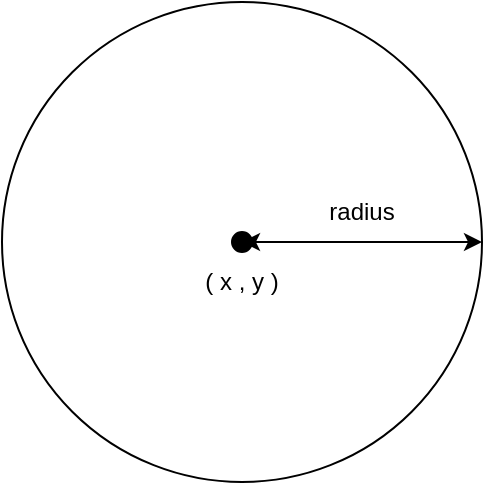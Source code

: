 <mxfile pages="22">
    <diagram id="iikF2n06xEYuy7UZ76R8" name="ball">
        <mxGraphModel dx="507" dy="491" grid="1" gridSize="10" guides="1" tooltips="1" connect="1" arrows="1" fold="1" page="1" pageScale="1" pageWidth="1169" pageHeight="827" math="0" shadow="0">
            <root>
                <mxCell id="0"/>
                <mxCell id="1" parent="0"/>
                <mxCell id="psQdzZ67LetNvnRyaGC1-1" value="" style="ellipse;whiteSpace=wrap;html=1;aspect=fixed;" parent="1" vertex="1">
                    <mxGeometry x="320" y="160" width="240" height="240" as="geometry"/>
                </mxCell>
                <mxCell id="psQdzZ67LetNvnRyaGC1-3" value="" style="endArrow=classic;startArrow=classic;html=1;rounded=0;exitX=0.5;exitY=0.5;exitDx=0;exitDy=0;exitPerimeter=0;entryX=1;entryY=0.5;entryDx=0;entryDy=0;" parent="1" source="psQdzZ67LetNvnRyaGC1-1" target="psQdzZ67LetNvnRyaGC1-1" edge="1">
                    <mxGeometry width="50" height="50" relative="1" as="geometry">
                        <mxPoint x="590" y="530" as="sourcePoint"/>
                        <mxPoint x="640" y="480" as="targetPoint"/>
                    </mxGeometry>
                </mxCell>
                <mxCell id="psQdzZ67LetNvnRyaGC1-4" value="radius" style="text;html=1;strokeColor=none;fillColor=none;align=center;verticalAlign=middle;whiteSpace=wrap;rounded=0;" parent="1" vertex="1">
                    <mxGeometry x="470" y="250" width="60" height="30" as="geometry"/>
                </mxCell>
                <mxCell id="psQdzZ67LetNvnRyaGC1-5" value="( x , y )" style="text;html=1;strokeColor=none;fillColor=none;align=center;verticalAlign=middle;whiteSpace=wrap;rounded=0;" parent="1" vertex="1">
                    <mxGeometry x="410" y="285" width="60" height="30" as="geometry"/>
                </mxCell>
                <mxCell id="psQdzZ67LetNvnRyaGC1-6" value="" style="ellipse;whiteSpace=wrap;html=1;aspect=fixed;fillColor=#000000;" parent="1" vertex="1">
                    <mxGeometry x="435" y="275" width="10" height="10" as="geometry"/>
                </mxCell>
            </root>
        </mxGraphModel>
    </diagram>
    <diagram id="aDv1FftZh0d_fLud0h18" name="AWT oval">
        <mxGraphModel dx="2060" dy="1100" grid="1" gridSize="10" guides="1" tooltips="1" connect="1" arrows="1" fold="1" page="1" pageScale="1" pageWidth="827" pageHeight="1169" math="0" shadow="0">
            <root>
                <mxCell id="0"/>
                <mxCell id="1" parent="0"/>
                <mxCell id="ISz5jWIoCCn7hFL_i_Dy-28" value="" style="rounded=0;whiteSpace=wrap;html=1;strokeColor=none;" parent="1" vertex="1">
                    <mxGeometry x="80" y="240" width="680" height="280" as="geometry"/>
                </mxCell>
                <mxCell id="ISz5jWIoCCn7hFL_i_Dy-3" value="" style="rounded=0;whiteSpace=wrap;html=1;fillColor=none;dashed=1;" parent="1" vertex="1">
                    <mxGeometry x="160" y="320" width="200" height="160" as="geometry"/>
                </mxCell>
                <mxCell id="ISz5jWIoCCn7hFL_i_Dy-1" value="" style="ellipse;whiteSpace=wrap;html=1;" parent="1" vertex="1">
                    <mxGeometry x="160" y="320" width="200" height="160" as="geometry"/>
                </mxCell>
                <mxCell id="ISz5jWIoCCn7hFL_i_Dy-2" value="" style="endArrow=none;html=1;rounded=0;exitX=0;exitY=0;exitDx=0;exitDy=0;" parent="1" source="ISz5jWIoCCn7hFL_i_Dy-3" edge="1">
                    <mxGeometry width="50" height="50" relative="1" as="geometry">
                        <mxPoint x="170" y="270" as="sourcePoint"/>
                        <mxPoint x="160" y="280" as="targetPoint"/>
                    </mxGeometry>
                </mxCell>
                <mxCell id="ISz5jWIoCCn7hFL_i_Dy-4" value="" style="endArrow=none;html=1;rounded=0;exitX=1;exitY=0;exitDx=0;exitDy=0;" parent="1" source="ISz5jWIoCCn7hFL_i_Dy-3" edge="1">
                    <mxGeometry width="50" height="50" relative="1" as="geometry">
                        <mxPoint x="170" y="330" as="sourcePoint"/>
                        <mxPoint x="360" y="280" as="targetPoint"/>
                    </mxGeometry>
                </mxCell>
                <mxCell id="ISz5jWIoCCn7hFL_i_Dy-5" value="" style="endArrow=none;html=1;rounded=0;" parent="1" edge="1">
                    <mxGeometry width="50" height="50" relative="1" as="geometry">
                        <mxPoint x="360" y="320" as="sourcePoint"/>
                        <mxPoint x="400" y="320" as="targetPoint"/>
                    </mxGeometry>
                </mxCell>
                <mxCell id="ISz5jWIoCCn7hFL_i_Dy-6" value="" style="endArrow=none;html=1;rounded=0;exitX=1;exitY=1;exitDx=0;exitDy=0;" parent="1" source="ISz5jWIoCCn7hFL_i_Dy-3" edge="1">
                    <mxGeometry width="50" height="50" relative="1" as="geometry">
                        <mxPoint x="370" y="330" as="sourcePoint"/>
                        <mxPoint x="400" y="480" as="targetPoint"/>
                    </mxGeometry>
                </mxCell>
                <mxCell id="ISz5jWIoCCn7hFL_i_Dy-7" value="" style="endArrow=classic;startArrow=classic;html=1;rounded=0;" parent="1" edge="1">
                    <mxGeometry width="50" height="50" relative="1" as="geometry">
                        <mxPoint x="160" y="300" as="sourcePoint"/>
                        <mxPoint x="360" y="300" as="targetPoint"/>
                    </mxGeometry>
                </mxCell>
                <mxCell id="ISz5jWIoCCn7hFL_i_Dy-8" value="" style="endArrow=classic;startArrow=classic;html=1;rounded=0;" parent="1" edge="1">
                    <mxGeometry width="50" height="50" relative="1" as="geometry">
                        <mxPoint x="380" y="320" as="sourcePoint"/>
                        <mxPoint x="380" y="480" as="targetPoint"/>
                    </mxGeometry>
                </mxCell>
                <mxCell id="ISz5jWIoCCn7hFL_i_Dy-9" value="width" style="text;html=1;strokeColor=none;fillColor=none;align=center;verticalAlign=middle;whiteSpace=wrap;rounded=0;" parent="1" vertex="1">
                    <mxGeometry x="230" y="270" width="60" height="30" as="geometry"/>
                </mxCell>
                <mxCell id="ISz5jWIoCCn7hFL_i_Dy-11" value="height" style="text;html=1;strokeColor=none;fillColor=none;align=center;verticalAlign=middle;whiteSpace=wrap;rounded=0;rotation=90;" parent="1" vertex="1">
                    <mxGeometry x="370" y="385" width="60" height="30" as="geometry"/>
                </mxCell>
                <mxCell id="ISz5jWIoCCn7hFL_i_Dy-12" value="( x, y )" style="text;html=1;strokeColor=none;fillColor=none;align=center;verticalAlign=middle;whiteSpace=wrap;rounded=0;" parent="1" vertex="1">
                    <mxGeometry x="100" y="290" width="40" height="30" as="geometry"/>
                </mxCell>
                <mxCell id="ISz5jWIoCCn7hFL_i_Dy-13" value="" style="endArrow=classic;html=1;rounded=0;entryX=0;entryY=0;entryDx=0;entryDy=0;exitX=1;exitY=0.5;exitDx=0;exitDy=0;" parent="1" source="ISz5jWIoCCn7hFL_i_Dy-12" target="ISz5jWIoCCn7hFL_i_Dy-3" edge="1">
                    <mxGeometry width="50" height="50" relative="1" as="geometry">
                        <mxPoint x="110" y="330" as="sourcePoint"/>
                        <mxPoint x="160" y="280" as="targetPoint"/>
                    </mxGeometry>
                </mxCell>
                <mxCell id="ISz5jWIoCCn7hFL_i_Dy-14" value="width != height" style="text;html=1;strokeColor=none;fillColor=none;align=center;verticalAlign=middle;whiteSpace=wrap;rounded=0;" parent="1" vertex="1">
                    <mxGeometry x="160" y="480" width="200" height="40" as="geometry"/>
                </mxCell>
                <mxCell id="ISz5jWIoCCn7hFL_i_Dy-15" value="" style="rounded=0;whiteSpace=wrap;html=1;fillColor=none;dashed=1;" parent="1" vertex="1">
                    <mxGeometry x="480" y="280" width="200" height="200" as="geometry"/>
                </mxCell>
                <mxCell id="ISz5jWIoCCn7hFL_i_Dy-16" value="" style="ellipse;whiteSpace=wrap;html=1;" parent="1" vertex="1">
                    <mxGeometry x="480" y="280" width="200" height="200" as="geometry"/>
                </mxCell>
                <mxCell id="ISz5jWIoCCn7hFL_i_Dy-17" value="" style="endArrow=none;html=1;rounded=0;exitX=0;exitY=0;exitDx=0;exitDy=0;" parent="1" edge="1">
                    <mxGeometry width="50" height="50" relative="1" as="geometry">
                        <mxPoint x="480" y="300" as="sourcePoint"/>
                        <mxPoint x="480" y="260" as="targetPoint"/>
                    </mxGeometry>
                </mxCell>
                <mxCell id="ISz5jWIoCCn7hFL_i_Dy-18" value="" style="endArrow=none;html=1;rounded=0;exitX=1;exitY=0;exitDx=0;exitDy=0;" parent="1" edge="1">
                    <mxGeometry width="50" height="50" relative="1" as="geometry">
                        <mxPoint x="680" y="300" as="sourcePoint"/>
                        <mxPoint x="680" y="260" as="targetPoint"/>
                    </mxGeometry>
                </mxCell>
                <mxCell id="ISz5jWIoCCn7hFL_i_Dy-19" value="" style="endArrow=none;html=1;rounded=0;exitX=1;exitY=0;exitDx=0;exitDy=0;" parent="1" source="ISz5jWIoCCn7hFL_i_Dy-15" edge="1">
                    <mxGeometry width="50" height="50" relative="1" as="geometry">
                        <mxPoint x="680" y="320" as="sourcePoint"/>
                        <mxPoint x="720" y="280" as="targetPoint"/>
                    </mxGeometry>
                </mxCell>
                <mxCell id="ISz5jWIoCCn7hFL_i_Dy-20" value="" style="endArrow=none;html=1;rounded=0;exitX=1;exitY=1;exitDx=0;exitDy=0;" parent="1" source="ISz5jWIoCCn7hFL_i_Dy-15" edge="1">
                    <mxGeometry width="50" height="50" relative="1" as="geometry">
                        <mxPoint x="690" y="330" as="sourcePoint"/>
                        <mxPoint x="720" y="480" as="targetPoint"/>
                    </mxGeometry>
                </mxCell>
                <mxCell id="ISz5jWIoCCn7hFL_i_Dy-21" value="" style="endArrow=classic;startArrow=classic;html=1;rounded=0;" parent="1" edge="1">
                    <mxGeometry width="50" height="50" relative="1" as="geometry">
                        <mxPoint x="480" y="280" as="sourcePoint"/>
                        <mxPoint x="680" y="280" as="targetPoint"/>
                    </mxGeometry>
                </mxCell>
                <mxCell id="ISz5jWIoCCn7hFL_i_Dy-22" value="" style="endArrow=classic;startArrow=classic;html=1;rounded=0;" parent="1" edge="1">
                    <mxGeometry width="50" height="50" relative="1" as="geometry">
                        <mxPoint x="700" y="280" as="sourcePoint"/>
                        <mxPoint x="700" y="480" as="targetPoint"/>
                    </mxGeometry>
                </mxCell>
                <mxCell id="ISz5jWIoCCn7hFL_i_Dy-23" value="width" style="text;html=1;strokeColor=none;fillColor=none;align=center;verticalAlign=middle;whiteSpace=wrap;rounded=0;" parent="1" vertex="1">
                    <mxGeometry x="550" y="250" width="60" height="30" as="geometry"/>
                </mxCell>
                <mxCell id="ISz5jWIoCCn7hFL_i_Dy-24" value="height" style="text;html=1;strokeColor=none;fillColor=none;align=center;verticalAlign=middle;whiteSpace=wrap;rounded=0;rotation=90;" parent="1" vertex="1">
                    <mxGeometry x="690" y="385" width="60" height="30" as="geometry"/>
                </mxCell>
                <mxCell id="ISz5jWIoCCn7hFL_i_Dy-25" value="( x, y )" style="text;html=1;strokeColor=none;fillColor=none;align=center;verticalAlign=middle;whiteSpace=wrap;rounded=0;" parent="1" vertex="1">
                    <mxGeometry x="420" y="270" width="40" height="30" as="geometry"/>
                </mxCell>
                <mxCell id="ISz5jWIoCCn7hFL_i_Dy-26" value="" style="endArrow=classic;html=1;rounded=0;entryX=0;entryY=0;entryDx=0;entryDy=0;exitX=1;exitY=0.5;exitDx=0;exitDy=0;" parent="1" edge="1">
                    <mxGeometry width="50" height="50" relative="1" as="geometry">
                        <mxPoint x="460" y="285" as="sourcePoint"/>
                        <mxPoint x="480" y="300" as="targetPoint"/>
                    </mxGeometry>
                </mxCell>
                <mxCell id="ISz5jWIoCCn7hFL_i_Dy-27" value="width == height" style="text;html=1;strokeColor=none;fillColor=none;align=center;verticalAlign=middle;whiteSpace=wrap;rounded=0;" parent="1" vertex="1">
                    <mxGeometry x="480" y="480" width="200" height="40" as="geometry"/>
                </mxCell>
            </root>
        </mxGraphModel>
    </diagram>
    <diagram name="페이지-1" id="TdmbBxDfMPplwS0jLexo">
        <mxGraphModel dx="2060" dy="1043" grid="1" gridSize="10" guides="1" tooltips="1" connect="1" arrows="1" fold="1" page="1" pageScale="1" pageWidth="1169" pageHeight="827" math="0" shadow="0">
            <root>
                <mxCell id="0"/>
                <mxCell id="1" parent="0"/>
                <mxCell id="S2LrbZRJiRRayesBYUHg-1" value="" style="ellipse;whiteSpace=wrap;html=1;aspect=fixed;" parent="1" vertex="1">
                    <mxGeometry x="200" y="80" width="160" height="160" as="geometry"/>
                </mxCell>
                <mxCell id="S2LrbZRJiRRayesBYUHg-2" value="" style="ellipse;whiteSpace=wrap;html=1;aspect=fixed;" parent="1" vertex="1">
                    <mxGeometry x="400" y="80" width="160" height="160" as="geometry"/>
                </mxCell>
                <mxCell id="S2LrbZRJiRRayesBYUHg-3" value="" style="endArrow=none;html=1;rounded=0;" parent="1" edge="1">
                    <mxGeometry width="50" height="50" relative="1" as="geometry">
                        <mxPoint x="279.71" y="160" as="sourcePoint"/>
                        <mxPoint x="280" y="30" as="targetPoint"/>
                    </mxGeometry>
                </mxCell>
                <mxCell id="S2LrbZRJiRRayesBYUHg-4" value="" style="endArrow=none;html=1;rounded=0;" parent="1" edge="1">
                    <mxGeometry width="50" height="50" relative="1" as="geometry">
                        <mxPoint x="479.71" y="160" as="sourcePoint"/>
                        <mxPoint x="480" y="30" as="targetPoint"/>
                    </mxGeometry>
                </mxCell>
                <mxCell id="S2LrbZRJiRRayesBYUHg-5" value="" style="endArrow=classic;startArrow=classic;html=1;rounded=0;" parent="1" edge="1">
                    <mxGeometry width="50" height="50" relative="1" as="geometry">
                        <mxPoint x="280" y="40" as="sourcePoint"/>
                        <mxPoint x="480" y="40" as="targetPoint"/>
                    </mxGeometry>
                </mxCell>
                <mxCell id="S2LrbZRJiRRayesBYUHg-6" value="" style="endArrow=classic;startArrow=classic;html=1;rounded=0;entryX=1;entryY=1;entryDx=0;entryDy=0;" parent="1" target="S2LrbZRJiRRayesBYUHg-1" edge="1">
                    <mxGeometry width="50" height="50" relative="1" as="geometry">
                        <mxPoint x="280" y="160" as="sourcePoint"/>
                        <mxPoint x="410" y="200" as="targetPoint"/>
                    </mxGeometry>
                </mxCell>
                <mxCell id="S2LrbZRJiRRayesBYUHg-7" value="" style="endArrow=classic;startArrow=classic;html=1;rounded=0;exitX=0;exitY=1;exitDx=0;exitDy=0;" parent="1" source="S2LrbZRJiRRayesBYUHg-2" edge="1">
                    <mxGeometry width="50" height="50" relative="1" as="geometry">
                        <mxPoint x="310" y="190" as="sourcePoint"/>
                        <mxPoint x="480" y="160" as="targetPoint"/>
                    </mxGeometry>
                </mxCell>
                <mxCell id="S2LrbZRJiRRayesBYUHg-9" value="" style="endArrow=classic;startArrow=classic;html=1;rounded=0;exitX=1;exitY=0.5;exitDx=0;exitDy=0;entryX=0;entryY=0.5;entryDx=0;entryDy=0;" parent="1" source="S2LrbZRJiRRayesBYUHg-1" target="S2LrbZRJiRRayesBYUHg-2" edge="1">
                    <mxGeometry width="50" height="50" relative="1" as="geometry">
                        <mxPoint x="360" y="250" as="sourcePoint"/>
                        <mxPoint x="410" y="200" as="targetPoint"/>
                    </mxGeometry>
                </mxCell>
                <mxCell id="S2LrbZRJiRRayesBYUHg-12" value="(x1, y1)" style="text;html=1;strokeColor=none;fillColor=none;align=center;verticalAlign=middle;whiteSpace=wrap;rounded=0;" parent="1" vertex="1">
                    <mxGeometry x="220" y="150" width="60" height="30" as="geometry"/>
                </mxCell>
                <mxCell id="S2LrbZRJiRRayesBYUHg-13" value="(x2, y2)" style="text;html=1;strokeColor=none;fillColor=none;align=center;verticalAlign=middle;whiteSpace=wrap;rounded=0;" parent="1" vertex="1">
                    <mxGeometry x="480" y="150" width="60" height="30" as="geometry"/>
                </mxCell>
                <mxCell id="S2LrbZRJiRRayesBYUHg-14" value="r1" style="text;html=1;strokeColor=none;fillColor=none;align=center;verticalAlign=middle;whiteSpace=wrap;rounded=0;" parent="1" vertex="1">
                    <mxGeometry x="280" y="180" width="30" height="30" as="geometry"/>
                </mxCell>
                <mxCell id="S2LrbZRJiRRayesBYUHg-15" value="r2" style="text;html=1;strokeColor=none;fillColor=none;align=center;verticalAlign=middle;whiteSpace=wrap;rounded=0;" parent="1" vertex="1">
                    <mxGeometry x="450" y="180" width="30" height="30" as="geometry"/>
                </mxCell>
                <mxCell id="S2LrbZRJiRRayesBYUHg-16" value="d" style="text;html=1;strokeColor=none;fillColor=none;align=center;verticalAlign=middle;whiteSpace=wrap;rounded=0;" parent="1" vertex="1">
                    <mxGeometry x="360" y="120" width="40" height="30" as="geometry"/>
                </mxCell>
                <mxCell id="S2LrbZRJiRRayesBYUHg-17" value="D = r1 + r2 + d" style="text;html=1;strokeColor=none;fillColor=none;align=center;verticalAlign=middle;whiteSpace=wrap;rounded=0;" parent="1" vertex="1">
                    <mxGeometry x="320" y="40" width="120" height="30" as="geometry"/>
                </mxCell>
            </root>
        </mxGraphModel>
    </diagram>
    <diagram id="3Q_kUh-eQxJZ7b8T1A1t" name="페이지-2">
        <mxGraphModel dx="2060" dy="1043" grid="1" gridSize="10" guides="1" tooltips="1" connect="1" arrows="1" fold="1" page="1" pageScale="1" pageWidth="1169" pageHeight="827" math="0" shadow="0">
            <root>
                <mxCell id="0"/>
                <mxCell id="1" parent="0"/>
                <mxCell id="nmKOit8NNkbR2Vf_7WqR-118" value="" style="rounded=0;whiteSpace=wrap;html=1;" parent="1" vertex="1">
                    <mxGeometry x="600" y="1119.05" width="240" height="360" as="geometry"/>
                </mxCell>
                <mxCell id="nmKOit8NNkbR2Vf_7WqR-141" value="" style="ellipse;whiteSpace=wrap;html=1;aspect=fixed;fillColor=#dae8fc;strokeColor=#6c8ebf;" parent="1" vertex="1">
                    <mxGeometry x="600" y="1300" width="120" height="120" as="geometry"/>
                </mxCell>
                <mxCell id="nmKOit8NNkbR2Vf_7WqR-34" value="" style="rounded=0;whiteSpace=wrap;html=1;" parent="1" vertex="1">
                    <mxGeometry x="600" y="599.05" width="240" height="360" as="geometry"/>
                </mxCell>
                <mxCell id="nmKOit8NNkbR2Vf_7WqR-40" value="" style="ellipse;whiteSpace=wrap;html=1;aspect=fixed;fillColor=#dae8fc;strokeColor=#6c8ebf;" parent="1" vertex="1">
                    <mxGeometry x="720" y="770" width="120" height="120" as="geometry"/>
                </mxCell>
                <mxCell id="nmKOit8NNkbR2Vf_7WqR-2" value="" style="rounded=0;whiteSpace=wrap;html=1;" parent="1" vertex="1">
                    <mxGeometry x="120" y="80" width="240" height="360" as="geometry"/>
                </mxCell>
                <mxCell id="nmKOit8NNkbR2Vf_7WqR-1" value="" style="ellipse;whiteSpace=wrap;html=1;aspect=fixed;fillColor=#dae8fc;strokeColor=#6c8ebf;" parent="1" vertex="1">
                    <mxGeometry x="200" y="280" width="120" height="120" as="geometry"/>
                </mxCell>
                <mxCell id="nmKOit8NNkbR2Vf_7WqR-23" value="" style="group" parent="1" vertex="1" connectable="0">
                    <mxGeometry x="600" y="40" width="320" height="420" as="geometry"/>
                </mxCell>
                <mxCell id="nmKOit8NNkbR2Vf_7WqR-3" value="" style="rounded=0;whiteSpace=wrap;html=1;" parent="nmKOit8NNkbR2Vf_7WqR-23" vertex="1">
                    <mxGeometry y="40" width="240" height="360" as="geometry"/>
                </mxCell>
                <mxCell id="nmKOit8NNkbR2Vf_7WqR-4" value="" style="ellipse;whiteSpace=wrap;html=1;aspect=fixed;fillColor=#dae8fc;strokeColor=#6c8ebf;" parent="nmKOit8NNkbR2Vf_7WqR-23" vertex="1">
                    <mxGeometry x="200" y="160" width="120" height="120" as="geometry"/>
                </mxCell>
                <mxCell id="nmKOit8NNkbR2Vf_7WqR-21" value="" style="endArrow=none;dashed=1;html=1;dashPattern=1 3;strokeWidth=2;rounded=0;" parent="nmKOit8NNkbR2Vf_7WqR-23" edge="1">
                    <mxGeometry width="50" height="50" relative="1" as="geometry">
                        <mxPoint x="180" y="420" as="sourcePoint"/>
                        <mxPoint x="180" as="targetPoint"/>
                    </mxGeometry>
                </mxCell>
                <mxCell id="nmKOit8NNkbR2Vf_7WqR-24" value="" style="shape=flexArrow;endArrow=classic;html=1;rounded=0;" parent="1" edge="1">
                    <mxGeometry width="50" height="50" relative="1" as="geometry">
                        <mxPoint x="310" y="300" as="sourcePoint"/>
                        <mxPoint x="350" y="270" as="targetPoint"/>
                    </mxGeometry>
                </mxCell>
                <mxCell id="nmKOit8NNkbR2Vf_7WqR-26" value="" style="group" parent="1" vertex="1" connectable="0">
                    <mxGeometry x="1080" y="580.002" width="320" height="419.048" as="geometry"/>
                </mxCell>
                <mxCell id="nmKOit8NNkbR2Vf_7WqR-27" value="" style="rounded=0;whiteSpace=wrap;html=1;" parent="nmKOit8NNkbR2Vf_7WqR-26" vertex="1">
                    <mxGeometry y="19.048" width="240" height="360" as="geometry"/>
                </mxCell>
                <mxCell id="nmKOit8NNkbR2Vf_7WqR-28" value="" style="ellipse;whiteSpace=wrap;html=1;aspect=fixed;fillColor=#dae8fc;strokeColor=#6c8ebf;fontSize=16;fontStyle=1" parent="nmKOit8NNkbR2Vf_7WqR-26" vertex="1">
                    <mxGeometry x="40" y="129.048" width="120" height="120" as="geometry"/>
                </mxCell>
                <mxCell id="nmKOit8NNkbR2Vf_7WqR-30" value="" style="ellipse;whiteSpace=wrap;html=1;aspect=fixed;fillColor=none;dashed=1;fontSize=16;fontStyle=1" parent="nmKOit8NNkbR2Vf_7WqR-26" vertex="1">
                    <mxGeometry x="80" y="219.048" width="120" height="120" as="geometry"/>
                </mxCell>
                <mxCell id="nmKOit8NNkbR2Vf_7WqR-31" value="" style="ellipse;whiteSpace=wrap;html=1;aspect=fixed;fillColor=none;dashed=1;fontSize=16;fontStyle=1" parent="nmKOit8NNkbR2Vf_7WqR-26" vertex="1">
                    <mxGeometry x="200" y="129.048" width="120" height="120" as="geometry"/>
                </mxCell>
                <mxCell id="nmKOit8NNkbR2Vf_7WqR-32" value="" style="endArrow=classic;html=1;rounded=0;fontSize=16;fontStyle=1" parent="nmKOit8NNkbR2Vf_7WqR-26" edge="1">
                    <mxGeometry width="50" height="50" relative="1" as="geometry">
                        <mxPoint x="140" y="279.998" as="sourcePoint"/>
                        <mxPoint x="100" y="189.048" as="targetPoint"/>
                        <Array as="points">
                            <mxPoint x="180" y="249.998"/>
                        </Array>
                    </mxGeometry>
                </mxCell>
                <mxCell id="nmKOit8NNkbR2Vf_7WqR-53" value="(x1, y1)" style="text;html=1;strokeColor=none;fillColor=none;align=center;verticalAlign=middle;whiteSpace=wrap;rounded=0;fontSize=16;fontStyle=1" parent="nmKOit8NNkbR2Vf_7WqR-26" vertex="1">
                    <mxGeometry x="110" y="279.998" width="60" height="30" as="geometry"/>
                </mxCell>
                <mxCell id="nmKOit8NNkbR2Vf_7WqR-54" value="(x2, y2)" style="text;html=1;strokeColor=none;fillColor=none;align=center;verticalAlign=middle;whiteSpace=wrap;rounded=0;fontSize=16;fontStyle=1" parent="nmKOit8NNkbR2Vf_7WqR-26" vertex="1">
                    <mxGeometry x="250" y="199.998" width="60" height="30" as="geometry"/>
                </mxCell>
                <mxCell id="nmKOit8NNkbR2Vf_7WqR-55" value="" style="endArrow=classic;html=1;rounded=0;entryX=0.5;entryY=0.5;entryDx=0;entryDy=0;entryPerimeter=0;dashed=1;fontSize=16;fontStyle=1" parent="nmKOit8NNkbR2Vf_7WqR-26" edge="1">
                    <mxGeometry width="50" height="50" relative="1" as="geometry">
                        <mxPoint x="140" y="279.998" as="sourcePoint"/>
                        <mxPoint x="260" y="189.948" as="targetPoint"/>
                        <Array as="points">
                            <mxPoint x="180" y="249.998"/>
                        </Array>
                    </mxGeometry>
                </mxCell>
                <mxCell id="nmKOit8NNkbR2Vf_7WqR-56" value="(x3, y3)" style="text;html=1;strokeColor=none;fillColor=none;align=center;verticalAlign=middle;whiteSpace=wrap;rounded=0;fontSize=16;fontStyle=1" parent="nmKOit8NNkbR2Vf_7WqR-26" vertex="1">
                    <mxGeometry x="50" y="194.528" width="60" height="30" as="geometry"/>
                </mxCell>
                <mxCell id="nmKOit8NNkbR2Vf_7WqR-251" value="" style="group" parent="nmKOit8NNkbR2Vf_7WqR-26" vertex="1" connectable="0">
                    <mxGeometry x="140" y="-1.776e-14" width="130.24" height="409.048" as="geometry"/>
                </mxCell>
                <mxCell id="nmKOit8NNkbR2Vf_7WqR-252" value="" style="endArrow=none;dashed=1;html=1;dashPattern=1 3;strokeWidth=2;rounded=0;" parent="nmKOit8NNkbR2Vf_7WqR-251" source="nmKOit8NNkbR2Vf_7WqR-258" edge="1">
                    <mxGeometry width="50" height="50" relative="1" as="geometry">
                        <mxPoint x="39.74" y="419.048" as="sourcePoint"/>
                        <mxPoint x="40.24" as="targetPoint"/>
                    </mxGeometry>
                </mxCell>
                <mxCell id="nmKOit8NNkbR2Vf_7WqR-253" value="" style="endArrow=classic;startArrow=classic;html=1;rounded=0;" parent="nmKOit8NNkbR2Vf_7WqR-251" edge="1">
                    <mxGeometry width="50" height="50" relative="1" as="geometry">
                        <mxPoint x="0.24" y="79.998" as="sourcePoint"/>
                        <mxPoint x="120.24" y="79.998" as="targetPoint"/>
                    </mxGeometry>
                </mxCell>
                <mxCell id="nmKOit8NNkbR2Vf_7WqR-254" value="" style="endArrow=none;dashed=1;html=1;dashPattern=1 3;strokeWidth=2;rounded=0;" parent="nmKOit8NNkbR2Vf_7WqR-251" edge="1">
                    <mxGeometry width="50" height="50" relative="1" as="geometry">
                        <mxPoint y="279.528" as="sourcePoint"/>
                        <mxPoint y="59.998" as="targetPoint"/>
                    </mxGeometry>
                </mxCell>
                <mxCell id="nmKOit8NNkbR2Vf_7WqR-255" value="" style="endArrow=none;dashed=1;html=1;dashPattern=1 3;strokeWidth=2;rounded=0;" parent="nmKOit8NNkbR2Vf_7WqR-251" edge="1">
                    <mxGeometry width="50" height="50" relative="1" as="geometry">
                        <mxPoint x="120.24" y="59.998" as="sourcePoint"/>
                        <mxPoint x="120.06" y="189.998" as="targetPoint"/>
                    </mxGeometry>
                </mxCell>
                <mxCell id="nmKOit8NNkbR2Vf_7WqR-256" value="|dx|" style="text;html=1;strokeColor=none;fillColor=none;align=center;verticalAlign=middle;whiteSpace=wrap;rounded=0;fontStyle=1;fontSize=16;" parent="nmKOit8NNkbR2Vf_7WqR-251" vertex="1">
                    <mxGeometry x="30.24" y="49.998" width="60" height="30" as="geometry"/>
                </mxCell>
                <mxCell id="nmKOit8NNkbR2Vf_7WqR-257" value="X2" style="text;html=1;strokeColor=none;fillColor=none;align=center;verticalAlign=middle;whiteSpace=wrap;rounded=0;fontSize=16;fontStyle=1" parent="nmKOit8NNkbR2Vf_7WqR-251" vertex="1">
                    <mxGeometry x="70.24" y="379.048" width="60" height="30" as="geometry"/>
                </mxCell>
                <mxCell id="nmKOit8NNkbR2Vf_7WqR-258" value="XR" style="text;html=1;strokeColor=none;fillColor=none;align=center;verticalAlign=middle;whiteSpace=wrap;rounded=0;fontSize=16;fontStyle=1" parent="nmKOit8NNkbR2Vf_7WqR-251" vertex="1">
                    <mxGeometry x="10.24" y="379.048" width="60" height="30" as="geometry"/>
                </mxCell>
                <mxCell id="nmKOit8NNkbR2Vf_7WqR-37" value="" style="ellipse;whiteSpace=wrap;html=1;aspect=fixed;fillColor=none;dashed=1;" parent="1" vertex="1">
                    <mxGeometry x="680" y="799.05" width="120" height="120" as="geometry"/>
                </mxCell>
                <mxCell id="nmKOit8NNkbR2Vf_7WqR-38" value="" style="ellipse;whiteSpace=wrap;html=1;aspect=fixed;fillColor=none;dashed=1;" parent="1" vertex="1">
                    <mxGeometry x="800" y="709.05" width="120" height="120" as="geometry"/>
                </mxCell>
                <mxCell id="nmKOit8NNkbR2Vf_7WqR-39" value="" style="endArrow=classic;html=1;rounded=0;entryX=0.5;entryY=0.5;entryDx=0;entryDy=0;entryPerimeter=0;" parent="1" target="nmKOit8NNkbR2Vf_7WqR-38" edge="1">
                    <mxGeometry width="50" height="50" relative="1" as="geometry">
                        <mxPoint x="740" y="859.05" as="sourcePoint"/>
                        <mxPoint x="700" y="769.05" as="targetPoint"/>
                        <Array as="points">
                            <mxPoint x="780" y="829.05"/>
                        </Array>
                    </mxGeometry>
                </mxCell>
                <mxCell id="nmKOit8NNkbR2Vf_7WqR-41" value="" style="rounded=0;whiteSpace=wrap;html=1;" parent="1" vertex="1">
                    <mxGeometry x="120" y="599.05" width="240" height="360" as="geometry"/>
                </mxCell>
                <mxCell id="nmKOit8NNkbR2Vf_7WqR-42" value="" style="ellipse;whiteSpace=wrap;html=1;aspect=fixed;fillColor=#dae8fc;strokeColor=#6c8ebf;" parent="1" vertex="1">
                    <mxGeometry x="200" y="799.05" width="120" height="120" as="geometry"/>
                </mxCell>
                <mxCell id="nmKOit8NNkbR2Vf_7WqR-44" value="" style="ellipse;whiteSpace=wrap;html=1;aspect=fixed;fillColor=none;dashed=1;" parent="1" vertex="1">
                    <mxGeometry x="200" y="799.05" width="120" height="120" as="geometry"/>
                </mxCell>
                <mxCell id="nmKOit8NNkbR2Vf_7WqR-45" value="" style="ellipse;whiteSpace=wrap;html=1;aspect=fixed;fillColor=none;dashed=1;" parent="1" vertex="1">
                    <mxGeometry x="320" y="709.05" width="120" height="120" as="geometry"/>
                </mxCell>
                <mxCell id="nmKOit8NNkbR2Vf_7WqR-46" value="" style="endArrow=classic;html=1;rounded=0;entryX=0.5;entryY=0.5;entryDx=0;entryDy=0;entryPerimeter=0;" parent="1" target="nmKOit8NNkbR2Vf_7WqR-45" edge="1">
                    <mxGeometry width="50" height="50" relative="1" as="geometry">
                        <mxPoint x="260" y="859.05" as="sourcePoint"/>
                        <mxPoint x="220" y="769.05" as="targetPoint"/>
                        <Array as="points">
                            <mxPoint x="300" y="829.05"/>
                        </Array>
                    </mxGeometry>
                </mxCell>
                <mxCell id="nmKOit8NNkbR2Vf_7WqR-49" value="" style="endArrow=classic;html=1;rounded=0;dashed=1;" parent="1" edge="1">
                    <mxGeometry width="50" height="50" relative="1" as="geometry">
                        <mxPoint x="820" y="860" as="sourcePoint"/>
                        <mxPoint x="700" y="770" as="targetPoint"/>
                        <Array as="points"/>
                    </mxGeometry>
                </mxCell>
                <mxCell id="nmKOit8NNkbR2Vf_7WqR-50" value="" style="shape=flexArrow;endArrow=classic;html=1;rounded=0;endWidth=69.333;endSize=13.667;width=77.333;fillColor=#d5e8d4;strokeColor=#82b366;" parent="1" edge="1">
                    <mxGeometry width="50" height="50" relative="1" as="geometry">
                        <mxPoint x="480" y="240" as="sourcePoint"/>
                        <mxPoint x="560" y="240" as="targetPoint"/>
                    </mxGeometry>
                </mxCell>
                <mxCell id="nmKOit8NNkbR2Vf_7WqR-51" value="" style="shape=flexArrow;endArrow=classic;html=1;rounded=0;endWidth=69.333;endSize=13.667;width=77.333;fillColor=#d5e8d4;strokeColor=#82b366;" parent="1" edge="1">
                    <mxGeometry width="50" height="50" relative="1" as="geometry">
                        <mxPoint x="480" y="760" as="sourcePoint"/>
                        <mxPoint x="560" y="760" as="targetPoint"/>
                    </mxGeometry>
                </mxCell>
                <mxCell id="nmKOit8NNkbR2Vf_7WqR-52" value="" style="shape=flexArrow;endArrow=classic;html=1;rounded=0;endWidth=69.333;endSize=13.667;width=77.333;fillColor=#d5e8d4;strokeColor=#82b366;" parent="1" edge="1">
                    <mxGeometry width="50" height="50" relative="1" as="geometry">
                        <mxPoint x="960" y="760" as="sourcePoint"/>
                        <mxPoint x="1040" y="760" as="targetPoint"/>
                    </mxGeometry>
                </mxCell>
                <mxCell id="nmKOit8NNkbR2Vf_7WqR-58" value="Bounce 보정 전&amp;nbsp;" style="text;html=1;strokeColor=none;fillColor=none;align=left;verticalAlign=middle;whiteSpace=wrap;rounded=0;fontSize=24;fontStyle=1" parent="1" vertex="1">
                    <mxGeometry x="120" y="40" width="240" height="30" as="geometry"/>
                </mxCell>
                <mxCell id="nmKOit8NNkbR2Vf_7WqR-59" value="Bounce 보정 후&amp;nbsp;" style="text;html=1;strokeColor=none;fillColor=none;align=left;verticalAlign=middle;whiteSpace=wrap;rounded=0;fontSize=24;fontStyle=1" parent="1" vertex="1">
                    <mxGeometry x="120" y="520" width="240" height="30" as="geometry"/>
                </mxCell>
                <mxCell id="nmKOit8NNkbR2Vf_7WqR-86" value="" style="rounded=0;whiteSpace=wrap;html=1;" parent="1" vertex="1">
                    <mxGeometry x="120" y="1119.05" width="240" height="360" as="geometry"/>
                </mxCell>
                <mxCell id="nmKOit8NNkbR2Vf_7WqR-87" value="" style="ellipse;whiteSpace=wrap;html=1;aspect=fixed;fillColor=#dae8fc;strokeColor=#6c8ebf;" parent="1" vertex="1">
                    <mxGeometry x="150" y="1318.05" width="120" height="120" as="geometry"/>
                </mxCell>
                <mxCell id="nmKOit8NNkbR2Vf_7WqR-90" value="" style="ellipse;whiteSpace=wrap;html=1;aspect=fixed;fillColor=none;dashed=1;" parent="1" vertex="1">
                    <mxGeometry x="30" y="1239.05" width="120" height="120" as="geometry"/>
                </mxCell>
                <mxCell id="nmKOit8NNkbR2Vf_7WqR-91" value="" style="endArrow=classic;html=1;rounded=0;entryX=0.5;entryY=0.5;entryDx=0;entryDy=0;entryPerimeter=0;" parent="1" target="nmKOit8NNkbR2Vf_7WqR-90" edge="1">
                    <mxGeometry width="50" height="50" relative="1" as="geometry">
                        <mxPoint x="210" y="1380" as="sourcePoint"/>
                        <mxPoint x="220" y="1289.05" as="targetPoint"/>
                        <Array as="points"/>
                    </mxGeometry>
                </mxCell>
                <mxCell id="nmKOit8NNkbR2Vf_7WqR-93" value="" style="shape=flexArrow;endArrow=classic;html=1;rounded=0;endWidth=69.333;endSize=13.667;width=77.333;fillColor=#d5e8d4;strokeColor=#82b366;" parent="1" edge="1">
                    <mxGeometry width="50" height="50" relative="1" as="geometry">
                        <mxPoint x="400" y="1280" as="sourcePoint"/>
                        <mxPoint x="480" y="1280" as="targetPoint"/>
                    </mxGeometry>
                </mxCell>
                <mxCell id="nmKOit8NNkbR2Vf_7WqR-94" value="" style="shape=flexArrow;endArrow=classic;html=1;rounded=0;endWidth=69.333;endSize=13.667;width=77.333;fillColor=#d5e8d4;strokeColor=#82b366;" parent="1" edge="1">
                    <mxGeometry width="50" height="50" relative="1" as="geometry">
                        <mxPoint x="880" y="1280" as="sourcePoint"/>
                        <mxPoint x="960" y="1280" as="targetPoint"/>
                    </mxGeometry>
                </mxCell>
                <mxCell id="nmKOit8NNkbR2Vf_7WqR-119" value="" style="ellipse;whiteSpace=wrap;html=1;aspect=fixed;fillColor=none;strokeColor=#6c8ebf;fontColor=default;dashed=1;" parent="1" vertex="1">
                    <mxGeometry x="630" y="1318.05" width="120" height="120" as="geometry"/>
                </mxCell>
                <mxCell id="nmKOit8NNkbR2Vf_7WqR-121" value="" style="ellipse;whiteSpace=wrap;html=1;aspect=fixed;fillColor=none;dashed=1;" parent="1" vertex="1">
                    <mxGeometry x="510" y="1241" width="120" height="120" as="geometry"/>
                </mxCell>
                <mxCell id="nmKOit8NNkbR2Vf_7WqR-122" value="" style="endArrow=classic;html=1;rounded=0;entryX=0.5;entryY=0.5;entryDx=0;entryDy=0;entryPerimeter=0;" parent="1" target="nmKOit8NNkbR2Vf_7WqR-121" edge="1">
                    <mxGeometry width="50" height="50" relative="1" as="geometry">
                        <mxPoint x="690" y="1380" as="sourcePoint"/>
                        <mxPoint x="700" y="1289.05" as="targetPoint"/>
                        <Array as="points"/>
                    </mxGeometry>
                </mxCell>
                <mxCell id="nmKOit8NNkbR2Vf_7WqR-142" value="" style="endArrow=classic;html=1;rounded=0;entryX=0.5;entryY=0.5;entryDx=0;entryDy=0;entryPerimeter=0;dashed=1;" parent="1" edge="1">
                    <mxGeometry width="50" height="50" relative="1" as="geometry">
                        <mxPoint x="630" y="1380.05" as="sourcePoint"/>
                        <mxPoint x="750" y="1290" as="targetPoint"/>
                        <Array as="points">
                            <mxPoint x="670" y="1350.05"/>
                        </Array>
                    </mxGeometry>
                </mxCell>
                <mxCell id="nmKOit8NNkbR2Vf_7WqR-157" value="" style="rounded=0;whiteSpace=wrap;html=1;" parent="1" vertex="1">
                    <mxGeometry x="1080" y="1119.05" width="240" height="360" as="geometry"/>
                </mxCell>
                <mxCell id="nmKOit8NNkbR2Vf_7WqR-158" value="" style="ellipse;whiteSpace=wrap;html=1;aspect=fixed;fillColor=#dae8fc;strokeColor=#6c8ebf;" parent="1" vertex="1">
                    <mxGeometry x="1170" y="1239.05" width="120" height="120" as="geometry"/>
                </mxCell>
                <mxCell id="nmKOit8NNkbR2Vf_7WqR-159" value="" style="ellipse;whiteSpace=wrap;html=1;aspect=fixed;fillColor=none;strokeColor=#6c8ebf;fontColor=default;dashed=1;" parent="1" vertex="1">
                    <mxGeometry x="1110" y="1318.05" width="120" height="120" as="geometry"/>
                </mxCell>
                <mxCell id="nmKOit8NNkbR2Vf_7WqR-161" value="" style="ellipse;whiteSpace=wrap;html=1;aspect=fixed;fillColor=none;dashed=1;" parent="1" vertex="1">
                    <mxGeometry x="990" y="1239.05" width="120" height="120" as="geometry"/>
                </mxCell>
                <mxCell id="nmKOit8NNkbR2Vf_7WqR-162" value="" style="endArrow=classic;html=1;rounded=0;entryX=0.5;entryY=0.5;entryDx=0;entryDy=0;entryPerimeter=0;dashed=1;" parent="1" target="nmKOit8NNkbR2Vf_7WqR-161" edge="1">
                    <mxGeometry width="50" height="50" relative="1" as="geometry">
                        <mxPoint x="1170" y="1380" as="sourcePoint"/>
                        <mxPoint x="1180" y="1289.05" as="targetPoint"/>
                        <Array as="points"/>
                    </mxGeometry>
                </mxCell>
                <mxCell id="nmKOit8NNkbR2Vf_7WqR-169" value="" style="endArrow=classic;html=1;rounded=0;entryX=0.5;entryY=0.508;entryDx=0;entryDy=0;entryPerimeter=0;" parent="1" target="nmKOit8NNkbR2Vf_7WqR-158" edge="1">
                    <mxGeometry width="50" height="50" relative="1" as="geometry">
                        <mxPoint x="1170" y="1380" as="sourcePoint"/>
                        <mxPoint x="1230" y="1290" as="targetPoint"/>
                        <Array as="points">
                            <mxPoint x="1140" y="1360"/>
                        </Array>
                    </mxGeometry>
                </mxCell>
                <mxCell id="nmKOit8NNkbR2Vf_7WqR-181" value="(x1, y1)" style="text;html=1;strokeColor=none;fillColor=none;align=center;verticalAlign=middle;whiteSpace=wrap;rounded=0;fontSize=16;fontStyle=1" parent="1" vertex="1">
                    <mxGeometry x="1170" y="1380" width="60" height="30" as="geometry"/>
                </mxCell>
                <mxCell id="nmKOit8NNkbR2Vf_7WqR-182" value="(x3, y3)" style="text;html=1;strokeColor=none;fillColor=none;align=center;verticalAlign=middle;whiteSpace=wrap;rounded=0;fontSize=16;fontStyle=1" parent="1" vertex="1">
                    <mxGeometry x="1220" y="1310" width="60" height="30" as="geometry"/>
                </mxCell>
                <mxCell id="nmKOit8NNkbR2Vf_7WqR-183" value="(x2, y2)" style="text;html=1;strokeColor=none;fillColor=none;align=center;verticalAlign=middle;whiteSpace=wrap;rounded=0;fontSize=16;fontStyle=1" parent="1" vertex="1">
                    <mxGeometry x="990" y="1310" width="60" height="30" as="geometry"/>
                </mxCell>
                <mxCell id="nmKOit8NNkbR2Vf_7WqR-206" value="" style="group" parent="1" vertex="1" connectable="0">
                    <mxGeometry x="90" y="1100.002" width="270" height="409.998" as="geometry"/>
                </mxCell>
                <mxCell id="nmKOit8NNkbR2Vf_7WqR-88" value="" style="endArrow=none;dashed=1;html=1;dashPattern=1 3;strokeWidth=2;rounded=0;exitX=0.5;exitY=0;exitDx=0;exitDy=0;" parent="nmKOit8NNkbR2Vf_7WqR-206" source="nmKOit8NNkbR2Vf_7WqR-101" edge="1">
                    <mxGeometry width="50" height="50" relative="1" as="geometry">
                        <mxPoint x="89.75" y="419.048" as="sourcePoint"/>
                        <mxPoint x="90" y="19.998" as="targetPoint"/>
                    </mxGeometry>
                </mxCell>
                <mxCell id="nmKOit8NNkbR2Vf_7WqR-96" value="" style="endArrow=classic;startArrow=classic;html=1;rounded=0;" parent="nmKOit8NNkbR2Vf_7WqR-206" edge="1">
                    <mxGeometry width="50" height="50" relative="1" as="geometry">
                        <mxPoint y="79.998" as="sourcePoint"/>
                        <mxPoint x="120" y="79.998" as="targetPoint"/>
                    </mxGeometry>
                </mxCell>
                <mxCell id="nmKOit8NNkbR2Vf_7WqR-97" value="" style="endArrow=none;dashed=1;html=1;dashPattern=1 3;strokeWidth=2;rounded=0;" parent="nmKOit8NNkbR2Vf_7WqR-206" edge="1">
                    <mxGeometry width="50" height="50" relative="1" as="geometry">
                        <mxPoint x="119" y="279.048" as="sourcePoint"/>
                        <mxPoint x="120" y="59.998" as="targetPoint"/>
                    </mxGeometry>
                </mxCell>
                <mxCell id="nmKOit8NNkbR2Vf_7WqR-98" value="" style="endArrow=none;dashed=1;html=1;dashPattern=1 3;strokeWidth=2;rounded=0;" parent="nmKOit8NNkbR2Vf_7WqR-206" edge="1">
                    <mxGeometry width="50" height="50" relative="1" as="geometry">
                        <mxPoint y="199.998" as="sourcePoint"/>
                        <mxPoint y="59.998" as="targetPoint"/>
                    </mxGeometry>
                </mxCell>
                <mxCell id="nmKOit8NNkbR2Vf_7WqR-99" value="|dx|" style="text;html=1;strokeColor=none;fillColor=none;align=center;verticalAlign=middle;whiteSpace=wrap;rounded=0;fontStyle=1;fontSize=16;" parent="nmKOit8NNkbR2Vf_7WqR-206" vertex="1">
                    <mxGeometry x="20" y="49.998" width="60" height="30" as="geometry"/>
                </mxCell>
                <mxCell id="nmKOit8NNkbR2Vf_7WqR-101" value="XL" style="text;html=1;strokeColor=none;fillColor=none;align=center;verticalAlign=middle;whiteSpace=wrap;rounded=0;fontSize=16;fontStyle=1" parent="nmKOit8NNkbR2Vf_7WqR-206" vertex="1">
                    <mxGeometry x="60" y="379.998" width="60" height="30" as="geometry"/>
                </mxCell>
                <mxCell id="nmKOit8NNkbR2Vf_7WqR-102" value="X1" style="text;html=1;strokeColor=none;fillColor=none;align=center;verticalAlign=middle;whiteSpace=wrap;rounded=0;fontSize=16;fontStyle=1" parent="nmKOit8NNkbR2Vf_7WqR-206" vertex="1">
                    <mxGeometry y="379.998" width="60" height="30" as="geometry"/>
                </mxCell>
                <mxCell id="nmKOit8NNkbR2Vf_7WqR-294" value="" style="group" parent="nmKOit8NNkbR2Vf_7WqR-206" vertex="1" connectable="0">
                    <mxGeometry x="-10" y="9.998" width="280" height="390" as="geometry"/>
                </mxCell>
                <mxCell id="nmKOit8NNkbR2Vf_7WqR-299" value="" style="endArrow=none;dashed=1;html=1;dashPattern=1 3;strokeWidth=2;rounded=0;exitX=0.002;exitY=0.834;exitDx=0;exitDy=0;exitPerimeter=0;" parent="nmKOit8NNkbR2Vf_7WqR-294" edge="1">
                    <mxGeometry width="50" height="50" relative="1" as="geometry">
                        <mxPoint x="40" y="309.47" as="sourcePoint"/>
                        <mxPoint x="280" y="309.47" as="targetPoint"/>
                    </mxGeometry>
                </mxCell>
                <mxCell id="nmKOit8NNkbR2Vf_7WqR-300" value="" style="endArrow=none;dashed=1;html=1;dashPattern=1 3;strokeWidth=2;rounded=0;exitX=0.003;exitY=0.169;exitDx=0;exitDy=0;exitPerimeter=0;entryX=1;entryY=0.171;entryDx=0;entryDy=0;entryPerimeter=0;" parent="nmKOit8NNkbR2Vf_7WqR-294" edge="1">
                    <mxGeometry width="50" height="50" relative="1" as="geometry">
                        <mxPoint x="41" y="70.47" as="sourcePoint"/>
                        <mxPoint x="280" y="71.47" as="targetPoint"/>
                    </mxGeometry>
                </mxCell>
                <mxCell id="nmKOit8NNkbR2Vf_7WqR-207" value="" style="group" parent="1" vertex="1" connectable="0">
                    <mxGeometry x="570" y="1100.002" width="280" height="469.998" as="geometry"/>
                </mxCell>
                <mxCell id="nmKOit8NNkbR2Vf_7WqR-208" value="" style="endArrow=none;dashed=1;html=1;dashPattern=1 3;strokeWidth=2;rounded=0;exitX=0.5;exitY=0;exitDx=0;exitDy=0;" parent="nmKOit8NNkbR2Vf_7WqR-207" source="nmKOit8NNkbR2Vf_7WqR-213" edge="1">
                    <mxGeometry width="50" height="50" relative="1" as="geometry">
                        <mxPoint x="89.75" y="419.048" as="sourcePoint"/>
                        <mxPoint x="90" y="19.998" as="targetPoint"/>
                    </mxGeometry>
                </mxCell>
                <mxCell id="nmKOit8NNkbR2Vf_7WqR-209" value="" style="endArrow=classic;startArrow=classic;html=1;rounded=0;" parent="nmKOit8NNkbR2Vf_7WqR-207" edge="1">
                    <mxGeometry width="50" height="50" relative="1" as="geometry">
                        <mxPoint y="79.998" as="sourcePoint"/>
                        <mxPoint x="120" y="79.998" as="targetPoint"/>
                    </mxGeometry>
                </mxCell>
                <mxCell id="nmKOit8NNkbR2Vf_7WqR-210" value="" style="endArrow=none;dashed=1;html=1;dashPattern=1 3;strokeWidth=2;rounded=0;" parent="nmKOit8NNkbR2Vf_7WqR-207" edge="1">
                    <mxGeometry width="50" height="50" relative="1" as="geometry">
                        <mxPoint x="119" y="279.048" as="sourcePoint"/>
                        <mxPoint x="120" y="59.998" as="targetPoint"/>
                    </mxGeometry>
                </mxCell>
                <mxCell id="nmKOit8NNkbR2Vf_7WqR-211" value="" style="endArrow=none;dashed=1;html=1;dashPattern=1 3;strokeWidth=2;rounded=0;" parent="nmKOit8NNkbR2Vf_7WqR-207" edge="1">
                    <mxGeometry width="50" height="50" relative="1" as="geometry">
                        <mxPoint y="199.998" as="sourcePoint"/>
                        <mxPoint y="59.998" as="targetPoint"/>
                    </mxGeometry>
                </mxCell>
                <mxCell id="nmKOit8NNkbR2Vf_7WqR-212" value="|dx|" style="text;html=1;strokeColor=none;fillColor=none;align=center;verticalAlign=middle;whiteSpace=wrap;rounded=0;fontStyle=1;fontSize=16;" parent="nmKOit8NNkbR2Vf_7WqR-207" vertex="1">
                    <mxGeometry x="20" y="49.998" width="60" height="30" as="geometry"/>
                </mxCell>
                <mxCell id="nmKOit8NNkbR2Vf_7WqR-213" value="XL" style="text;html=1;strokeColor=none;fillColor=none;align=center;verticalAlign=middle;whiteSpace=wrap;rounded=0;fontSize=16;fontStyle=1" parent="nmKOit8NNkbR2Vf_7WqR-207" vertex="1">
                    <mxGeometry x="60" y="379.998" width="60" height="30" as="geometry"/>
                </mxCell>
                <mxCell id="nmKOit8NNkbR2Vf_7WqR-214" value="X1" style="text;html=1;strokeColor=none;fillColor=none;align=center;verticalAlign=middle;whiteSpace=wrap;rounded=0;fontSize=16;fontStyle=1" parent="nmKOit8NNkbR2Vf_7WqR-207" vertex="1">
                    <mxGeometry y="379.998" width="60" height="30" as="geometry"/>
                </mxCell>
                <mxCell id="34mefh9uMToZVxxP4-A0-14" value="" style="group" parent="nmKOit8NNkbR2Vf_7WqR-207" vertex="1" connectable="0">
                    <mxGeometry x="-10" y="-0.002" width="280" height="390" as="geometry"/>
                </mxCell>
                <mxCell id="34mefh9uMToZVxxP4-A0-19" value="" style="endArrow=none;dashed=1;html=1;dashPattern=1 3;strokeWidth=2;rounded=0;exitX=0.002;exitY=0.834;exitDx=0;exitDy=0;exitPerimeter=0;" parent="34mefh9uMToZVxxP4-A0-14" edge="1">
                    <mxGeometry width="50" height="50" relative="1" as="geometry">
                        <mxPoint x="40" y="309.47" as="sourcePoint"/>
                        <mxPoint x="280" y="309.47" as="targetPoint"/>
                    </mxGeometry>
                </mxCell>
                <mxCell id="34mefh9uMToZVxxP4-A0-20" value="" style="endArrow=none;dashed=1;html=1;dashPattern=1 3;strokeWidth=2;rounded=0;exitX=0.003;exitY=0.169;exitDx=0;exitDy=0;exitPerimeter=0;entryX=1;entryY=0.171;entryDx=0;entryDy=0;entryPerimeter=0;" parent="34mefh9uMToZVxxP4-A0-14" edge="1">
                    <mxGeometry width="50" height="50" relative="1" as="geometry">
                        <mxPoint x="41" y="70.47" as="sourcePoint"/>
                        <mxPoint x="280" y="71.47" as="targetPoint"/>
                    </mxGeometry>
                </mxCell>
                <mxCell id="nmKOit8NNkbR2Vf_7WqR-215" value="" style="group" parent="1" vertex="1" connectable="0">
                    <mxGeometry x="1049" y="1100.002" width="271" height="409.998" as="geometry"/>
                </mxCell>
                <mxCell id="nmKOit8NNkbR2Vf_7WqR-216" value="" style="endArrow=none;dashed=1;html=1;dashPattern=1 3;strokeWidth=2;rounded=0;exitX=0.5;exitY=0;exitDx=0;exitDy=0;" parent="nmKOit8NNkbR2Vf_7WqR-215" source="nmKOit8NNkbR2Vf_7WqR-221" edge="1">
                    <mxGeometry width="50" height="50" relative="1" as="geometry">
                        <mxPoint x="89.75" y="419.048" as="sourcePoint"/>
                        <mxPoint x="90" y="19.998" as="targetPoint"/>
                    </mxGeometry>
                </mxCell>
                <mxCell id="nmKOit8NNkbR2Vf_7WqR-217" value="" style="endArrow=classic;startArrow=classic;html=1;rounded=0;" parent="nmKOit8NNkbR2Vf_7WqR-215" edge="1">
                    <mxGeometry width="50" height="50" relative="1" as="geometry">
                        <mxPoint y="79.998" as="sourcePoint"/>
                        <mxPoint x="120" y="79.998" as="targetPoint"/>
                    </mxGeometry>
                </mxCell>
                <mxCell id="nmKOit8NNkbR2Vf_7WqR-218" value="" style="endArrow=none;dashed=1;html=1;dashPattern=1 3;strokeWidth=2;rounded=0;" parent="nmKOit8NNkbR2Vf_7WqR-215" edge="1">
                    <mxGeometry width="50" height="50" relative="1" as="geometry">
                        <mxPoint x="119" y="279.048" as="sourcePoint"/>
                        <mxPoint x="120" y="59.998" as="targetPoint"/>
                    </mxGeometry>
                </mxCell>
                <mxCell id="nmKOit8NNkbR2Vf_7WqR-219" value="" style="endArrow=none;dashed=1;html=1;dashPattern=1 3;strokeWidth=2;rounded=0;" parent="nmKOit8NNkbR2Vf_7WqR-215" edge="1">
                    <mxGeometry width="50" height="50" relative="1" as="geometry">
                        <mxPoint y="199.998" as="sourcePoint"/>
                        <mxPoint y="59.998" as="targetPoint"/>
                    </mxGeometry>
                </mxCell>
                <mxCell id="nmKOit8NNkbR2Vf_7WqR-220" value="|dx|" style="text;html=1;strokeColor=none;fillColor=none;align=center;verticalAlign=middle;whiteSpace=wrap;rounded=0;fontStyle=1;fontSize=16;" parent="nmKOit8NNkbR2Vf_7WqR-215" vertex="1">
                    <mxGeometry x="20" y="49.998" width="60" height="30" as="geometry"/>
                </mxCell>
                <mxCell id="nmKOit8NNkbR2Vf_7WqR-221" value="XL" style="text;html=1;strokeColor=none;fillColor=none;align=center;verticalAlign=middle;whiteSpace=wrap;rounded=0;fontSize=16;fontStyle=1" parent="nmKOit8NNkbR2Vf_7WqR-215" vertex="1">
                    <mxGeometry x="60" y="379.998" width="60" height="30" as="geometry"/>
                </mxCell>
                <mxCell id="nmKOit8NNkbR2Vf_7WqR-222" value="X1" style="text;html=1;strokeColor=none;fillColor=none;align=center;verticalAlign=middle;whiteSpace=wrap;rounded=0;fontSize=16;fontStyle=1" parent="nmKOit8NNkbR2Vf_7WqR-215" vertex="1">
                    <mxGeometry y="379.998" width="60" height="30" as="geometry"/>
                </mxCell>
                <mxCell id="34mefh9uMToZVxxP4-A0-21" value="" style="group" parent="nmKOit8NNkbR2Vf_7WqR-215" vertex="1" connectable="0">
                    <mxGeometry x="-9" y="9.998" width="280" height="390" as="geometry"/>
                </mxCell>
                <mxCell id="34mefh9uMToZVxxP4-A0-26" value="" style="endArrow=none;dashed=1;html=1;dashPattern=1 3;strokeWidth=2;rounded=0;exitX=0.002;exitY=0.834;exitDx=0;exitDy=0;exitPerimeter=0;" parent="34mefh9uMToZVxxP4-A0-21" edge="1">
                    <mxGeometry width="50" height="50" relative="1" as="geometry">
                        <mxPoint x="40" y="309.47" as="sourcePoint"/>
                        <mxPoint x="280" y="309.47" as="targetPoint"/>
                    </mxGeometry>
                </mxCell>
                <mxCell id="34mefh9uMToZVxxP4-A0-27" value="" style="endArrow=none;dashed=1;html=1;dashPattern=1 3;strokeWidth=2;rounded=0;exitX=0.003;exitY=0.169;exitDx=0;exitDy=0;exitPerimeter=0;entryX=1;entryY=0.171;entryDx=0;entryDy=0;entryPerimeter=0;" parent="34mefh9uMToZVxxP4-A0-21" edge="1">
                    <mxGeometry width="50" height="50" relative="1" as="geometry">
                        <mxPoint x="41" y="70.47" as="sourcePoint"/>
                        <mxPoint x="280" y="71.47" as="targetPoint"/>
                    </mxGeometry>
                </mxCell>
                <mxCell id="nmKOit8NNkbR2Vf_7WqR-242" value="" style="group" parent="1" vertex="1" connectable="0">
                    <mxGeometry x="259.76" y="580.002" width="130.24" height="410" as="geometry"/>
                </mxCell>
                <mxCell id="nmKOit8NNkbR2Vf_7WqR-43" value="" style="endArrow=none;dashed=1;html=1;dashPattern=1 3;strokeWidth=2;rounded=0;" parent="nmKOit8NNkbR2Vf_7WqR-242" source="nmKOit8NNkbR2Vf_7WqR-65" edge="1">
                    <mxGeometry width="50" height="50" relative="1" as="geometry">
                        <mxPoint x="39.74" y="419.048" as="sourcePoint"/>
                        <mxPoint x="40.24" y="19.998" as="targetPoint"/>
                    </mxGeometry>
                </mxCell>
                <mxCell id="nmKOit8NNkbR2Vf_7WqR-60" value="" style="endArrow=classic;startArrow=classic;html=1;rounded=0;" parent="nmKOit8NNkbR2Vf_7WqR-242" edge="1">
                    <mxGeometry width="50" height="50" relative="1" as="geometry">
                        <mxPoint x="0.24" y="79.998" as="sourcePoint"/>
                        <mxPoint x="120.24" y="79.998" as="targetPoint"/>
                    </mxGeometry>
                </mxCell>
                <mxCell id="nmKOit8NNkbR2Vf_7WqR-61" value="" style="endArrow=none;dashed=1;html=1;dashPattern=1 3;strokeWidth=2;rounded=0;entryX=0.583;entryY=0.114;entryDx=0;entryDy=0;entryPerimeter=0;" parent="nmKOit8NNkbR2Vf_7WqR-242" target="nmKOit8NNkbR2Vf_7WqR-41" edge="1">
                    <mxGeometry width="50" height="50" relative="1" as="geometry">
                        <mxPoint y="279.528" as="sourcePoint"/>
                        <mxPoint y="139.528" as="targetPoint"/>
                    </mxGeometry>
                </mxCell>
                <mxCell id="nmKOit8NNkbR2Vf_7WqR-62" value="" style="endArrow=none;dashed=1;html=1;dashPattern=1 3;strokeWidth=2;rounded=0;" parent="nmKOit8NNkbR2Vf_7WqR-242" edge="1">
                    <mxGeometry width="50" height="50" relative="1" as="geometry">
                        <mxPoint x="120.24" y="59.998" as="sourcePoint"/>
                        <mxPoint x="120.06" y="189.998" as="targetPoint"/>
                    </mxGeometry>
                </mxCell>
                <mxCell id="nmKOit8NNkbR2Vf_7WqR-63" value="|dx|" style="text;html=1;strokeColor=none;fillColor=none;align=center;verticalAlign=middle;whiteSpace=wrap;rounded=0;fontStyle=1;fontSize=16;" parent="nmKOit8NNkbR2Vf_7WqR-242" vertex="1">
                    <mxGeometry x="30.24" y="49.998" width="60" height="30" as="geometry"/>
                </mxCell>
                <mxCell id="nmKOit8NNkbR2Vf_7WqR-66" value="X2" style="text;html=1;strokeColor=none;fillColor=none;align=center;verticalAlign=middle;whiteSpace=wrap;rounded=0;fontSize=16;fontStyle=1" parent="nmKOit8NNkbR2Vf_7WqR-242" vertex="1">
                    <mxGeometry x="70.24" y="379.05" width="60" height="30.95" as="geometry"/>
                </mxCell>
                <mxCell id="nmKOit8NNkbR2Vf_7WqR-65" value="XR" style="text;html=1;strokeColor=none;fillColor=none;align=center;verticalAlign=middle;whiteSpace=wrap;rounded=0;fontSize=16;fontStyle=1" parent="nmKOit8NNkbR2Vf_7WqR-242" vertex="1">
                    <mxGeometry x="10.24" y="379.048" width="60" height="30" as="geometry"/>
                </mxCell>
                <mxCell id="nmKOit8NNkbR2Vf_7WqR-243" value="" style="group" parent="1" vertex="1" connectable="0">
                    <mxGeometry x="740" y="580.002" width="130.24" height="409.048" as="geometry"/>
                </mxCell>
                <mxCell id="nmKOit8NNkbR2Vf_7WqR-244" value="" style="endArrow=none;dashed=1;html=1;dashPattern=1 3;strokeWidth=2;rounded=0;" parent="nmKOit8NNkbR2Vf_7WqR-243" source="nmKOit8NNkbR2Vf_7WqR-250" edge="1">
                    <mxGeometry width="50" height="50" relative="1" as="geometry">
                        <mxPoint x="39.74" y="419.048" as="sourcePoint"/>
                        <mxPoint x="40.24" as="targetPoint"/>
                    </mxGeometry>
                </mxCell>
                <mxCell id="nmKOit8NNkbR2Vf_7WqR-245" value="" style="endArrow=classic;startArrow=classic;html=1;rounded=0;" parent="nmKOit8NNkbR2Vf_7WqR-243" edge="1">
                    <mxGeometry width="50" height="50" relative="1" as="geometry">
                        <mxPoint x="0.24" y="79.998" as="sourcePoint"/>
                        <mxPoint x="120.24" y="79.998" as="targetPoint"/>
                    </mxGeometry>
                </mxCell>
                <mxCell id="nmKOit8NNkbR2Vf_7WqR-246" value="" style="endArrow=none;dashed=1;html=1;dashPattern=1 3;strokeWidth=2;rounded=0;" parent="nmKOit8NNkbR2Vf_7WqR-243" edge="1">
                    <mxGeometry width="50" height="50" relative="1" as="geometry">
                        <mxPoint y="279.528" as="sourcePoint"/>
                        <mxPoint y="59.998" as="targetPoint"/>
                    </mxGeometry>
                </mxCell>
                <mxCell id="nmKOit8NNkbR2Vf_7WqR-247" value="" style="endArrow=none;dashed=1;html=1;dashPattern=1 3;strokeWidth=2;rounded=0;" parent="nmKOit8NNkbR2Vf_7WqR-243" edge="1">
                    <mxGeometry width="50" height="50" relative="1" as="geometry">
                        <mxPoint x="120.24" y="59.998" as="sourcePoint"/>
                        <mxPoint x="120.06" y="189.998" as="targetPoint"/>
                    </mxGeometry>
                </mxCell>
                <mxCell id="nmKOit8NNkbR2Vf_7WqR-248" value="|dx|" style="text;html=1;strokeColor=none;fillColor=none;align=center;verticalAlign=middle;whiteSpace=wrap;rounded=0;fontStyle=1;fontSize=16;" parent="nmKOit8NNkbR2Vf_7WqR-243" vertex="1">
                    <mxGeometry x="30.24" y="49.998" width="60" height="30" as="geometry"/>
                </mxCell>
                <mxCell id="nmKOit8NNkbR2Vf_7WqR-249" value="X2" style="text;html=1;strokeColor=none;fillColor=none;align=center;verticalAlign=middle;whiteSpace=wrap;rounded=0;fontSize=16;fontStyle=1" parent="nmKOit8NNkbR2Vf_7WqR-243" vertex="1">
                    <mxGeometry x="70.24" y="379.048" width="60" height="30" as="geometry"/>
                </mxCell>
                <mxCell id="nmKOit8NNkbR2Vf_7WqR-250" value="XR" style="text;html=1;strokeColor=none;fillColor=none;align=center;verticalAlign=middle;whiteSpace=wrap;rounded=0;fontSize=16;fontStyle=1" parent="nmKOit8NNkbR2Vf_7WqR-243" vertex="1">
                    <mxGeometry x="10.24" y="379.048" width="60" height="30" as="geometry"/>
                </mxCell>
                <mxCell id="nmKOit8NNkbR2Vf_7WqR-259" value="YB" style="text;html=1;strokeColor=none;fillColor=none;align=center;verticalAlign=middle;whiteSpace=wrap;rounded=0;fontSize=16;fontStyle=1" parent="1" vertex="1">
                    <mxGeometry x="80" y="889.53" width="40" height="30" as="geometry"/>
                </mxCell>
                <mxCell id="nmKOit8NNkbR2Vf_7WqR-260" value="Y1" style="text;html=1;strokeColor=none;fillColor=none;align=center;verticalAlign=middle;whiteSpace=wrap;rounded=0;fontSize=16;fontStyle=1" parent="1" vertex="1">
                    <mxGeometry x="80" y="949.53" width="40" height="30" as="geometry"/>
                </mxCell>
                <mxCell id="nmKOit8NNkbR2Vf_7WqR-261" value="YT" style="text;html=1;strokeColor=none;fillColor=none;align=center;verticalAlign=middle;whiteSpace=wrap;rounded=0;fontSize=16;fontStyle=1" parent="1" vertex="1">
                    <mxGeometry x="80" y="639.53" width="40" height="30" as="geometry"/>
                </mxCell>
                <mxCell id="nmKOit8NNkbR2Vf_7WqR-262" value="Y2" style="text;html=1;strokeColor=none;fillColor=none;align=center;verticalAlign=middle;whiteSpace=wrap;rounded=0;fontSize=16;fontStyle=1" parent="1" vertex="1">
                    <mxGeometry x="80" y="589.53" width="40" height="30" as="geometry"/>
                </mxCell>
                <mxCell id="nmKOit8NNkbR2Vf_7WqR-263" value="XL" style="text;html=1;strokeColor=none;fillColor=none;align=center;verticalAlign=middle;whiteSpace=wrap;rounded=0;fontSize=16;fontStyle=1" parent="1" vertex="1">
                    <mxGeometry x="150" y="959.05" width="60" height="30" as="geometry"/>
                </mxCell>
                <mxCell id="nmKOit8NNkbR2Vf_7WqR-264" value="X1" style="text;html=1;strokeColor=none;fillColor=none;align=center;verticalAlign=middle;whiteSpace=wrap;rounded=0;fontSize=16;fontStyle=1" parent="1" vertex="1">
                    <mxGeometry x="90" y="959.05" width="60" height="30" as="geometry"/>
                </mxCell>
                <mxCell id="nmKOit8NNkbR2Vf_7WqR-266" value="" style="endArrow=none;dashed=1;html=1;dashPattern=1 3;strokeWidth=2;rounded=0;exitX=0.5;exitY=0;exitDx=0;exitDy=0;" parent="1" edge="1">
                    <mxGeometry width="50" height="50" relative="1" as="geometry">
                        <mxPoint x="179.64" y="959.052" as="sourcePoint"/>
                        <mxPoint x="180" y="600" as="targetPoint"/>
                    </mxGeometry>
                </mxCell>
                <mxCell id="nmKOit8NNkbR2Vf_7WqR-267" value="" style="endArrow=none;dashed=1;html=1;dashPattern=1 3;strokeWidth=2;rounded=0;exitX=0.002;exitY=0.834;exitDx=0;exitDy=0;exitPerimeter=0;" parent="1" source="nmKOit8NNkbR2Vf_7WqR-41" edge="1">
                    <mxGeometry width="50" height="50" relative="1" as="geometry">
                        <mxPoint x="189.64" y="969.052" as="sourcePoint"/>
                        <mxPoint x="360" y="899" as="targetPoint"/>
                    </mxGeometry>
                </mxCell>
                <mxCell id="nmKOit8NNkbR2Vf_7WqR-268" value="" style="endArrow=none;dashed=1;html=1;dashPattern=1 3;strokeWidth=2;rounded=0;exitX=0.003;exitY=0.169;exitDx=0;exitDy=0;exitPerimeter=0;entryX=1;entryY=0.171;entryDx=0;entryDy=0;entryPerimeter=0;" parent="1" source="nmKOit8NNkbR2Vf_7WqR-41" target="nmKOit8NNkbR2Vf_7WqR-41" edge="1">
                    <mxGeometry width="50" height="50" relative="1" as="geometry">
                        <mxPoint x="120" y="654.5" as="sourcePoint"/>
                        <mxPoint x="360" y="656" as="targetPoint"/>
                    </mxGeometry>
                </mxCell>
                <mxCell id="nmKOit8NNkbR2Vf_7WqR-275" value="" style="group" parent="1" vertex="1" connectable="0">
                    <mxGeometry x="560" y="590" width="280" height="390" as="geometry"/>
                </mxCell>
                <mxCell id="nmKOit8NNkbR2Vf_7WqR-269" value="YB" style="text;html=1;strokeColor=none;fillColor=none;align=center;verticalAlign=middle;whiteSpace=wrap;rounded=0;fontSize=16;fontStyle=1" parent="nmKOit8NNkbR2Vf_7WqR-275" vertex="1">
                    <mxGeometry y="300" width="40" height="30" as="geometry"/>
                </mxCell>
                <mxCell id="nmKOit8NNkbR2Vf_7WqR-270" value="Y1" style="text;html=1;strokeColor=none;fillColor=none;align=center;verticalAlign=middle;whiteSpace=wrap;rounded=0;fontSize=16;fontStyle=1" parent="nmKOit8NNkbR2Vf_7WqR-275" vertex="1">
                    <mxGeometry y="360" width="40" height="30" as="geometry"/>
                </mxCell>
                <mxCell id="nmKOit8NNkbR2Vf_7WqR-271" value="YT" style="text;html=1;strokeColor=none;fillColor=none;align=center;verticalAlign=middle;whiteSpace=wrap;rounded=0;fontSize=16;fontStyle=1" parent="nmKOit8NNkbR2Vf_7WqR-275" vertex="1">
                    <mxGeometry y="50" width="40" height="30" as="geometry"/>
                </mxCell>
                <mxCell id="nmKOit8NNkbR2Vf_7WqR-272" value="Y2" style="text;html=1;strokeColor=none;fillColor=none;align=center;verticalAlign=middle;whiteSpace=wrap;rounded=0;fontSize=16;fontStyle=1" parent="nmKOit8NNkbR2Vf_7WqR-275" vertex="1">
                    <mxGeometry width="40" height="30" as="geometry"/>
                </mxCell>
                <mxCell id="nmKOit8NNkbR2Vf_7WqR-273" value="" style="endArrow=none;dashed=1;html=1;dashPattern=1 3;strokeWidth=2;rounded=0;exitX=0.002;exitY=0.834;exitDx=0;exitDy=0;exitPerimeter=0;" parent="nmKOit8NNkbR2Vf_7WqR-275" edge="1">
                    <mxGeometry width="50" height="50" relative="1" as="geometry">
                        <mxPoint x="40" y="309.47" as="sourcePoint"/>
                        <mxPoint x="280" y="309.47" as="targetPoint"/>
                    </mxGeometry>
                </mxCell>
                <mxCell id="nmKOit8NNkbR2Vf_7WqR-274" value="" style="endArrow=none;dashed=1;html=1;dashPattern=1 3;strokeWidth=2;rounded=0;exitX=0.003;exitY=0.169;exitDx=0;exitDy=0;exitPerimeter=0;entryX=1;entryY=0.171;entryDx=0;entryDy=0;entryPerimeter=0;" parent="nmKOit8NNkbR2Vf_7WqR-275" edge="1">
                    <mxGeometry width="50" height="50" relative="1" as="geometry">
                        <mxPoint x="41" y="70.47" as="sourcePoint"/>
                        <mxPoint x="280" y="71.47" as="targetPoint"/>
                    </mxGeometry>
                </mxCell>
                <mxCell id="nmKOit8NNkbR2Vf_7WqR-276" value="YB" style="text;html=1;strokeColor=none;fillColor=none;align=center;verticalAlign=middle;whiteSpace=wrap;rounded=0;fontSize=16;fontStyle=1" parent="1" vertex="1">
                    <mxGeometry x="1040" y="889.53" width="40" height="30" as="geometry"/>
                </mxCell>
                <mxCell id="nmKOit8NNkbR2Vf_7WqR-277" value="Y1" style="text;html=1;strokeColor=none;fillColor=none;align=center;verticalAlign=middle;whiteSpace=wrap;rounded=0;fontSize=16;fontStyle=1" parent="1" vertex="1">
                    <mxGeometry x="1040" y="949.53" width="40" height="30" as="geometry"/>
                </mxCell>
                <mxCell id="nmKOit8NNkbR2Vf_7WqR-278" value="YT" style="text;html=1;strokeColor=none;fillColor=none;align=center;verticalAlign=middle;whiteSpace=wrap;rounded=0;fontSize=16;fontStyle=1" parent="1" vertex="1">
                    <mxGeometry x="1040" y="639.53" width="40" height="30" as="geometry"/>
                </mxCell>
                <mxCell id="nmKOit8NNkbR2Vf_7WqR-279" value="Y2" style="text;html=1;strokeColor=none;fillColor=none;align=center;verticalAlign=middle;whiteSpace=wrap;rounded=0;fontSize=16;fontStyle=1" parent="1" vertex="1">
                    <mxGeometry x="1040" y="589.53" width="40" height="30" as="geometry"/>
                </mxCell>
                <mxCell id="nmKOit8NNkbR2Vf_7WqR-280" value="" style="endArrow=none;dashed=1;html=1;dashPattern=1 3;strokeWidth=2;rounded=0;exitX=0.002;exitY=0.834;exitDx=0;exitDy=0;exitPerimeter=0;" parent="1" edge="1">
                    <mxGeometry width="50" height="50" relative="1" as="geometry">
                        <mxPoint x="1080" y="899" as="sourcePoint"/>
                        <mxPoint x="1320" y="899" as="targetPoint"/>
                    </mxGeometry>
                </mxCell>
                <mxCell id="nmKOit8NNkbR2Vf_7WqR-281" value="" style="endArrow=none;dashed=1;html=1;dashPattern=1 3;strokeWidth=2;rounded=0;exitX=0.003;exitY=0.169;exitDx=0;exitDy=0;exitPerimeter=0;entryX=1;entryY=0.171;entryDx=0;entryDy=0;entryPerimeter=0;" parent="1" edge="1">
                    <mxGeometry width="50" height="50" relative="1" as="geometry">
                        <mxPoint x="1081" y="660" as="sourcePoint"/>
                        <mxPoint x="1320" y="661" as="targetPoint"/>
                    </mxGeometry>
                </mxCell>
                <mxCell id="nmKOit8NNkbR2Vf_7WqR-285" value="" style="group" parent="1" vertex="1" connectable="0">
                    <mxGeometry x="270" y="1120" width="130" height="390.002" as="geometry"/>
                </mxCell>
                <mxCell id="nmKOit8NNkbR2Vf_7WqR-282" value="" style="endArrow=none;dashed=1;html=1;dashPattern=1 3;strokeWidth=2;rounded=0;" parent="nmKOit8NNkbR2Vf_7WqR-285" source="nmKOit8NNkbR2Vf_7WqR-284" edge="1">
                    <mxGeometry width="50" height="50" relative="1" as="geometry">
                        <mxPoint x="29.5" y="399.05" as="sourcePoint"/>
                        <mxPoint x="30" as="targetPoint"/>
                    </mxGeometry>
                </mxCell>
                <mxCell id="nmKOit8NNkbR2Vf_7WqR-283" value="X2" style="text;html=1;strokeColor=none;fillColor=none;align=center;verticalAlign=middle;whiteSpace=wrap;rounded=0;fontSize=16;fontStyle=1" parent="nmKOit8NNkbR2Vf_7WqR-285" vertex="1">
                    <mxGeometry x="60" y="359.052" width="60" height="30.95" as="geometry"/>
                </mxCell>
                <mxCell id="nmKOit8NNkbR2Vf_7WqR-284" value="XR" style="text;html=1;strokeColor=none;fillColor=none;align=center;verticalAlign=middle;whiteSpace=wrap;rounded=0;fontSize=16;fontStyle=1" parent="nmKOit8NNkbR2Vf_7WqR-285" vertex="1">
                    <mxGeometry y="359.05" width="60" height="30" as="geometry"/>
                </mxCell>
                <mxCell id="nmKOit8NNkbR2Vf_7WqR-295" value="YB" style="text;html=1;strokeColor=none;fillColor=none;align=center;verticalAlign=middle;whiteSpace=wrap;rounded=0;fontSize=16;fontStyle=1" parent="nmKOit8NNkbR2Vf_7WqR-285" vertex="1">
                    <mxGeometry x="90" y="280" width="40" height="30" as="geometry"/>
                </mxCell>
                <mxCell id="nmKOit8NNkbR2Vf_7WqR-297" value="YT" style="text;html=1;strokeColor=none;fillColor=none;align=center;verticalAlign=middle;whiteSpace=wrap;rounded=0;fontSize=16;fontStyle=1" parent="nmKOit8NNkbR2Vf_7WqR-285" vertex="1">
                    <mxGeometry x="90" y="43" width="40" height="30" as="geometry"/>
                </mxCell>
                <mxCell id="nmKOit8NNkbR2Vf_7WqR-298" value="Y2" style="text;html=1;strokeColor=none;fillColor=none;align=center;verticalAlign=middle;whiteSpace=wrap;rounded=0;fontSize=16;fontStyle=1" parent="nmKOit8NNkbR2Vf_7WqR-285" vertex="1">
                    <mxGeometry x="90" y="-10" width="40" height="30" as="geometry"/>
                </mxCell>
                <mxCell id="nmKOit8NNkbR2Vf_7WqR-296" value="Y1" style="text;html=1;strokeColor=none;fillColor=none;align=center;verticalAlign=middle;whiteSpace=wrap;rounded=0;fontSize=16;fontStyle=1" parent="nmKOit8NNkbR2Vf_7WqR-285" vertex="1">
                    <mxGeometry x="90" y="340" width="40" height="30" as="geometry"/>
                </mxCell>
                <mxCell id="nmKOit8NNkbR2Vf_7WqR-286" value="" style="group" parent="1" vertex="1" connectable="0">
                    <mxGeometry x="750" y="1120" width="130" height="390.002" as="geometry"/>
                </mxCell>
                <mxCell id="nmKOit8NNkbR2Vf_7WqR-287" value="" style="endArrow=none;dashed=1;html=1;dashPattern=1 3;strokeWidth=2;rounded=0;" parent="nmKOit8NNkbR2Vf_7WqR-286" source="nmKOit8NNkbR2Vf_7WqR-289" edge="1">
                    <mxGeometry width="50" height="50" relative="1" as="geometry">
                        <mxPoint x="29.5" y="399.05" as="sourcePoint"/>
                        <mxPoint x="30" as="targetPoint"/>
                    </mxGeometry>
                </mxCell>
                <mxCell id="nmKOit8NNkbR2Vf_7WqR-288" value="X2" style="text;html=1;strokeColor=none;fillColor=none;align=center;verticalAlign=middle;whiteSpace=wrap;rounded=0;fontSize=16;fontStyle=1" parent="nmKOit8NNkbR2Vf_7WqR-286" vertex="1">
                    <mxGeometry x="60" y="359.052" width="60" height="30.95" as="geometry"/>
                </mxCell>
                <mxCell id="nmKOit8NNkbR2Vf_7WqR-289" value="XR" style="text;html=1;strokeColor=none;fillColor=none;align=center;verticalAlign=middle;whiteSpace=wrap;rounded=0;fontSize=16;fontStyle=1" parent="nmKOit8NNkbR2Vf_7WqR-286" vertex="1">
                    <mxGeometry y="359.05" width="60" height="30" as="geometry"/>
                </mxCell>
                <mxCell id="34mefh9uMToZVxxP4-A0-17" value="YT" style="text;html=1;strokeColor=none;fillColor=none;align=center;verticalAlign=middle;whiteSpace=wrap;rounded=0;fontSize=16;fontStyle=1" parent="nmKOit8NNkbR2Vf_7WqR-286" vertex="1">
                    <mxGeometry x="90" y="30" width="40" height="30" as="geometry"/>
                </mxCell>
                <mxCell id="34mefh9uMToZVxxP4-A0-16" value="Y1" style="text;html=1;strokeColor=none;fillColor=none;align=center;verticalAlign=middle;whiteSpace=wrap;rounded=0;fontSize=16;fontStyle=1" parent="nmKOit8NNkbR2Vf_7WqR-286" vertex="1">
                    <mxGeometry x="90" y="340" width="40" height="30" as="geometry"/>
                </mxCell>
                <mxCell id="34mefh9uMToZVxxP4-A0-15" value="YB" style="text;html=1;strokeColor=none;fillColor=none;align=center;verticalAlign=middle;whiteSpace=wrap;rounded=0;fontSize=16;fontStyle=1" parent="nmKOit8NNkbR2Vf_7WqR-286" vertex="1">
                    <mxGeometry x="90" y="270" width="40" height="30" as="geometry"/>
                </mxCell>
                <mxCell id="34mefh9uMToZVxxP4-A0-18" value="Y2" style="text;html=1;strokeColor=none;fillColor=none;align=center;verticalAlign=middle;whiteSpace=wrap;rounded=0;fontSize=16;fontStyle=1" parent="nmKOit8NNkbR2Vf_7WqR-286" vertex="1">
                    <mxGeometry x="90" y="-10" width="40" height="30" as="geometry"/>
                </mxCell>
                <mxCell id="nmKOit8NNkbR2Vf_7WqR-290" value="" style="group" parent="1" vertex="1" connectable="0">
                    <mxGeometry x="1230" y="1120" width="130" height="390.002" as="geometry"/>
                </mxCell>
                <mxCell id="nmKOit8NNkbR2Vf_7WqR-291" value="" style="endArrow=none;dashed=1;html=1;dashPattern=1 3;strokeWidth=2;rounded=0;" parent="nmKOit8NNkbR2Vf_7WqR-290" source="nmKOit8NNkbR2Vf_7WqR-293" edge="1">
                    <mxGeometry width="50" height="50" relative="1" as="geometry">
                        <mxPoint x="29.5" y="399.05" as="sourcePoint"/>
                        <mxPoint x="30" as="targetPoint"/>
                    </mxGeometry>
                </mxCell>
                <mxCell id="nmKOit8NNkbR2Vf_7WqR-292" value="X2" style="text;html=1;strokeColor=none;fillColor=none;align=center;verticalAlign=middle;whiteSpace=wrap;rounded=0;fontSize=16;fontStyle=1" parent="nmKOit8NNkbR2Vf_7WqR-290" vertex="1">
                    <mxGeometry x="60" y="359.052" width="60" height="30.95" as="geometry"/>
                </mxCell>
                <mxCell id="nmKOit8NNkbR2Vf_7WqR-293" value="XR" style="text;html=1;strokeColor=none;fillColor=none;align=center;verticalAlign=middle;whiteSpace=wrap;rounded=0;fontSize=16;fontStyle=1" parent="nmKOit8NNkbR2Vf_7WqR-290" vertex="1">
                    <mxGeometry y="359.05" width="60" height="30" as="geometry"/>
                </mxCell>
                <mxCell id="34mefh9uMToZVxxP4-A0-22" value="YB" style="text;html=1;strokeColor=none;fillColor=none;align=center;verticalAlign=middle;whiteSpace=wrap;rounded=0;fontSize=16;fontStyle=1" parent="nmKOit8NNkbR2Vf_7WqR-290" vertex="1">
                    <mxGeometry x="90" y="280" width="40" height="30" as="geometry"/>
                </mxCell>
                <mxCell id="34mefh9uMToZVxxP4-A0-23" value="Y1" style="text;html=1;strokeColor=none;fillColor=none;align=center;verticalAlign=middle;whiteSpace=wrap;rounded=0;fontSize=16;fontStyle=1" parent="nmKOit8NNkbR2Vf_7WqR-290" vertex="1">
                    <mxGeometry x="90" y="340" width="40" height="30" as="geometry"/>
                </mxCell>
                <mxCell id="34mefh9uMToZVxxP4-A0-24" value="YT" style="text;html=1;strokeColor=none;fillColor=none;align=center;verticalAlign=middle;whiteSpace=wrap;rounded=0;fontSize=16;fontStyle=1" parent="nmKOit8NNkbR2Vf_7WqR-290" vertex="1">
                    <mxGeometry x="90" y="40" width="40" height="30" as="geometry"/>
                </mxCell>
                <mxCell id="34mefh9uMToZVxxP4-A0-25" value="Y2" style="text;html=1;strokeColor=none;fillColor=none;align=center;verticalAlign=middle;whiteSpace=wrap;rounded=0;fontSize=16;fontStyle=1" parent="nmKOit8NNkbR2Vf_7WqR-290" vertex="1">
                    <mxGeometry x="90" y="-10" width="40" height="30" as="geometry"/>
                </mxCell>
            </root>
        </mxGraphModel>
    </diagram>
    <diagram id="Np_TFyiy_osYk4k4yHBu" name="페이지-3">
        <mxGraphModel dx="2060" dy="1043" grid="1" gridSize="10" guides="1" tooltips="1" connect="1" arrows="1" fold="1" page="1" pageScale="1" pageWidth="1169" pageHeight="827" math="0" shadow="0">
            <root>
                <mxCell id="0"/>
                <mxCell id="1" parent="0"/>
                <mxCell id="7-2k326JYDlbMXGX0d1n-1" value="" style="endArrow=classic;html=1;rounded=0;" parent="1" edge="1">
                    <mxGeometry width="50" height="50" relative="1" as="geometry">
                        <mxPoint x="400" y="560" as="sourcePoint"/>
                        <mxPoint x="400" y="320" as="targetPoint"/>
                    </mxGeometry>
                </mxCell>
                <mxCell id="7-2k326JYDlbMXGX0d1n-2" value="" style="endArrow=classic;html=1;rounded=0;" parent="1" edge="1">
                    <mxGeometry width="50" height="50" relative="1" as="geometry">
                        <mxPoint x="360" y="520" as="sourcePoint"/>
                        <mxPoint x="680" y="520" as="targetPoint"/>
                    </mxGeometry>
                </mxCell>
                <mxCell id="7-2k326JYDlbMXGX0d1n-3" value="" style="endArrow=classic;html=1;rounded=0;strokeWidth=3;" parent="1" edge="1">
                    <mxGeometry width="50" height="50" relative="1" as="geometry">
                        <mxPoint x="400" y="520" as="sourcePoint"/>
                        <mxPoint x="600" y="400" as="targetPoint"/>
                    </mxGeometry>
                </mxCell>
                <mxCell id="7-2k326JYDlbMXGX0d1n-4" value="" style="endArrow=none;dashed=1;html=1;dashPattern=1 3;strokeWidth=2;rounded=0;" parent="1" edge="1">
                    <mxGeometry width="50" height="50" relative="1" as="geometry">
                        <mxPoint x="600" y="520" as="sourcePoint"/>
                        <mxPoint x="600" y="400" as="targetPoint"/>
                    </mxGeometry>
                </mxCell>
                <mxCell id="7-2k326JYDlbMXGX0d1n-5" value="" style="endArrow=none;dashed=1;html=1;dashPattern=1 3;strokeWidth=2;rounded=0;" parent="1" edge="1">
                    <mxGeometry width="50" height="50" relative="1" as="geometry">
                        <mxPoint x="400" y="400" as="sourcePoint"/>
                        <mxPoint x="600" y="400" as="targetPoint"/>
                    </mxGeometry>
                </mxCell>
                <mxCell id="7-2k326JYDlbMXGX0d1n-6" value="dx" style="text;html=1;strokeColor=none;fillColor=none;align=center;verticalAlign=middle;whiteSpace=wrap;rounded=0;fontSize=18;fontStyle=1" parent="1" vertex="1">
                    <mxGeometry x="580" y="520" width="40" height="30" as="geometry"/>
                </mxCell>
                <mxCell id="7-2k326JYDlbMXGX0d1n-7" value="dy" style="text;html=1;strokeColor=none;fillColor=none;align=center;verticalAlign=middle;whiteSpace=wrap;rounded=0;fontSize=18;fontStyle=1" parent="1" vertex="1">
                    <mxGeometry x="360" y="384" width="40" height="30" as="geometry"/>
                </mxCell>
                <mxCell id="7-2k326JYDlbMXGX0d1n-10" value="" style="endArrow=none;html=1;rounded=0;" parent="1" edge="1">
                    <mxGeometry width="50" height="50" relative="1" as="geometry">
                        <mxPoint x="400" y="520" as="sourcePoint"/>
                        <mxPoint x="380" y="480" as="targetPoint"/>
                    </mxGeometry>
                </mxCell>
                <mxCell id="7-2k326JYDlbMXGX0d1n-11" value="" style="endArrow=none;html=1;rounded=0;" parent="1" edge="1">
                    <mxGeometry width="50" height="50" relative="1" as="geometry">
                        <mxPoint x="600" y="400" as="sourcePoint"/>
                        <mxPoint x="580" y="360" as="targetPoint"/>
                    </mxGeometry>
                </mxCell>
                <mxCell id="7-2k326JYDlbMXGX0d1n-12" value="" style="endArrow=blockThin;html=1;rounded=0;strokeWidth=1;startArrow=blockThin;startFill=1;endFill=1;dashed=1;" parent="1" edge="1">
                    <mxGeometry width="50" height="50" relative="1" as="geometry">
                        <mxPoint x="385" y="490" as="sourcePoint"/>
                        <mxPoint x="585" y="370" as="targetPoint"/>
                    </mxGeometry>
                </mxCell>
                <mxCell id="7-2k326JYDlbMXGX0d1n-15" value="" style="curved=1;endArrow=none;html=1;rounded=0;endFill=0;" parent="1" edge="1">
                    <mxGeometry width="50" height="50" relative="1" as="geometry">
                        <mxPoint x="520" y="520" as="sourcePoint"/>
                        <mxPoint x="500" y="460" as="targetPoint"/>
                        <Array as="points">
                            <mxPoint x="530" y="500"/>
                            <mxPoint x="520" y="470"/>
                        </Array>
                    </mxGeometry>
                </mxCell>
                <mxCell id="7-2k326JYDlbMXGX0d1n-16" value="magnitude" style="text;html=1;strokeColor=none;fillColor=none;align=center;verticalAlign=middle;whiteSpace=wrap;rounded=0;fontSize=16;fontStyle=0;rotation=-30;" parent="1" vertex="1">
                    <mxGeometry x="430" y="420" width="40" height="30" as="geometry"/>
                </mxCell>
                <mxCell id="7-2k326JYDlbMXGX0d1n-17" value="theta" style="text;html=1;strokeColor=none;fillColor=none;align=center;verticalAlign=middle;whiteSpace=wrap;rounded=0;fontSize=16;fontStyle=0;rotation=0;" parent="1" vertex="1">
                    <mxGeometry x="450" y="490" width="40" height="30" as="geometry"/>
                </mxCell>
            </root>
        </mxGraphModel>
    </diagram>
    <diagram id="rEPuU4iF2rETKWgeoxLp" name="경계 영역">
        <mxGraphModel dx="2060" dy="1043" grid="1" gridSize="10" guides="1" tooltips="1" connect="1" arrows="1" fold="1" page="1" pageScale="1" pageWidth="1169" pageHeight="827" math="0" shadow="0">
            <root>
                <mxCell id="0"/>
                <mxCell id="1" parent="0"/>
                <mxCell id="lyBP4za6kDfEA2w3yiyr-4" value="" style="rounded=0;whiteSpace=wrap;html=1;fillColor=#f8cecc;strokeColor=#b85450;" parent="1" vertex="1">
                    <mxGeometry x="80" y="40" width="680" height="520" as="geometry"/>
                </mxCell>
                <mxCell id="lyBP4za6kDfEA2w3yiyr-1" value="" style="rounded=0;whiteSpace=wrap;html=1;fillColor=#dae8fc;strokeColor=#6c8ebf;" parent="1" vertex="1">
                    <mxGeometry x="160" y="120" width="520" height="360" as="geometry"/>
                </mxCell>
                <mxCell id="lyBP4za6kDfEA2w3yiyr-2" value="" style="ellipse;whiteSpace=wrap;html=1;aspect=fixed;fillColor=#f5f5f5;strokeColor=#666666;fontColor=#333333;" parent="1" vertex="1">
                    <mxGeometry x="320" y="210" width="80" height="80" as="geometry"/>
                </mxCell>
                <mxCell id="lyBP4za6kDfEA2w3yiyr-3" value="" style="ellipse;whiteSpace=wrap;html=1;aspect=fixed;fillColor=#f8cecc;strokeColor=#b85450;" parent="1" vertex="1">
                    <mxGeometry x="460" y="310" width="80" height="80" as="geometry"/>
                </mxCell>
            </root>
        </mxGraphModel>
    </diagram>
    <diagram id="ImNsgognZyMnmyFYBMbb" name="볼간 거리">
        <mxGraphModel dx="2060" dy="1100" grid="1" gridSize="10" guides="1" tooltips="1" connect="1" arrows="1" fold="1" page="1" pageScale="1" pageWidth="1169" pageHeight="827" math="0" shadow="0">
            <root>
                <mxCell id="0"/>
                <mxCell id="1" parent="0"/>
                <mxCell id="KZ8AtWI2PY5LmaQnH5YS-1" value="" style="ellipse;whiteSpace=wrap;html=1;aspect=fixed;" parent="1" vertex="1">
                    <mxGeometry x="280" y="160" width="160" height="160" as="geometry"/>
                </mxCell>
                <mxCell id="KZ8AtWI2PY5LmaQnH5YS-2" value="" style="ellipse;whiteSpace=wrap;html=1;aspect=fixed;" parent="1" vertex="1">
                    <mxGeometry x="480" y="140" width="200" height="200" as="geometry"/>
                </mxCell>
                <mxCell id="KZ8AtWI2PY5LmaQnH5YS-3" value="" style="endArrow=classic;startArrow=classic;html=1;rounded=0;entryX=0.5;entryY=0.5;entryDx=0;entryDy=0;entryPerimeter=0;exitX=0.5;exitY=0.5;exitDx=0;exitDy=0;exitPerimeter=0;" parent="1" source="KZ8AtWI2PY5LmaQnH5YS-1" target="KZ8AtWI2PY5LmaQnH5YS-2" edge="1">
                    <mxGeometry width="50" height="50" relative="1" as="geometry">
                        <mxPoint x="400" y="360" as="sourcePoint"/>
                        <mxPoint x="490" y="280" as="targetPoint"/>
                    </mxGeometry>
                </mxCell>
                <mxCell id="KZ8AtWI2PY5LmaQnH5YS-4" value="" style="endArrow=classic;startArrow=classic;html=1;rounded=0;entryX=0;entryY=0;entryDx=0;entryDy=0;" parent="1" target="KZ8AtWI2PY5LmaQnH5YS-1" edge="1">
                    <mxGeometry width="50" height="50" relative="1" as="geometry">
                        <mxPoint x="360" y="240" as="sourcePoint"/>
                        <mxPoint x="310" y="180" as="targetPoint"/>
                    </mxGeometry>
                </mxCell>
                <mxCell id="KZ8AtWI2PY5LmaQnH5YS-8" value="" style="endArrow=classic;startArrow=classic;html=1;rounded=0;entryX=1;entryY=0;entryDx=0;entryDy=0;exitX=0;exitY=0.75;exitDx=0;exitDy=0;" parent="1" source="KZ8AtWI2PY5LmaQnH5YS-10" target="KZ8AtWI2PY5LmaQnH5YS-2" edge="1">
                    <mxGeometry width="50" height="50" relative="1" as="geometry">
                        <mxPoint x="560" y="240" as="sourcePoint"/>
                        <mxPoint x="610" y="190" as="targetPoint"/>
                    </mxGeometry>
                </mxCell>
                <mxCell id="KZ8AtWI2PY5LmaQnH5YS-9" value="r1" style="text;html=1;strokeColor=none;fillColor=none;align=center;verticalAlign=middle;whiteSpace=wrap;rounded=0;" parent="1" vertex="1">
                    <mxGeometry x="310" y="210" width="40" height="40" as="geometry"/>
                </mxCell>
                <mxCell id="KZ8AtWI2PY5LmaQnH5YS-10" value="r2" style="text;html=1;strokeColor=none;fillColor=none;align=center;verticalAlign=middle;whiteSpace=wrap;rounded=0;" parent="1" vertex="1">
                    <mxGeometry x="580" y="210" width="40" height="40" as="geometry"/>
                </mxCell>
                <mxCell id="KZ8AtWI2PY5LmaQnH5YS-11" value="d" style="text;html=1;strokeColor=none;fillColor=none;align=center;verticalAlign=middle;whiteSpace=wrap;rounded=0;" parent="1" vertex="1">
                    <mxGeometry x="440" y="240" width="40" height="40" as="geometry"/>
                </mxCell>
                <mxCell id="KZ8AtWI2PY5LmaQnH5YS-12" value="(x1, y1)" style="text;html=1;strokeColor=none;fillColor=none;align=center;verticalAlign=middle;whiteSpace=wrap;rounded=0;" parent="1" vertex="1">
                    <mxGeometry x="330" y="245" width="60" height="30" as="geometry"/>
                </mxCell>
                <mxCell id="KZ8AtWI2PY5LmaQnH5YS-13" value="(x2, y2)" style="text;html=1;strokeColor=none;fillColor=none;align=center;verticalAlign=middle;whiteSpace=wrap;rounded=0;" parent="1" vertex="1">
                    <mxGeometry x="550" y="245" width="60" height="30" as="geometry"/>
                </mxCell>
            </root>
        </mxGraphModel>
    </diagram>
    <diagram id="8x39yat9T155TC1DL60x" name="박스 그리기">
        <mxGraphModel dx="2060" dy="1100" grid="1" gridSize="10" guides="1" tooltips="1" connect="1" arrows="1" fold="1" page="1" pageScale="1" pageWidth="1169" pageHeight="827" math="0" shadow="0">
            <root>
                <mxCell id="0"/>
                <mxCell id="1" parent="0"/>
                <mxCell id="hqJRBzb-uR0sO2ThV194-11" value="" style="rounded=0;whiteSpace=wrap;html=1;" parent="1" vertex="1">
                    <mxGeometry x="360" y="240" width="160" height="120" as="geometry"/>
                </mxCell>
                <mxCell id="hqJRBzb-uR0sO2ThV194-12" value="" style="endArrow=none;html=1;rounded=0;" parent="1" edge="1">
                    <mxGeometry width="50" height="50" relative="1" as="geometry">
                        <mxPoint x="360" y="400" as="sourcePoint"/>
                        <mxPoint x="360" y="370" as="targetPoint"/>
                    </mxGeometry>
                </mxCell>
                <mxCell id="hqJRBzb-uR0sO2ThV194-13" value="" style="endArrow=none;html=1;rounded=0;" parent="1" edge="1">
                    <mxGeometry width="50" height="50" relative="1" as="geometry">
                        <mxPoint x="520" y="400" as="sourcePoint"/>
                        <mxPoint x="520" y="370" as="targetPoint"/>
                    </mxGeometry>
                </mxCell>
                <mxCell id="hqJRBzb-uR0sO2ThV194-14" value="" style="endArrow=none;html=1;rounded=0;" parent="1" edge="1">
                    <mxGeometry width="50" height="50" relative="1" as="geometry">
                        <mxPoint x="530" y="240" as="sourcePoint"/>
                        <mxPoint x="560" y="240" as="targetPoint"/>
                    </mxGeometry>
                </mxCell>
                <mxCell id="hqJRBzb-uR0sO2ThV194-15" value="" style="endArrow=none;html=1;rounded=0;" parent="1" edge="1">
                    <mxGeometry width="50" height="50" relative="1" as="geometry">
                        <mxPoint x="530" y="360" as="sourcePoint"/>
                        <mxPoint x="560" y="360" as="targetPoint"/>
                    </mxGeometry>
                </mxCell>
                <mxCell id="hqJRBzb-uR0sO2ThV194-16" value="" style="endArrow=classic;startArrow=classic;html=1;rounded=0;" parent="1" edge="1">
                    <mxGeometry width="50" height="50" relative="1" as="geometry">
                        <mxPoint x="360" y="390" as="sourcePoint"/>
                        <mxPoint x="520" y="390" as="targetPoint"/>
                    </mxGeometry>
                </mxCell>
                <mxCell id="hqJRBzb-uR0sO2ThV194-17" value="" style="endArrow=classic;startArrow=classic;html=1;rounded=0;" parent="1" edge="1">
                    <mxGeometry width="50" height="50" relative="1" as="geometry">
                        <mxPoint x="550" y="360" as="sourcePoint"/>
                        <mxPoint x="550" y="240" as="targetPoint"/>
                    </mxGeometry>
                </mxCell>
                <mxCell id="hqJRBzb-uR0sO2ThV194-18" value="( x, y)" style="text;html=1;strokeColor=none;fillColor=none;align=center;verticalAlign=middle;whiteSpace=wrap;rounded=0;" parent="1" vertex="1">
                    <mxGeometry x="400" y="300" width="40" height="40" as="geometry"/>
                </mxCell>
                <mxCell id="hqJRBzb-uR0sO2ThV194-20" value="" style="endArrow=none;dashed=1;html=1;rounded=0;exitX=0;exitY=0.5;exitDx=0;exitDy=0;entryX=1;entryY=0.5;entryDx=0;entryDy=0;" parent="1" source="hqJRBzb-uR0sO2ThV194-11" target="hqJRBzb-uR0sO2ThV194-11" edge="1">
                    <mxGeometry width="50" height="50" relative="1" as="geometry">
                        <mxPoint x="490" y="360" as="sourcePoint"/>
                        <mxPoint x="540" y="310" as="targetPoint"/>
                    </mxGeometry>
                </mxCell>
                <mxCell id="hqJRBzb-uR0sO2ThV194-21" value="" style="endArrow=none;dashed=1;html=1;rounded=0;exitX=0.5;exitY=0;exitDx=0;exitDy=0;entryX=0.5;entryY=1;entryDx=0;entryDy=0;" parent="1" source="hqJRBzb-uR0sO2ThV194-11" target="hqJRBzb-uR0sO2ThV194-11" edge="1">
                    <mxGeometry width="50" height="50" relative="1" as="geometry">
                        <mxPoint x="370" y="310" as="sourcePoint"/>
                        <mxPoint x="530" y="310" as="targetPoint"/>
                    </mxGeometry>
                </mxCell>
                <mxCell id="hqJRBzb-uR0sO2ThV194-22" value="width" style="text;html=1;strokeColor=none;fillColor=none;align=center;verticalAlign=middle;whiteSpace=wrap;rounded=0;" parent="1" vertex="1">
                    <mxGeometry x="410" y="390" width="60" height="20" as="geometry"/>
                </mxCell>
                <mxCell id="hqJRBzb-uR0sO2ThV194-23" value="height" style="text;html=1;strokeColor=none;fillColor=none;align=center;verticalAlign=middle;whiteSpace=wrap;rounded=0;" parent="1" vertex="1">
                    <mxGeometry x="560" y="290" width="40" height="20" as="geometry"/>
                </mxCell>
                <mxCell id="hqJRBzb-uR0sO2ThV194-24" value="(x - width / 2, y - height / 2)" style="text;html=1;strokeColor=none;fillColor=none;align=center;verticalAlign=middle;whiteSpace=wrap;rounded=0;" parent="1" vertex="1">
                    <mxGeometry x="360" y="200" width="150" height="20" as="geometry"/>
                </mxCell>
                <mxCell id="hqJRBzb-uR0sO2ThV194-25" value="" style="endArrow=classic;html=1;rounded=0;exitX=0.5;exitY=1;exitDx=0;exitDy=0;" parent="1" source="hqJRBzb-uR0sO2ThV194-24" edge="1">
                    <mxGeometry width="50" height="50" relative="1" as="geometry">
                        <mxPoint x="490" y="360" as="sourcePoint"/>
                        <mxPoint x="360" y="240" as="targetPoint"/>
                    </mxGeometry>
                </mxCell>
            </root>
        </mxGraphModel>
    </diagram>
    <diagram id="fU82_zt9zjzJQ0BpbKGq" name="볼과 박스 충돌">
        <mxGraphModel dx="2060" dy="1043" grid="1" gridSize="10" guides="1" tooltips="1" connect="1" arrows="1" fold="1" page="1" pageScale="1" pageWidth="1169" pageHeight="827" math="0" shadow="0">
            <root>
                <mxCell id="0"/>
                <mxCell id="1" parent="0"/>
                <mxCell id="cQZCI6WWJcDWxM_6815K-11" value="" style="rounded=0;whiteSpace=wrap;html=1;" vertex="1" parent="1">
                    <mxGeometry x="480" y="160" width="240" height="160" as="geometry"/>
                </mxCell>
                <mxCell id="cQZCI6WWJcDWxM_6815K-1" value="" style="ellipse;whiteSpace=wrap;html=1;aspect=fixed;" vertex="1" parent="1">
                    <mxGeometry x="280" y="160" width="160" height="160" as="geometry"/>
                </mxCell>
                <mxCell id="cQZCI6WWJcDWxM_6815K-3" value="" style="endArrow=classic;startArrow=classic;html=1;rounded=0;exitX=0.5;exitY=0.5;exitDx=0;exitDy=0;exitPerimeter=0;entryX=0.5;entryY=0.5;entryDx=0;entryDy=0;entryPerimeter=0;" edge="1" parent="1" source="cQZCI6WWJcDWxM_6815K-1" target="cQZCI6WWJcDWxM_6815K-11">
                    <mxGeometry width="50" height="50" relative="1" as="geometry">
                        <mxPoint x="400" y="360" as="sourcePoint"/>
                        <mxPoint x="580" y="240" as="targetPoint"/>
                    </mxGeometry>
                </mxCell>
                <mxCell id="cQZCI6WWJcDWxM_6815K-4" value="" style="endArrow=classic;startArrow=classic;html=1;rounded=0;entryX=0;entryY=0;entryDx=0;entryDy=0;" edge="1" parent="1" target="cQZCI6WWJcDWxM_6815K-1">
                    <mxGeometry width="50" height="50" relative="1" as="geometry">
                        <mxPoint x="360" y="240" as="sourcePoint"/>
                        <mxPoint x="310" y="180" as="targetPoint"/>
                    </mxGeometry>
                </mxCell>
                <mxCell id="cQZCI6WWJcDWxM_6815K-5" value="" style="endArrow=classic;startArrow=classic;html=1;rounded=0;" edge="1" parent="1">
                    <mxGeometry width="50" height="50" relative="1" as="geometry">
                        <mxPoint x="480" y="130" as="sourcePoint"/>
                        <mxPoint x="720" y="130" as="targetPoint"/>
                    </mxGeometry>
                </mxCell>
                <mxCell id="cQZCI6WWJcDWxM_6815K-6" value="r1" style="text;html=1;strokeColor=none;fillColor=none;align=center;verticalAlign=middle;whiteSpace=wrap;rounded=0;" vertex="1" parent="1">
                    <mxGeometry x="310" y="210" width="40" height="40" as="geometry"/>
                </mxCell>
                <mxCell id="cQZCI6WWJcDWxM_6815K-7" value="w2" style="text;html=1;strokeColor=none;fillColor=none;align=center;verticalAlign=middle;whiteSpace=wrap;rounded=0;" vertex="1" parent="1">
                    <mxGeometry x="580" y="110" width="40" height="20" as="geometry"/>
                </mxCell>
                <mxCell id="cQZCI6WWJcDWxM_6815K-8" value="d" style="text;html=1;strokeColor=none;fillColor=none;align=center;verticalAlign=middle;whiteSpace=wrap;rounded=0;" vertex="1" parent="1">
                    <mxGeometry x="440" y="240" width="40" height="40" as="geometry"/>
                </mxCell>
                <mxCell id="cQZCI6WWJcDWxM_6815K-9" value="(x1, y1)" style="text;html=1;strokeColor=none;fillColor=none;align=center;verticalAlign=middle;whiteSpace=wrap;rounded=0;" vertex="1" parent="1">
                    <mxGeometry x="330" y="245" width="60" height="30" as="geometry"/>
                </mxCell>
                <mxCell id="cQZCI6WWJcDWxM_6815K-10" value="(x2, y2)" style="text;html=1;strokeColor=none;fillColor=none;align=center;verticalAlign=middle;whiteSpace=wrap;rounded=0;" vertex="1" parent="1">
                    <mxGeometry x="570" y="250" width="60" height="30" as="geometry"/>
                </mxCell>
                <mxCell id="cQZCI6WWJcDWxM_6815K-12" value="" style="endArrow=none;html=1;rounded=0;" edge="1" parent="1">
                    <mxGeometry width="50" height="50" relative="1" as="geometry">
                        <mxPoint x="480" y="150" as="sourcePoint"/>
                        <mxPoint x="480" y="110" as="targetPoint"/>
                    </mxGeometry>
                </mxCell>
                <mxCell id="cQZCI6WWJcDWxM_6815K-13" value="" style="endArrow=none;html=1;rounded=0;" edge="1" parent="1">
                    <mxGeometry width="50" height="50" relative="1" as="geometry">
                        <mxPoint x="719.43" y="150" as="sourcePoint"/>
                        <mxPoint x="719.43" y="110" as="targetPoint"/>
                    </mxGeometry>
                </mxCell>
                <mxCell id="cQZCI6WWJcDWxM_6815K-14" value="" style="endArrow=none;dashed=1;html=1;dashPattern=1 3;strokeWidth=2;rounded=0;entryX=0.5;entryY=0;entryDx=0;entryDy=0;exitX=0.5;exitY=1;exitDx=0;exitDy=0;" edge="1" parent="1" source="cQZCI6WWJcDWxM_6815K-11" target="cQZCI6WWJcDWxM_6815K-11">
                    <mxGeometry width="50" height="50" relative="1" as="geometry">
                        <mxPoint x="480" y="350" as="sourcePoint"/>
                        <mxPoint x="530" y="300" as="targetPoint"/>
                    </mxGeometry>
                </mxCell>
                <mxCell id="cQZCI6WWJcDWxM_6815K-15" value="" style="endArrow=none;dashed=1;html=1;dashPattern=1 3;strokeWidth=2;rounded=0;entryX=0;entryY=0.5;entryDx=0;entryDy=0;exitX=1;exitY=0.5;exitDx=0;exitDy=0;" edge="1" parent="1" source="cQZCI6WWJcDWxM_6815K-11" target="cQZCI6WWJcDWxM_6815K-11">
                    <mxGeometry width="50" height="50" relative="1" as="geometry">
                        <mxPoint x="610" y="330" as="sourcePoint"/>
                        <mxPoint x="610" y="170" as="targetPoint"/>
                    </mxGeometry>
                </mxCell>
            </root>
        </mxGraphModel>
    </diagram>
    <diagram id="fungZd0-LwIDw9r3sCeU" name="페이지-8">
        <mxGraphModel dx="981" dy="497" grid="1" gridSize="10" guides="1" tooltips="1" connect="1" arrows="1" fold="1" page="1" pageScale="1" pageWidth="1169" pageHeight="827" math="0" shadow="0">
            <root>
                <mxCell id="0"/>
                <mxCell id="1" parent="0"/>
                <mxCell id="CSJyXIKYfnV_bProG6oK-1" value="" style="rounded=0;whiteSpace=wrap;html=1;" vertex="1" parent="1">
                    <mxGeometry x="480" y="160" width="240" height="160" as="geometry"/>
                </mxCell>
                <mxCell id="CSJyXIKYfnV_bProG6oK-2" value="" style="ellipse;whiteSpace=wrap;html=1;aspect=fixed;" vertex="1" parent="1">
                    <mxGeometry x="326" y="273" width="160" height="160" as="geometry"/>
                </mxCell>
                <mxCell id="CSJyXIKYfnV_bProG6oK-3" value="" style="endArrow=classic;startArrow=classic;html=1;rounded=0;exitX=0.5;exitY=0.5;exitDx=0;exitDy=0;exitPerimeter=0;entryX=0.5;entryY=0.5;entryDx=0;entryDy=0;entryPerimeter=0;" edge="1" parent="1" source="CSJyXIKYfnV_bProG6oK-2" target="CSJyXIKYfnV_bProG6oK-1">
                    <mxGeometry width="50" height="50" relative="1" as="geometry">
                        <mxPoint x="400" y="360" as="sourcePoint"/>
                        <mxPoint x="580" y="240" as="targetPoint"/>
                    </mxGeometry>
                </mxCell>
                <mxCell id="CSJyXIKYfnV_bProG6oK-4" value="" style="endArrow=classic;startArrow=classic;html=1;rounded=0;entryX=0;entryY=0;entryDx=0;entryDy=0;" edge="1" parent="1" target="CSJyXIKYfnV_bProG6oK-2">
                    <mxGeometry width="50" height="50" relative="1" as="geometry">
                        <mxPoint x="406" y="353" as="sourcePoint"/>
                        <mxPoint x="360" y="300" as="targetPoint"/>
                    </mxGeometry>
                </mxCell>
                <mxCell id="CSJyXIKYfnV_bProG6oK-5" value="" style="endArrow=classic;startArrow=classic;html=1;rounded=0;" edge="1" parent="1">
                    <mxGeometry width="50" height="50" relative="1" as="geometry">
                        <mxPoint x="480" y="130" as="sourcePoint"/>
                        <mxPoint x="720" y="130" as="targetPoint"/>
                    </mxGeometry>
                </mxCell>
                <mxCell id="CSJyXIKYfnV_bProG6oK-6" value="r1" style="text;html=1;strokeColor=none;fillColor=none;align=center;verticalAlign=middle;whiteSpace=wrap;rounded=0;" vertex="1" parent="1">
                    <mxGeometry x="360" y="320" width="40" height="40" as="geometry"/>
                </mxCell>
                <mxCell id="CSJyXIKYfnV_bProG6oK-7" value="w2" style="text;html=1;strokeColor=none;fillColor=none;align=center;verticalAlign=middle;whiteSpace=wrap;rounded=0;" vertex="1" parent="1">
                    <mxGeometry x="580" y="110" width="40" height="20" as="geometry"/>
                </mxCell>
                <mxCell id="CSJyXIKYfnV_bProG6oK-8" value="d" style="text;html=1;strokeColor=none;fillColor=none;align=center;verticalAlign=middle;whiteSpace=wrap;rounded=0;" vertex="1" parent="1">
                    <mxGeometry x="486" y="260" width="40" height="40" as="geometry"/>
                </mxCell>
                <mxCell id="CSJyXIKYfnV_bProG6oK-9" value="(x1, y1)" style="text;html=1;strokeColor=none;fillColor=none;align=center;verticalAlign=middle;whiteSpace=wrap;rounded=0;" vertex="1" parent="1">
                    <mxGeometry x="376" y="360" width="60" height="30" as="geometry"/>
                </mxCell>
                <mxCell id="CSJyXIKYfnV_bProG6oK-10" value="(x2, y2)" style="text;html=1;strokeColor=none;fillColor=none;align=center;verticalAlign=middle;whiteSpace=wrap;rounded=0;" vertex="1" parent="1">
                    <mxGeometry x="570" y="250" width="60" height="30" as="geometry"/>
                </mxCell>
                <mxCell id="CSJyXIKYfnV_bProG6oK-11" value="" style="endArrow=none;html=1;rounded=0;" edge="1" parent="1">
                    <mxGeometry width="50" height="50" relative="1" as="geometry">
                        <mxPoint x="480" y="150" as="sourcePoint"/>
                        <mxPoint x="480" y="110" as="targetPoint"/>
                    </mxGeometry>
                </mxCell>
                <mxCell id="CSJyXIKYfnV_bProG6oK-12" value="" style="endArrow=none;html=1;rounded=0;" edge="1" parent="1">
                    <mxGeometry width="50" height="50" relative="1" as="geometry">
                        <mxPoint x="719.43" y="150" as="sourcePoint"/>
                        <mxPoint x="719.43" y="110" as="targetPoint"/>
                    </mxGeometry>
                </mxCell>
                <mxCell id="CSJyXIKYfnV_bProG6oK-13" value="" style="endArrow=none;dashed=1;html=1;dashPattern=1 3;strokeWidth=2;rounded=0;entryX=0.5;entryY=0;entryDx=0;entryDy=0;exitX=0.5;exitY=1;exitDx=0;exitDy=0;" edge="1" parent="1" source="CSJyXIKYfnV_bProG6oK-1" target="CSJyXIKYfnV_bProG6oK-1">
                    <mxGeometry width="50" height="50" relative="1" as="geometry">
                        <mxPoint x="480" y="350" as="sourcePoint"/>
                        <mxPoint x="530" y="300" as="targetPoint"/>
                    </mxGeometry>
                </mxCell>
                <mxCell id="CSJyXIKYfnV_bProG6oK-14" value="" style="endArrow=none;dashed=1;html=1;dashPattern=1 3;strokeWidth=2;rounded=0;entryX=0;entryY=0.5;entryDx=0;entryDy=0;exitX=1;exitY=0.5;exitDx=0;exitDy=0;" edge="1" parent="1" target="CSJyXIKYfnV_bProG6oK-1">
                    <mxGeometry width="50" height="50" relative="1" as="geometry">
                        <mxPoint x="680" y="240" as="sourcePoint"/>
                        <mxPoint x="610" y="170" as="targetPoint"/>
                    </mxGeometry>
                </mxCell>
                <mxCell id="CSJyXIKYfnV_bProG6oK-16" value="" style="endArrow=none;dashed=1;html=1;dashPattern=1 3;strokeWidth=2;rounded=0;entryX=0;entryY=0.5;entryDx=0;entryDy=0;exitX=1;exitY=0.5;exitDx=0;exitDy=0;" edge="1" parent="1" source="CSJyXIKYfnV_bProG6oK-1">
                    <mxGeometry width="50" height="50" relative="1" as="geometry">
                        <mxPoint x="720" y="240" as="sourcePoint"/>
                        <mxPoint x="520" y="240" as="targetPoint"/>
                    </mxGeometry>
                </mxCell>
            </root>
        </mxGraphModel>
    </diagram>
    <diagram id="xNxNnygH2JeqBdwlvb9V" name="intersects">
        <mxGraphModel dx="1421" dy="719" grid="1" gridSize="10" guides="1" tooltips="1" connect="1" arrows="1" fold="1" page="1" pageScale="1" pageWidth="1169" pageHeight="827" math="0" shadow="0">
            <root>
                <mxCell id="0"/>
                <mxCell id="1" parent="0"/>
                <mxCell id="l0WG4QZpuE896Tki5bk1-1" value="" style="ellipse;whiteSpace=wrap;html=1;aspect=fixed;" vertex="1" parent="1">
                    <mxGeometry x="320" y="280" width="160" height="160" as="geometry"/>
                </mxCell>
                <mxCell id="l0WG4QZpuE896Tki5bk1-2" value="" style="endArrow=classic;startArrow=classic;html=1;rounded=0;entryX=0;entryY=0;entryDx=0;entryDy=0;" edge="1" parent="1" target="l0WG4QZpuE896Tki5bk1-1">
                    <mxGeometry width="50" height="50" relative="1" as="geometry">
                        <mxPoint x="400" y="360" as="sourcePoint"/>
                        <mxPoint x="354" y="307" as="targetPoint"/>
                    </mxGeometry>
                </mxCell>
                <mxCell id="l0WG4QZpuE896Tki5bk1-3" value="r1" style="text;html=1;strokeColor=none;fillColor=none;align=center;verticalAlign=middle;whiteSpace=wrap;rounded=0;" vertex="1" parent="1">
                    <mxGeometry x="354" y="327" width="40" height="40" as="geometry"/>
                </mxCell>
                <mxCell id="l0WG4QZpuE896Tki5bk1-5" value="(x1, y1)" style="text;html=1;strokeColor=none;fillColor=none;align=center;verticalAlign=middle;whiteSpace=wrap;rounded=0;" vertex="1" parent="1">
                    <mxGeometry x="370" y="367" width="60" height="30" as="geometry"/>
                </mxCell>
                <mxCell id="l0WG4QZpuE896Tki5bk1-6" value="" style="ellipse;whiteSpace=wrap;html=1;aspect=fixed;" vertex="1" parent="1">
                    <mxGeometry x="450" y="180" width="160" height="160" as="geometry"/>
                </mxCell>
                <mxCell id="l0WG4QZpuE896Tki5bk1-7" value="" style="endArrow=classic;startArrow=classic;html=1;rounded=0;entryX=0;entryY=0;entryDx=0;entryDy=0;" edge="1" parent="1" target="l0WG4QZpuE896Tki5bk1-6">
                    <mxGeometry width="50" height="50" relative="1" as="geometry">
                        <mxPoint x="530" y="250" as="sourcePoint"/>
                        <mxPoint x="484" y="197" as="targetPoint"/>
                    </mxGeometry>
                </mxCell>
                <mxCell id="l0WG4QZpuE896Tki5bk1-8" value="r2" style="text;html=1;strokeColor=none;fillColor=none;align=center;verticalAlign=middle;whiteSpace=wrap;rounded=0;" vertex="1" parent="1">
                    <mxGeometry x="484" y="217" width="40" height="40" as="geometry"/>
                </mxCell>
                <mxCell id="l0WG4QZpuE896Tki5bk1-10" value="(x2, y2)" style="text;html=1;strokeColor=none;fillColor=none;align=center;verticalAlign=middle;whiteSpace=wrap;rounded=0;" vertex="1" parent="1">
                    <mxGeometry x="500" y="257" width="60" height="30" as="geometry"/>
                </mxCell>
                <mxCell id="l0WG4QZpuE896Tki5bk1-11" value="" style="rounded=0;whiteSpace=wrap;html=1;fillColor=none;strokeColor=none;dashed=1;dashPattern=12 12;" vertex="1" parent="1">
                    <mxGeometry x="320" y="280" width="160" height="160" as="geometry"/>
                </mxCell>
                <mxCell id="l0WG4QZpuE896Tki5bk1-12" value="" style="rounded=0;whiteSpace=wrap;html=1;fillColor=none;strokeColor=default;dashed=1;" vertex="1" parent="1">
                    <mxGeometry x="320" y="280" width="160" height="160" as="geometry"/>
                </mxCell>
                <mxCell id="l0WG4QZpuE896Tki5bk1-13" value="" style="rounded=0;whiteSpace=wrap;html=1;fillColor=none;strokeColor=default;dashed=1;" vertex="1" parent="1">
                    <mxGeometry x="450" y="180" width="160" height="160" as="geometry"/>
                </mxCell>
                <mxCell id="l0WG4QZpuE896Tki5bk1-14" value="" style="rounded=0;whiteSpace=wrap;html=1;opacity=40;fillColor=#f8cecc;strokeColor=#b85450;" vertex="1" parent="1">
                    <mxGeometry x="450" y="280" width="30" height="60" as="geometry"/>
                </mxCell>
            </root>
        </mxGraphModel>
    </diagram>
    <diagram id="xbig4TGb7n19h0i6hszH" name="페이지-10">
        <mxGraphModel dx="1177" dy="596" grid="1" gridSize="10" guides="1" tooltips="1" connect="1" arrows="1" fold="1" page="1" pageScale="1" pageWidth="1169" pageHeight="827" math="0" shadow="0">
            <root>
                <mxCell id="0"/>
                <mxCell id="1" parent="0"/>
                <mxCell id="wqpLUbid-MNxrnDZQysL-74" value="" style="endArrow=none;html=1;rounded=0;" edge="1" parent="1">
                    <mxGeometry width="50" height="50" relative="1" as="geometry">
                        <mxPoint x="200" y="300" as="sourcePoint"/>
                        <mxPoint x="640" y="300" as="targetPoint"/>
                    </mxGeometry>
                </mxCell>
                <mxCell id="wqpLUbid-MNxrnDZQysL-75" value="" style="endArrow=none;html=1;rounded=0;" edge="1" parent="1">
                    <mxGeometry width="50" height="50" relative="1" as="geometry">
                        <mxPoint x="420" y="480" as="sourcePoint"/>
                        <mxPoint x="420" y="120" as="targetPoint"/>
                    </mxGeometry>
                </mxCell>
                <mxCell id="wqpLUbid-MNxrnDZQysL-5" value="" style="group;opacity=50;" vertex="1" connectable="0" parent="1">
                    <mxGeometry x="320" y="200" width="240" height="240" as="geometry"/>
                </mxCell>
                <mxCell id="wqpLUbid-MNxrnDZQysL-71" value="" style="group;fontStyle=1;opacity=50;" vertex="1" connectable="0" parent="wqpLUbid-MNxrnDZQysL-5">
                    <mxGeometry x="60" y="160" width="80" height="80" as="geometry"/>
                </mxCell>
                <mxCell id="wqpLUbid-MNxrnDZQysL-72" value="" style="ellipse;whiteSpace=wrap;html=1;aspect=fixed;opacity=50;" vertex="1" parent="wqpLUbid-MNxrnDZQysL-71">
                    <mxGeometry width="80" height="80" as="geometry"/>
                </mxCell>
                <mxCell id="wqpLUbid-MNxrnDZQysL-73" value="" style="rounded=0;whiteSpace=wrap;html=1;fillColor=none;dashed=1;opacity=50;" vertex="1" parent="wqpLUbid-MNxrnDZQysL-71">
                    <mxGeometry width="80" height="80" as="geometry"/>
                </mxCell>
                <mxCell id="wqpLUbid-MNxrnDZQysL-6" value="" style="ellipse;whiteSpace=wrap;html=1;aspect=fixed;opacity=50;" vertex="1" parent="wqpLUbid-MNxrnDZQysL-5">
                    <mxGeometry width="200" height="200" as="geometry"/>
                </mxCell>
                <mxCell id="wqpLUbid-MNxrnDZQysL-7" value="" style="rounded=0;whiteSpace=wrap;html=1;fillColor=none;dashed=1;opacity=50;" vertex="1" parent="wqpLUbid-MNxrnDZQysL-5">
                    <mxGeometry width="200" height="200" as="geometry"/>
                </mxCell>
                <mxCell id="wqpLUbid-MNxrnDZQysL-11" value="" style="group;fontStyle=1;opacity=50;" vertex="1" connectable="0" parent="wqpLUbid-MNxrnDZQysL-5">
                    <mxGeometry x="60" y="-40" width="80" height="80" as="geometry"/>
                </mxCell>
                <mxCell id="wqpLUbid-MNxrnDZQysL-12" value="" style="ellipse;whiteSpace=wrap;html=1;aspect=fixed;opacity=50;" vertex="1" parent="wqpLUbid-MNxrnDZQysL-11">
                    <mxGeometry width="80" height="80" as="geometry"/>
                </mxCell>
                <mxCell id="wqpLUbid-MNxrnDZQysL-13" value="" style="rounded=0;whiteSpace=wrap;html=1;fillColor=none;dashed=1;opacity=50;" vertex="1" parent="wqpLUbid-MNxrnDZQysL-11">
                    <mxGeometry width="80" height="80" as="geometry"/>
                </mxCell>
                <mxCell id="wqpLUbid-MNxrnDZQysL-14" value="" style="group;fontStyle=1;opacity=50;" vertex="1" connectable="0" parent="wqpLUbid-MNxrnDZQysL-5">
                    <mxGeometry x="160" y="-40" width="80" height="80" as="geometry"/>
                </mxCell>
                <mxCell id="wqpLUbid-MNxrnDZQysL-15" value="" style="ellipse;whiteSpace=wrap;html=1;aspect=fixed;opacity=50;" vertex="1" parent="wqpLUbid-MNxrnDZQysL-14">
                    <mxGeometry width="80" height="80" as="geometry"/>
                </mxCell>
                <mxCell id="wqpLUbid-MNxrnDZQysL-16" value="" style="rounded=0;whiteSpace=wrap;html=1;fillColor=none;dashed=1;opacity=50;" vertex="1" parent="wqpLUbid-MNxrnDZQysL-14">
                    <mxGeometry width="80" height="80" as="geometry"/>
                </mxCell>
                <mxCell id="wqpLUbid-MNxrnDZQysL-66" value="3" style="rounded=0;whiteSpace=wrap;html=1;fillColor=#f8cecc;strokeColor=#b85450;" vertex="1" parent="wqpLUbid-MNxrnDZQysL-14">
                    <mxGeometry y="40" width="40" height="40" as="geometry"/>
                </mxCell>
                <mxCell id="wqpLUbid-MNxrnDZQysL-17" value="" style="group;fontStyle=1;opacity=50;" vertex="1" connectable="0" parent="wqpLUbid-MNxrnDZQysL-5">
                    <mxGeometry x="160" y="60" width="80" height="80" as="geometry"/>
                </mxCell>
                <mxCell id="wqpLUbid-MNxrnDZQysL-18" value="" style="ellipse;whiteSpace=wrap;html=1;aspect=fixed;opacity=50;" vertex="1" parent="wqpLUbid-MNxrnDZQysL-17">
                    <mxGeometry width="80" height="80" as="geometry"/>
                </mxCell>
                <mxCell id="wqpLUbid-MNxrnDZQysL-19" value="" style="rounded=0;whiteSpace=wrap;html=1;fillColor=none;dashed=1;opacity=50;" vertex="1" parent="wqpLUbid-MNxrnDZQysL-17">
                    <mxGeometry width="80" height="80" as="geometry"/>
                </mxCell>
                <mxCell id="wqpLUbid-MNxrnDZQysL-68" value="5" style="rounded=0;whiteSpace=wrap;html=1;fillColor=#f8cecc;strokeColor=#b85450;" vertex="1" parent="wqpLUbid-MNxrnDZQysL-17">
                    <mxGeometry width="40" height="80" as="geometry"/>
                </mxCell>
                <mxCell id="wqpLUbid-MNxrnDZQysL-69" value="2" style="rounded=0;whiteSpace=wrap;html=1;fillColor=#f8cecc;strokeColor=#b85450;" vertex="1" parent="wqpLUbid-MNxrnDZQysL-5">
                    <mxGeometry x="60" width="80" height="40" as="geometry"/>
                </mxCell>
                <mxCell id="wqpLUbid-MNxrnDZQysL-70" value="7" style="rounded=0;whiteSpace=wrap;html=1;fillColor=#f8cecc;strokeColor=#b85450;" vertex="1" parent="wqpLUbid-MNxrnDZQysL-5">
                    <mxGeometry x="60" y="160" width="80" height="40" as="geometry"/>
                </mxCell>
                <mxCell id="wqpLUbid-MNxrnDZQysL-8" value="" style="group;fontStyle=1;opacity=50;" vertex="1" connectable="0" parent="1">
                    <mxGeometry x="280" y="160" width="160" height="100" as="geometry"/>
                </mxCell>
                <mxCell id="wqpLUbid-MNxrnDZQysL-9" value="" style="ellipse;whiteSpace=wrap;html=1;aspect=fixed;opacity=50;" vertex="1" parent="wqpLUbid-MNxrnDZQysL-8">
                    <mxGeometry width="80" height="80" as="geometry"/>
                </mxCell>
                <mxCell id="wqpLUbid-MNxrnDZQysL-10" value="" style="rounded=0;whiteSpace=wrap;html=1;fillColor=none;dashed=1;opacity=50;" vertex="1" parent="wqpLUbid-MNxrnDZQysL-8">
                    <mxGeometry width="80" height="80" as="geometry"/>
                </mxCell>
                <mxCell id="wqpLUbid-MNxrnDZQysL-63" value="1" style="rounded=0;whiteSpace=wrap;html=1;fillColor=#f8cecc;strokeColor=#b85450;" vertex="1" parent="wqpLUbid-MNxrnDZQysL-8">
                    <mxGeometry x="40" y="40" width="40" height="40" as="geometry"/>
                </mxCell>
                <mxCell id="wqpLUbid-MNxrnDZQysL-23" value="" style="group;fontStyle=1;opacity=50;" vertex="1" connectable="0" parent="1">
                    <mxGeometry x="480" y="360" width="80" height="80" as="geometry"/>
                </mxCell>
                <mxCell id="wqpLUbid-MNxrnDZQysL-24" value="" style="ellipse;whiteSpace=wrap;html=1;aspect=fixed;opacity=50;" vertex="1" parent="wqpLUbid-MNxrnDZQysL-23">
                    <mxGeometry width="80" height="80" as="geometry"/>
                </mxCell>
                <mxCell id="wqpLUbid-MNxrnDZQysL-25" value="" style="rounded=0;whiteSpace=wrap;html=1;fillColor=none;dashed=1;opacity=50;" vertex="1" parent="wqpLUbid-MNxrnDZQysL-23">
                    <mxGeometry width="80" height="80" as="geometry"/>
                </mxCell>
                <mxCell id="wqpLUbid-MNxrnDZQysL-65" value="8" style="rounded=0;whiteSpace=wrap;html=1;fillColor=#f8cecc;strokeColor=#b85450;" vertex="1" parent="wqpLUbid-MNxrnDZQysL-23">
                    <mxGeometry width="40" height="40" as="geometry"/>
                </mxCell>
                <mxCell id="wqpLUbid-MNxrnDZQysL-26" value="" style="group;fontStyle=1;opacity=50;" vertex="1" connectable="0" parent="1">
                    <mxGeometry x="280" y="360" width="80" height="80" as="geometry"/>
                </mxCell>
                <mxCell id="wqpLUbid-MNxrnDZQysL-27" value="" style="ellipse;whiteSpace=wrap;html=1;aspect=fixed;opacity=50;" vertex="1" parent="wqpLUbid-MNxrnDZQysL-26">
                    <mxGeometry width="80" height="80" as="geometry"/>
                </mxCell>
                <mxCell id="wqpLUbid-MNxrnDZQysL-28" value="" style="rounded=0;whiteSpace=wrap;html=1;fillColor=none;dashed=1;opacity=50;" vertex="1" parent="wqpLUbid-MNxrnDZQysL-26">
                    <mxGeometry width="80" height="80" as="geometry"/>
                </mxCell>
                <mxCell id="wqpLUbid-MNxrnDZQysL-64" value="6" style="rounded=0;whiteSpace=wrap;html=1;fillColor=#f8cecc;strokeColor=#b85450;" vertex="1" parent="wqpLUbid-MNxrnDZQysL-26">
                    <mxGeometry x="40" width="40" height="40" as="geometry"/>
                </mxCell>
                <mxCell id="wqpLUbid-MNxrnDZQysL-3" value="" style="group;opacity=50;" vertex="1" connectable="0" parent="1">
                    <mxGeometry x="280" y="260" width="80" height="80" as="geometry"/>
                </mxCell>
                <mxCell id="wqpLUbid-MNxrnDZQysL-1" value="" style="ellipse;whiteSpace=wrap;html=1;aspect=fixed;opacity=50;" vertex="1" parent="wqpLUbid-MNxrnDZQysL-3">
                    <mxGeometry width="80" height="80" as="geometry"/>
                </mxCell>
                <mxCell id="wqpLUbid-MNxrnDZQysL-2" value="" style="rounded=0;whiteSpace=wrap;html=1;fillColor=none;dashed=1;opacity=50;" vertex="1" parent="wqpLUbid-MNxrnDZQysL-3">
                    <mxGeometry width="80" height="80" as="geometry"/>
                </mxCell>
                <mxCell id="wqpLUbid-MNxrnDZQysL-67" value="4" style="rounded=0;whiteSpace=wrap;html=1;fillColor=#f8cecc;strokeColor=#b85450;" vertex="1" parent="wqpLUbid-MNxrnDZQysL-3">
                    <mxGeometry x="40" width="40" height="80" as="geometry"/>
                </mxCell>
                <mxCell id="wqpLUbid-MNxrnDZQysL-76" value="X" style="text;html=1;strokeColor=none;fillColor=none;align=center;verticalAlign=middle;whiteSpace=wrap;rounded=0;" vertex="1" parent="1">
                    <mxGeometry x="640" y="280" width="40" height="40" as="geometry"/>
                </mxCell>
                <mxCell id="wqpLUbid-MNxrnDZQysL-77" value="Y" style="text;html=1;strokeColor=none;fillColor=none;align=center;verticalAlign=middle;whiteSpace=wrap;rounded=0;" vertex="1" parent="1">
                    <mxGeometry x="400" y="80" width="40" height="40" as="geometry"/>
                </mxCell>
            </root>
        </mxGraphModel>
    </diagram>
    <diagram id="gCUGfAndWdu1mzZFL86i" name="좌표계">
        <mxGraphModel dx="2060" dy="1043" grid="1" gridSize="10" guides="1" tooltips="1" connect="1" arrows="1" fold="1" page="1" pageScale="1" pageWidth="1169" pageHeight="827" math="0" shadow="0">
            <root>
                <mxCell id="0"/>
                <mxCell id="1" parent="0"/>
                <mxCell id="o5HWp9XyKOMpurCDtZFZ-2" value="" style="endArrow=classic;html=1;rounded=0;" edge="1" parent="1">
                    <mxGeometry width="50" height="50" relative="1" as="geometry">
                        <mxPoint x="160" y="520" as="sourcePoint"/>
                        <mxPoint x="160" y="240" as="targetPoint"/>
                    </mxGeometry>
                </mxCell>
                <mxCell id="o5HWp9XyKOMpurCDtZFZ-3" value="" style="endArrow=classic;html=1;rounded=0;" edge="1" parent="1">
                    <mxGeometry width="50" height="50" relative="1" as="geometry">
                        <mxPoint x="120" y="480" as="sourcePoint"/>
                        <mxPoint x="400" y="480" as="targetPoint"/>
                    </mxGeometry>
                </mxCell>
                <mxCell id="o5HWp9XyKOMpurCDtZFZ-4" value="" style="endArrow=classic;html=1;rounded=0;" edge="1" parent="1">
                    <mxGeometry width="50" height="50" relative="1" as="geometry">
                        <mxPoint x="560" y="200" as="sourcePoint"/>
                        <mxPoint x="560" y="480" as="targetPoint"/>
                    </mxGeometry>
                </mxCell>
                <mxCell id="o5HWp9XyKOMpurCDtZFZ-5" value="" style="endArrow=classic;html=1;rounded=0;" edge="1" parent="1">
                    <mxGeometry width="50" height="50" relative="1" as="geometry">
                        <mxPoint x="520" y="240" as="sourcePoint"/>
                        <mxPoint x="800" y="240" as="targetPoint"/>
                    </mxGeometry>
                </mxCell>
                <mxCell id="o5HWp9XyKOMpurCDtZFZ-6" value="X" style="text;html=1;strokeColor=none;fillColor=none;align=center;verticalAlign=middle;whiteSpace=wrap;rounded=0;fontSize=16;fontStyle=1" vertex="1" parent="1">
                    <mxGeometry x="400" y="460" width="40" height="40" as="geometry"/>
                </mxCell>
                <mxCell id="o5HWp9XyKOMpurCDtZFZ-7" value="X" style="text;html=1;strokeColor=none;fillColor=none;align=center;verticalAlign=middle;whiteSpace=wrap;rounded=0;fontSize=16;fontStyle=1" vertex="1" parent="1">
                    <mxGeometry x="800" y="220" width="40" height="40" as="geometry"/>
                </mxCell>
                <mxCell id="o5HWp9XyKOMpurCDtZFZ-8" value="Y" style="text;html=1;strokeColor=none;fillColor=none;align=center;verticalAlign=middle;whiteSpace=wrap;rounded=0;fontSize=16;fontStyle=1" vertex="1" parent="1">
                    <mxGeometry x="540" y="480" width="40" height="40" as="geometry"/>
                </mxCell>
                <mxCell id="o5HWp9XyKOMpurCDtZFZ-9" value="Y" style="text;html=1;strokeColor=none;fillColor=none;align=center;verticalAlign=middle;whiteSpace=wrap;rounded=0;fontSize=16;fontStyle=1" vertex="1" parent="1">
                    <mxGeometry x="140" y="200" width="40" height="40" as="geometry"/>
                </mxCell>
                <mxCell id="o5HWp9XyKOMpurCDtZFZ-10" value="(0, 0)" style="text;html=1;strokeColor=none;fillColor=none;align=center;verticalAlign=middle;whiteSpace=wrap;rounded=0;fontSize=16;fontStyle=1" vertex="1" parent="1">
                    <mxGeometry x="120" y="480" width="40" height="40" as="geometry"/>
                </mxCell>
                <mxCell id="o5HWp9XyKOMpurCDtZFZ-12" value="(0, 0)" style="text;html=1;strokeColor=none;fillColor=none;align=center;verticalAlign=middle;whiteSpace=wrap;rounded=0;fontSize=16;fontStyle=1" vertex="1" parent="1">
                    <mxGeometry x="520" y="200" width="40" height="40" as="geometry"/>
                </mxCell>
                <mxCell id="o5HWp9XyKOMpurCDtZFZ-13" value="(10, 0)" style="text;html=1;strokeColor=none;fillColor=none;align=center;verticalAlign=middle;whiteSpace=wrap;rounded=0;fontSize=16;fontStyle=1" vertex="1" parent="1">
                    <mxGeometry x="320" y="480" width="80" height="40" as="geometry"/>
                </mxCell>
                <mxCell id="o5HWp9XyKOMpurCDtZFZ-14" value="(10, 0)" style="text;html=1;strokeColor=none;fillColor=none;align=center;verticalAlign=middle;whiteSpace=wrap;rounded=0;fontSize=16;fontStyle=1" vertex="1" parent="1">
                    <mxGeometry x="720" y="200" width="80" height="40" as="geometry"/>
                </mxCell>
                <mxCell id="o5HWp9XyKOMpurCDtZFZ-15" value="(0, 10)" style="text;html=1;strokeColor=none;fillColor=none;align=center;verticalAlign=middle;whiteSpace=wrap;rounded=0;fontSize=16;fontStyle=1" vertex="1" parent="1">
                    <mxGeometry x="480" y="420" width="80" height="40" as="geometry"/>
                </mxCell>
                <mxCell id="o5HWp9XyKOMpurCDtZFZ-16" value="(0, 10)" style="text;html=1;strokeColor=none;fillColor=none;align=center;verticalAlign=middle;whiteSpace=wrap;rounded=0;fontSize=16;fontStyle=1" vertex="1" parent="1">
                    <mxGeometry x="80" y="260" width="80" height="40" as="geometry"/>
                </mxCell>
                <mxCell id="o5HWp9XyKOMpurCDtZFZ-17" value="" style="endArrow=classic;html=1;rounded=0;exitX=1;exitY=0;exitDx=0;exitDy=0;strokeWidth=4;" edge="1" parent="1" source="o5HWp9XyKOMpurCDtZFZ-10">
                    <mxGeometry width="50" height="50" relative="1" as="geometry">
                        <mxPoint x="560" y="260" as="sourcePoint"/>
                        <mxPoint x="360" y="280" as="targetPoint"/>
                    </mxGeometry>
                </mxCell>
                <mxCell id="o5HWp9XyKOMpurCDtZFZ-18" value="" style="endArrow=classic;html=1;rounded=0;exitX=1;exitY=0;exitDx=0;exitDy=0;strokeWidth=4;" edge="1" parent="1">
                    <mxGeometry width="50" height="50" relative="1" as="geometry">
                        <mxPoint x="560" y="240" as="sourcePoint"/>
                        <mxPoint x="760" y="440" as="targetPoint"/>
                    </mxGeometry>
                </mxCell>
                <mxCell id="o5HWp9XyKOMpurCDtZFZ-19" value="일반적인 좌표계" style="text;html=1;strokeColor=none;fillColor=none;align=center;verticalAlign=middle;whiteSpace=wrap;rounded=0;fontSize=16;fontStyle=1" vertex="1" parent="1">
                    <mxGeometry x="200" y="520" width="120" height="40" as="geometry"/>
                </mxCell>
                <mxCell id="o5HWp9XyKOMpurCDtZFZ-20" value="화면상의 좌표계" style="text;html=1;strokeColor=none;fillColor=none;align=center;verticalAlign=middle;whiteSpace=wrap;rounded=0;fontSize=16;fontStyle=1" vertex="1" parent="1">
                    <mxGeometry x="640" y="520" width="120" height="40" as="geometry"/>
                </mxCell>
            </root>
        </mxGraphModel>
    </diagram>
    <diagram id="ufbF3LWxJ9Zp8BQoVkmK" name="중력 가속도">
        <mxGraphModel dx="1408" dy="1043" grid="1" gridSize="10" guides="1" tooltips="1" connect="1" arrows="1" fold="1" page="1" pageScale="1" pageWidth="1169" pageHeight="827" math="0" shadow="0">
            <root>
                <mxCell id="0"/>
                <mxCell id="1" parent="0"/>
                <mxCell id="4MOIGu1ZB0iO2rywPVI0-1" value="" style="endArrow=classic;html=1;rounded=0;" parent="1" edge="1">
                    <mxGeometry width="50" height="50" relative="1" as="geometry">
                        <mxPoint x="400" y="520" as="sourcePoint"/>
                        <mxPoint x="400" y="320" as="targetPoint"/>
                    </mxGeometry>
                </mxCell>
                <mxCell id="4MOIGu1ZB0iO2rywPVI0-2" value="" style="endArrow=classic;html=1;rounded=0;entryX=0.75;entryY=0;entryDx=0;entryDy=0;" parent="1" target="4MOIGu1ZB0iO2rywPVI0-6" edge="1">
                    <mxGeometry width="50" height="50" relative="1" as="geometry">
                        <mxPoint x="360" y="360" as="sourcePoint"/>
                        <mxPoint x="640" y="360" as="targetPoint"/>
                    </mxGeometry>
                </mxCell>
                <mxCell id="4MOIGu1ZB0iO2rywPVI0-3" value="X" style="text;html=1;strokeColor=none;fillColor=none;align=center;verticalAlign=middle;whiteSpace=wrap;rounded=0;fontSize=16;fontStyle=1" parent="1" vertex="1">
                    <mxGeometry x="520" y="340" width="40" height="40" as="geometry"/>
                </mxCell>
                <mxCell id="4MOIGu1ZB0iO2rywPVI0-4" value="Y" style="text;html=1;strokeColor=none;fillColor=none;align=center;verticalAlign=middle;whiteSpace=wrap;rounded=0;fontSize=16;fontStyle=1" parent="1" vertex="1">
                    <mxGeometry x="380" y="280" width="40" height="40" as="geometry"/>
                </mxCell>
                <mxCell id="4MOIGu1ZB0iO2rywPVI0-5" value="(0, 0)" style="text;html=1;strokeColor=none;fillColor=none;align=center;verticalAlign=middle;whiteSpace=wrap;rounded=0;fontSize=16;fontStyle=1" parent="1" vertex="1">
                    <mxGeometry x="360" y="360" width="40" height="40" as="geometry"/>
                </mxCell>
                <mxCell id="4MOIGu1ZB0iO2rywPVI0-6" value="(10, 0)" style="text;html=1;strokeColor=none;fillColor=none;align=center;verticalAlign=middle;whiteSpace=wrap;rounded=0;fontSize=16;fontStyle=1" parent="1" vertex="1">
                    <mxGeometry x="460" y="360" width="80" height="40" as="geometry"/>
                </mxCell>
                <mxCell id="4MOIGu1ZB0iO2rywPVI0-8" value="" style="endArrow=classic;html=1;rounded=0;exitX=1;exitY=0;exitDx=0;exitDy=0;strokeWidth=4;" parent="1" source="4MOIGu1ZB0iO2rywPVI0-5" edge="1">
                    <mxGeometry width="50" height="50" relative="1" as="geometry">
                        <mxPoint x="800" y="140" as="sourcePoint"/>
                        <mxPoint x="400" y="480" as="targetPoint"/>
                    </mxGeometry>
                </mxCell>
                <mxCell id="4MOIGu1ZB0iO2rywPVI0-9" value="중력 가속도" style="text;html=1;strokeColor=none;fillColor=none;align=center;verticalAlign=middle;whiteSpace=wrap;rounded=0;fontSize=16;fontStyle=1" parent="1" vertex="1">
                    <mxGeometry x="420" y="460" width="80" height="40" as="geometry"/>
                </mxCell>
                <mxCell id="al6e4O8wDiOYb6_Spwyo-1" value="" style="rounded=0;whiteSpace=wrap;html=1;fillColor=none;strokeColor=none;" vertex="1" parent="1">
                    <mxGeometry x="80" y="280" width="680" height="240" as="geometry"/>
                </mxCell>
            </root>
        </mxGraphModel>
    </diagram>
    <diagram id="t-Mv76lrDOvMrj8HubvK" name="바람">
        <mxGraphModel dx="971" dy="719" grid="1" gridSize="10" guides="1" tooltips="1" connect="1" arrows="1" fold="1" page="1" pageScale="1" pageWidth="827" pageHeight="1169" math="0" shadow="0">
            <root>
                <mxCell id="0"/>
                <mxCell id="1" parent="0"/>
                <mxCell id="ArUnPcg3-33oMWoiKWB8-3" value="" style="rounded=0;whiteSpace=wrap;html=1;fillColor=none;strokeColor=none;" vertex="1" parent="1">
                    <mxGeometry x="80" y="260" width="680" height="180" as="geometry"/>
                </mxCell>
                <mxCell id="ArUnPcg3-33oMWoiKWB8-1" value="" style="endArrow=classic;html=1;rounded=0;entryX=0;entryY=0.5;entryDx=0;entryDy=0;" edge="1" parent="1" target="ArUnPcg3-33oMWoiKWB8-26">
                    <mxGeometry width="50" height="50" relative="1" as="geometry">
                        <mxPoint x="100" y="400" as="sourcePoint"/>
                        <mxPoint x="740" y="400" as="targetPoint"/>
                    </mxGeometry>
                </mxCell>
                <mxCell id="ArUnPcg3-33oMWoiKWB8-4" value="" style="endArrow=classic;html=1;rounded=0;" edge="1" parent="1">
                    <mxGeometry width="50" height="50" relative="1" as="geometry">
                        <mxPoint x="360" y="360" as="sourcePoint"/>
                        <mxPoint x="360" y="280" as="targetPoint"/>
                    </mxGeometry>
                </mxCell>
                <mxCell id="ArUnPcg3-33oMWoiKWB8-5" value="" style="endArrow=classic;html=1;rounded=0;" edge="1" parent="1">
                    <mxGeometry width="50" height="50" relative="1" as="geometry">
                        <mxPoint x="360" y="360" as="sourcePoint"/>
                        <mxPoint x="440" y="360" as="targetPoint"/>
                    </mxGeometry>
                </mxCell>
                <mxCell id="ArUnPcg3-33oMWoiKWB8-6" value="" style="endArrow=blockThin;html=1;rounded=0;strokeWidth=3;endFill=1;" edge="1" parent="1">
                    <mxGeometry width="50" height="50" relative="1" as="geometry">
                        <mxPoint x="360" y="360" as="sourcePoint"/>
                        <mxPoint x="400" y="390" as="targetPoint"/>
                    </mxGeometry>
                </mxCell>
                <mxCell id="ArUnPcg3-33oMWoiKWB8-8" value="" style="endArrow=classic;html=1;rounded=0;" edge="1" parent="1">
                    <mxGeometry width="50" height="50" relative="1" as="geometry">
                        <mxPoint x="120" y="360" as="sourcePoint"/>
                        <mxPoint x="120" y="280" as="targetPoint"/>
                    </mxGeometry>
                </mxCell>
                <mxCell id="ArUnPcg3-33oMWoiKWB8-9" value="" style="endArrow=classic;html=1;rounded=0;" edge="1" parent="1">
                    <mxGeometry width="50" height="50" relative="1" as="geometry">
                        <mxPoint x="120" y="360" as="sourcePoint"/>
                        <mxPoint x="200" y="360" as="targetPoint"/>
                    </mxGeometry>
                </mxCell>
                <mxCell id="ArUnPcg3-33oMWoiKWB8-10" value="" style="endArrow=blockThin;html=1;rounded=0;strokeWidth=3;endFill=1;" edge="1" parent="1">
                    <mxGeometry width="50" height="50" relative="1" as="geometry">
                        <mxPoint x="120" y="360" as="sourcePoint"/>
                        <mxPoint x="140" y="320" as="targetPoint"/>
                    </mxGeometry>
                </mxCell>
                <mxCell id="ArUnPcg3-33oMWoiKWB8-11" value="" style="endArrow=classic;html=1;rounded=0;" edge="1" parent="1">
                    <mxGeometry width="50" height="50" relative="1" as="geometry">
                        <mxPoint x="240" y="360" as="sourcePoint"/>
                        <mxPoint x="240" y="280" as="targetPoint"/>
                    </mxGeometry>
                </mxCell>
                <mxCell id="ArUnPcg3-33oMWoiKWB8-12" value="" style="endArrow=classic;html=1;rounded=0;" edge="1" parent="1">
                    <mxGeometry width="50" height="50" relative="1" as="geometry">
                        <mxPoint x="240" y="360" as="sourcePoint"/>
                        <mxPoint x="320" y="360" as="targetPoint"/>
                    </mxGeometry>
                </mxCell>
                <mxCell id="ArUnPcg3-33oMWoiKWB8-13" value="" style="endArrow=blockThin;html=1;rounded=0;strokeWidth=3;endFill=1;" edge="1" parent="1">
                    <mxGeometry width="50" height="50" relative="1" as="geometry">
                        <mxPoint x="240" y="360" as="sourcePoint"/>
                        <mxPoint x="310" y="340" as="targetPoint"/>
                    </mxGeometry>
                </mxCell>
                <mxCell id="ArUnPcg3-33oMWoiKWB8-14" value="" style="endArrow=classic;html=1;rounded=0;" edge="1" parent="1">
                    <mxGeometry width="50" height="50" relative="1" as="geometry">
                        <mxPoint x="480" y="360" as="sourcePoint"/>
                        <mxPoint x="480" y="280" as="targetPoint"/>
                    </mxGeometry>
                </mxCell>
                <mxCell id="ArUnPcg3-33oMWoiKWB8-15" value="" style="endArrow=classic;html=1;rounded=0;" edge="1" parent="1">
                    <mxGeometry width="50" height="50" relative="1" as="geometry">
                        <mxPoint x="480" y="360" as="sourcePoint"/>
                        <mxPoint x="560" y="360" as="targetPoint"/>
                    </mxGeometry>
                </mxCell>
                <mxCell id="ArUnPcg3-33oMWoiKWB8-16" value="" style="endArrow=blockThin;html=1;rounded=0;strokeWidth=3;endFill=1;" edge="1" parent="1">
                    <mxGeometry width="50" height="50" relative="1" as="geometry">
                        <mxPoint x="480" y="360" as="sourcePoint"/>
                        <mxPoint x="500" y="320" as="targetPoint"/>
                    </mxGeometry>
                </mxCell>
                <mxCell id="ArUnPcg3-33oMWoiKWB8-17" value="" style="endArrow=classic;html=1;rounded=0;" edge="1" parent="1">
                    <mxGeometry width="50" height="50" relative="1" as="geometry">
                        <mxPoint x="600" y="360" as="sourcePoint"/>
                        <mxPoint x="600" y="280" as="targetPoint"/>
                    </mxGeometry>
                </mxCell>
                <mxCell id="ArUnPcg3-33oMWoiKWB8-18" value="" style="endArrow=classic;html=1;rounded=0;" edge="1" parent="1">
                    <mxGeometry width="50" height="50" relative="1" as="geometry">
                        <mxPoint x="600" y="360" as="sourcePoint"/>
                        <mxPoint x="680" y="360" as="targetPoint"/>
                    </mxGeometry>
                </mxCell>
                <mxCell id="ArUnPcg3-33oMWoiKWB8-19" value="" style="endArrow=blockThin;html=1;rounded=0;strokeWidth=3;endFill=1;" edge="1" parent="1">
                    <mxGeometry width="50" height="50" relative="1" as="geometry">
                        <mxPoint x="600" y="360" as="sourcePoint"/>
                        <mxPoint x="580" y="310" as="targetPoint"/>
                    </mxGeometry>
                </mxCell>
                <mxCell id="ArUnPcg3-33oMWoiKWB8-20" value="t" style="text;html=1;strokeColor=none;fillColor=none;align=center;verticalAlign=middle;whiteSpace=wrap;rounded=0;" vertex="1" parent="1">
                    <mxGeometry x="120" y="400" width="80" height="30" as="geometry"/>
                </mxCell>
                <mxCell id="ArUnPcg3-33oMWoiKWB8-22" value="t+1" style="text;html=1;strokeColor=none;fillColor=none;align=center;verticalAlign=middle;whiteSpace=wrap;rounded=0;" vertex="1" parent="1">
                    <mxGeometry x="240" y="400" width="80" height="30" as="geometry"/>
                </mxCell>
                <mxCell id="ArUnPcg3-33oMWoiKWB8-23" value="t+2" style="text;html=1;strokeColor=none;fillColor=none;align=center;verticalAlign=middle;whiteSpace=wrap;rounded=0;" vertex="1" parent="1">
                    <mxGeometry x="360" y="400" width="80" height="30" as="geometry"/>
                </mxCell>
                <mxCell id="ArUnPcg3-33oMWoiKWB8-24" value="t+3" style="text;html=1;strokeColor=none;fillColor=none;align=center;verticalAlign=middle;whiteSpace=wrap;rounded=0;" vertex="1" parent="1">
                    <mxGeometry x="480" y="400" width="80" height="30" as="geometry"/>
                </mxCell>
                <mxCell id="ArUnPcg3-33oMWoiKWB8-25" value="t+4" style="text;html=1;strokeColor=none;fillColor=none;align=center;verticalAlign=middle;whiteSpace=wrap;rounded=0;" vertex="1" parent="1">
                    <mxGeometry x="600" y="400" width="80" height="30" as="geometry"/>
                </mxCell>
                <mxCell id="ArUnPcg3-33oMWoiKWB8-26" value="T" style="text;html=1;strokeColor=none;fillColor=none;align=center;verticalAlign=middle;whiteSpace=wrap;rounded=0;" vertex="1" parent="1">
                    <mxGeometry x="720" y="380" width="20" height="40" as="geometry"/>
                </mxCell>
            </root>
        </mxGraphModel>
    </diagram>
    <diagram id="ZAnPCQX6J8Ag3TAQJcoJ" name="페이지-14">
        <mxGraphModel dx="1408" dy="1043" grid="1" gridSize="10" guides="1" tooltips="1" connect="1" arrows="1" fold="1" page="1" pageScale="1" pageWidth="1169" pageHeight="827" math="0" shadow="0">
            <root>
                <mxCell id="0"/>
                <mxCell id="1" parent="0"/>
                <mxCell id="bOGmnSg-b9cMwkVDtuHD-1" value="" style="endArrow=classic;html=1;rounded=0;" parent="1" edge="1">
                    <mxGeometry width="50" height="50" relative="1" as="geometry">
                        <mxPoint x="160" y="480" as="sourcePoint"/>
                        <mxPoint x="800" y="480" as="targetPoint"/>
                    </mxGeometry>
                </mxCell>
                <mxCell id="bOGmnSg-b9cMwkVDtuHD-4" value="" style="rounded=0;whiteSpace=wrap;html=1;fillColor=#009900;" parent="1" vertex="1">
                    <mxGeometry x="240" y="400" width="40" height="80" as="geometry"/>
                </mxCell>
                <mxCell id="bOGmnSg-b9cMwkVDtuHD-5" value="" style="rounded=0;whiteSpace=wrap;html=1;fillColor=#009900;" parent="1" vertex="1">
                    <mxGeometry x="440" y="400" width="40" height="80" as="geometry"/>
                </mxCell>
                <mxCell id="bOGmnSg-b9cMwkVDtuHD-6" value="" style="rounded=0;whiteSpace=wrap;html=1;fillColor=#009900;" parent="1" vertex="1">
                    <mxGeometry x="640" y="400" width="40" height="80" as="geometry"/>
                </mxCell>
                <mxCell id="bOGmnSg-b9cMwkVDtuHD-7" value="" style="endArrow=classic;startArrow=classic;html=1;rounded=0;" parent="1" edge="1">
                    <mxGeometry width="50" height="50" relative="1" as="geometry">
                        <mxPoint x="240" y="380" as="sourcePoint"/>
                        <mxPoint x="280" y="380" as="targetPoint"/>
                    </mxGeometry>
                </mxCell>
                <mxCell id="bOGmnSg-b9cMwkVDtuHD-8" value="" style="endArrow=classic;startArrow=classic;html=1;rounded=0;" parent="1" edge="1">
                    <mxGeometry width="50" height="50" relative="1" as="geometry">
                        <mxPoint x="280" y="380" as="sourcePoint"/>
                        <mxPoint x="440" y="380" as="targetPoint"/>
                    </mxGeometry>
                </mxCell>
                <mxCell id="bOGmnSg-b9cMwkVDtuHD-9" value="" style="endArrow=none;html=1;rounded=0;exitX=1;exitY=0;exitDx=0;exitDy=0;" parent="1" source="bOGmnSg-b9cMwkVDtuHD-4" edge="1">
                    <mxGeometry width="50" height="50" relative="1" as="geometry">
                        <mxPoint x="470" y="510" as="sourcePoint"/>
                        <mxPoint x="280" y="360" as="targetPoint"/>
                    </mxGeometry>
                </mxCell>
                <mxCell id="bOGmnSg-b9cMwkVDtuHD-10" value="" style="endArrow=none;html=1;rounded=0;exitX=1;exitY=0;exitDx=0;exitDy=0;" parent="1" edge="1">
                    <mxGeometry width="50" height="50" relative="1" as="geometry">
                        <mxPoint x="440" y="400" as="sourcePoint"/>
                        <mxPoint x="440" y="360" as="targetPoint"/>
                    </mxGeometry>
                </mxCell>
                <mxCell id="bOGmnSg-b9cMwkVDtuHD-11" value="" style="endArrow=none;html=1;rounded=0;exitX=1;exitY=0;exitDx=0;exitDy=0;" parent="1" edge="1">
                    <mxGeometry width="50" height="50" relative="1" as="geometry">
                        <mxPoint x="240" y="400" as="sourcePoint"/>
                        <mxPoint x="240" y="360" as="targetPoint"/>
                    </mxGeometry>
                </mxCell>
                <mxCell id="bOGmnSg-b9cMwkVDtuHD-12" value="" style="endArrow=none;html=1;rounded=0;exitX=1;exitY=0;exitDx=0;exitDy=0;" parent="1" edge="1">
                    <mxGeometry width="50" height="50" relative="1" as="geometry">
                        <mxPoint x="480" y="400" as="sourcePoint"/>
                        <mxPoint x="480" y="360" as="targetPoint"/>
                    </mxGeometry>
                </mxCell>
                <mxCell id="bOGmnSg-b9cMwkVDtuHD-13" value="" style="endArrow=none;html=1;rounded=0;exitX=1;exitY=0;exitDx=0;exitDy=0;" parent="1" edge="1">
                    <mxGeometry width="50" height="50" relative="1" as="geometry">
                        <mxPoint x="640" y="400" as="sourcePoint"/>
                        <mxPoint x="640" y="360" as="targetPoint"/>
                    </mxGeometry>
                </mxCell>
                <mxCell id="bOGmnSg-b9cMwkVDtuHD-14" value="" style="endArrow=classic;startArrow=classic;html=1;rounded=0;" parent="1" edge="1">
                    <mxGeometry width="50" height="50" relative="1" as="geometry">
                        <mxPoint x="480" y="380" as="sourcePoint"/>
                        <mxPoint x="640" y="380" as="targetPoint"/>
                    </mxGeometry>
                </mxCell>
                <mxCell id="bOGmnSg-b9cMwkVDtuHD-15" value="" style="endArrow=classic;startArrow=classic;html=1;rounded=0;" parent="1" edge="1">
                    <mxGeometry width="50" height="50" relative="1" as="geometry">
                        <mxPoint x="440" y="380" as="sourcePoint"/>
                        <mxPoint x="480" y="380" as="targetPoint"/>
                    </mxGeometry>
                </mxCell>
                <mxCell id="bOGmnSg-b9cMwkVDtuHD-16" value="dt" style="text;html=1;strokeColor=none;fillColor=none;align=center;verticalAlign=middle;whiteSpace=wrap;rounded=0;fontSize=16;fontStyle=1" parent="1" vertex="1">
                    <mxGeometry x="330" y="350" width="60" height="30" as="geometry"/>
                </mxCell>
                <mxCell id="bOGmnSg-b9cMwkVDtuHD-17" value="a" style="text;html=1;strokeColor=none;fillColor=none;align=center;verticalAlign=middle;whiteSpace=wrap;rounded=0;fontSize=16;fontStyle=1" parent="1" vertex="1">
                    <mxGeometry x="230" y="350" width="60" height="30" as="geometry"/>
                </mxCell>
            </root>
        </mxGraphModel>
    </diagram>
    <diagram id="MFc98G2h9y67NOrHCZ44" name="페이지-15">
        <mxGraphModel dx="1258" dy="893" grid="1" gridSize="10" guides="1" tooltips="1" connect="1" arrows="1" fold="1" page="1" pageScale="1" pageWidth="1169" pageHeight="827" math="0" shadow="0">
            <root>
                <mxCell id="0"/>
                <mxCell id="1" parent="0"/>
                <mxCell id="9mbs28gzqg14CIr2Dwt1-1" value="" style="endArrow=classic;html=1;rounded=0;" edge="1" parent="1">
                    <mxGeometry width="50" height="50" relative="1" as="geometry">
                        <mxPoint x="160" y="480" as="sourcePoint"/>
                        <mxPoint x="800" y="480" as="targetPoint"/>
                    </mxGeometry>
                </mxCell>
                <mxCell id="9mbs28gzqg14CIr2Dwt1-2" value="" style="rounded=0;whiteSpace=wrap;html=1;fillColor=#009900;" vertex="1" parent="1">
                    <mxGeometry x="240" y="400" width="40" height="80" as="geometry"/>
                </mxCell>
                <mxCell id="9mbs28gzqg14CIr2Dwt1-3" value="" style="rounded=0;whiteSpace=wrap;html=1;fillColor=#009900;" vertex="1" parent="1">
                    <mxGeometry x="440" y="400" width="40" height="80" as="geometry"/>
                </mxCell>
                <mxCell id="9mbs28gzqg14CIr2Dwt1-4" value="" style="rounded=0;whiteSpace=wrap;html=1;fillColor=#009900;" vertex="1" parent="1">
                    <mxGeometry x="640" y="400" width="40" height="80" as="geometry"/>
                </mxCell>
                <mxCell id="9mbs28gzqg14CIr2Dwt1-5" value="" style="endArrow=classic;startArrow=classic;html=1;rounded=0;" edge="1" parent="1">
                    <mxGeometry width="50" height="50" relative="1" as="geometry">
                        <mxPoint x="240" y="380" as="sourcePoint"/>
                        <mxPoint x="280" y="380" as="targetPoint"/>
                    </mxGeometry>
                </mxCell>
                <mxCell id="9mbs28gzqg14CIr2Dwt1-6" value="" style="endArrow=classic;startArrow=classic;html=1;rounded=0;" edge="1" parent="1">
                    <mxGeometry width="50" height="50" relative="1" as="geometry">
                        <mxPoint x="240" y="340" as="sourcePoint"/>
                        <mxPoint x="440" y="340" as="targetPoint"/>
                    </mxGeometry>
                </mxCell>
                <mxCell id="9mbs28gzqg14CIr2Dwt1-7" value="" style="endArrow=none;html=1;rounded=0;exitX=1;exitY=0;exitDx=0;exitDy=0;" edge="1" parent="1">
                    <mxGeometry width="50" height="50" relative="1" as="geometry">
                        <mxPoint x="280" y="400" as="sourcePoint"/>
                        <mxPoint x="280" y="360" as="targetPoint"/>
                    </mxGeometry>
                </mxCell>
                <mxCell id="9mbs28gzqg14CIr2Dwt1-8" value="" style="endArrow=none;html=1;rounded=0;exitX=0;exitY=0;exitDx=0;exitDy=0;" edge="1" parent="1" source="9mbs28gzqg14CIr2Dwt1-3">
                    <mxGeometry width="50" height="50" relative="1" as="geometry">
                        <mxPoint x="440" y="360" as="sourcePoint"/>
                        <mxPoint x="440" y="320" as="targetPoint"/>
                    </mxGeometry>
                </mxCell>
                <mxCell id="9mbs28gzqg14CIr2Dwt1-9" value="" style="endArrow=none;html=1;rounded=0;exitX=1;exitY=0;exitDx=0;exitDy=0;" edge="1" parent="1">
                    <mxGeometry width="50" height="50" relative="1" as="geometry">
                        <mxPoint x="240" y="400" as="sourcePoint"/>
                        <mxPoint x="240" y="320" as="targetPoint"/>
                    </mxGeometry>
                </mxCell>
                <mxCell id="9mbs28gzqg14CIr2Dwt1-10" value="" style="endArrow=none;html=1;rounded=0;exitX=1;exitY=0;exitDx=0;exitDy=0;" edge="1" parent="1">
                    <mxGeometry width="50" height="50" relative="1" as="geometry">
                        <mxPoint x="480" y="400" as="sourcePoint"/>
                        <mxPoint x="480" y="360" as="targetPoint"/>
                    </mxGeometry>
                </mxCell>
                <mxCell id="9mbs28gzqg14CIr2Dwt1-11" value="" style="endArrow=none;html=1;rounded=0;exitX=1;exitY=0;exitDx=0;exitDy=0;" edge="1" parent="1">
                    <mxGeometry width="50" height="50" relative="1" as="geometry">
                        <mxPoint x="640" y="400" as="sourcePoint"/>
                        <mxPoint x="640" y="320" as="targetPoint"/>
                    </mxGeometry>
                </mxCell>
                <mxCell id="9mbs28gzqg14CIr2Dwt1-12" value="" style="endArrow=classic;startArrow=classic;html=1;rounded=0;" edge="1" parent="1">
                    <mxGeometry width="50" height="50" relative="1" as="geometry">
                        <mxPoint x="440" y="340" as="sourcePoint"/>
                        <mxPoint x="640" y="340" as="targetPoint"/>
                    </mxGeometry>
                </mxCell>
                <mxCell id="9mbs28gzqg14CIr2Dwt1-13" value="" style="endArrow=classic;startArrow=classic;html=1;rounded=0;" edge="1" parent="1">
                    <mxGeometry width="50" height="50" relative="1" as="geometry">
                        <mxPoint x="440" y="380" as="sourcePoint"/>
                        <mxPoint x="480" y="380" as="targetPoint"/>
                    </mxGeometry>
                </mxCell>
                <mxCell id="9mbs28gzqg14CIr2Dwt1-14" value="dt" style="text;html=1;strokeColor=none;fillColor=none;align=center;verticalAlign=middle;whiteSpace=wrap;rounded=0;fontSize=16;fontStyle=1" vertex="1" parent="1">
                    <mxGeometry x="310" y="310" width="60" height="30" as="geometry"/>
                </mxCell>
                <mxCell id="9mbs28gzqg14CIr2Dwt1-15" value="a" style="text;html=1;strokeColor=none;fillColor=none;align=center;verticalAlign=middle;whiteSpace=wrap;rounded=0;fontSize=16;fontStyle=1" vertex="1" parent="1">
                    <mxGeometry x="230" y="350" width="60" height="30" as="geometry"/>
                </mxCell>
                <mxCell id="9mbs28gzqg14CIr2Dwt1-16" value="dt" style="text;html=1;strokeColor=none;fillColor=none;align=center;verticalAlign=middle;whiteSpace=wrap;rounded=0;fontSize=16;fontStyle=1" vertex="1" parent="1">
                    <mxGeometry x="520" y="310" width="60" height="30" as="geometry"/>
                </mxCell>
            </root>
        </mxGraphModel>
    </diagram>
    <diagram id="43bpWw97wnEgON3Q1fQ0" name="페이지-16">
        <mxGraphModel dx="1258" dy="893" grid="1" gridSize="10" guides="1" tooltips="1" connect="1" arrows="1" fold="1" page="1" pageScale="1" pageWidth="1169" pageHeight="827" math="0" shadow="0">
            <root>
                <mxCell id="0"/>
                <mxCell id="1" parent="0"/>
                <mxCell id="i70b5cfqjtBpzIa0hfOS-1" value="" style="rounded=0;whiteSpace=wrap;html=1;" vertex="1" parent="1">
                    <mxGeometry x="280" y="160" width="440" height="320" as="geometry"/>
                </mxCell>
                <mxCell id="i70b5cfqjtBpzIa0hfOS-2" value="" style="ellipse;whiteSpace=wrap;html=1;aspect=fixed;" vertex="1" parent="1">
                    <mxGeometry x="265" y="260" width="120" height="120" as="geometry"/>
                </mxCell>
                <mxCell id="i70b5cfqjtBpzIa0hfOS-3" value="" style="ellipse;whiteSpace=wrap;html=1;aspect=fixed;" vertex="1" parent="1">
                    <mxGeometry x="440" y="150" width="120" height="120" as="geometry"/>
                </mxCell>
                <mxCell id="i70b5cfqjtBpzIa0hfOS-4" value="" style="ellipse;whiteSpace=wrap;html=1;aspect=fixed;" vertex="1" parent="1">
                    <mxGeometry x="620" y="260" width="120" height="120" as="geometry"/>
                </mxCell>
                <mxCell id="i70b5cfqjtBpzIa0hfOS-5" value="" style="ellipse;whiteSpace=wrap;html=1;aspect=fixed;" vertex="1" parent="1">
                    <mxGeometry x="440" y="370" width="120" height="120" as="geometry"/>
                </mxCell>
                <mxCell id="i70b5cfqjtBpzIa0hfOS-6" value="" style="ellipse;whiteSpace=wrap;html=1;aspect=fixed;fillColor=#330000;" vertex="1" parent="1">
                    <mxGeometry x="260" y="315" width="10" height="10" as="geometry"/>
                </mxCell>
                <mxCell id="i70b5cfqjtBpzIa0hfOS-7" value="" style="ellipse;whiteSpace=wrap;html=1;aspect=fixed;fillColor=#330000;" vertex="1" parent="1">
                    <mxGeometry x="735" y="315" width="10" height="10" as="geometry"/>
                </mxCell>
                <mxCell id="i70b5cfqjtBpzIa0hfOS-8" value="" style="ellipse;whiteSpace=wrap;html=1;aspect=fixed;fillColor=#330000;" vertex="1" parent="1">
                    <mxGeometry x="495" y="485" width="10" height="10" as="geometry"/>
                </mxCell>
                <mxCell id="i70b5cfqjtBpzIa0hfOS-9" value="" style="ellipse;whiteSpace=wrap;html=1;aspect=fixed;fillColor=#330000;" vertex="1" parent="1">
                    <mxGeometry x="495" y="145" width="10" height="10" as="geometry"/>
                </mxCell>
                <mxCell id="i70b5cfqjtBpzIa0hfOS-10" value="Min X" style="text;html=1;strokeColor=none;fillColor=none;align=center;verticalAlign=middle;whiteSpace=wrap;rounded=0;fontSize=16;fontStyle=1" vertex="1" parent="1">
                    <mxGeometry x="250" y="520" width="60" height="30" as="geometry"/>
                </mxCell>
                <mxCell id="i70b5cfqjtBpzIa0hfOS-11" value="" style="endArrow=none;html=1;rounded=0;exitX=0.5;exitY=0;exitDx=0;exitDy=0;entryX=0;entryY=1;entryDx=0;entryDy=0;" edge="1" parent="1" source="i70b5cfqjtBpzIa0hfOS-10" target="i70b5cfqjtBpzIa0hfOS-1">
                    <mxGeometry width="50" height="50" relative="1" as="geometry">
                        <mxPoint x="340" y="420" as="sourcePoint"/>
                        <mxPoint x="390" y="370" as="targetPoint"/>
                    </mxGeometry>
                </mxCell>
                <mxCell id="i70b5cfqjtBpzIa0hfOS-12" value="Max X" style="text;html=1;strokeColor=none;fillColor=none;align=center;verticalAlign=middle;whiteSpace=wrap;rounded=0;fontSize=16;fontStyle=1" vertex="1" parent="1">
                    <mxGeometry x="690" y="520" width="60" height="30" as="geometry"/>
                </mxCell>
                <mxCell id="i70b5cfqjtBpzIa0hfOS-13" value="Min Y" style="text;html=1;strokeColor=none;fillColor=none;align=center;verticalAlign=middle;whiteSpace=wrap;rounded=0;fontSize=16;fontStyle=1" vertex="1" parent="1">
                    <mxGeometry x="760" y="465" width="60" height="30" as="geometry"/>
                </mxCell>
                <mxCell id="i70b5cfqjtBpzIa0hfOS-14" value="Max Y" style="text;html=1;strokeColor=none;fillColor=none;align=center;verticalAlign=middle;whiteSpace=wrap;rounded=0;fontSize=16;fontStyle=1" vertex="1" parent="1">
                    <mxGeometry x="760" y="145" width="60" height="30" as="geometry"/>
                </mxCell>
                <mxCell id="i70b5cfqjtBpzIa0hfOS-16" value="" style="endArrow=none;html=1;rounded=0;entryX=1;entryY=1;entryDx=0;entryDy=0;exitX=0.5;exitY=0;exitDx=0;exitDy=0;" edge="1" parent="1" source="i70b5cfqjtBpzIa0hfOS-12" target="i70b5cfqjtBpzIa0hfOS-1">
                    <mxGeometry width="50" height="50" relative="1" as="geometry">
                        <mxPoint x="340" y="420" as="sourcePoint"/>
                        <mxPoint x="390" y="370" as="targetPoint"/>
                    </mxGeometry>
                </mxCell>
                <mxCell id="i70b5cfqjtBpzIa0hfOS-17" value="" style="endArrow=none;html=1;rounded=0;entryX=0;entryY=0.5;entryDx=0;entryDy=0;" edge="1" parent="1" target="i70b5cfqjtBpzIa0hfOS-13">
                    <mxGeometry width="50" height="50" relative="1" as="geometry">
                        <mxPoint x="720" y="480" as="sourcePoint"/>
                        <mxPoint x="300" y="500" as="targetPoint"/>
                    </mxGeometry>
                </mxCell>
                <mxCell id="i70b5cfqjtBpzIa0hfOS-18" value="" style="endArrow=none;html=1;rounded=0;exitX=1;exitY=0;exitDx=0;exitDy=0;entryX=0;entryY=0.5;entryDx=0;entryDy=0;" edge="1" parent="1" source="i70b5cfqjtBpzIa0hfOS-1" target="i70b5cfqjtBpzIa0hfOS-14">
                    <mxGeometry width="50" height="50" relative="1" as="geometry">
                        <mxPoint x="310" y="550" as="sourcePoint"/>
                        <mxPoint x="310" y="510" as="targetPoint"/>
                    </mxGeometry>
                </mxCell>
                <mxCell id="i70b5cfqjtBpzIa0hfOS-19" value="(x - radius , y)" style="text;html=1;strokeColor=none;fillColor=none;align=center;verticalAlign=middle;whiteSpace=wrap;rounded=0;fontSize=16;fontStyle=1" vertex="1" parent="1">
                    <mxGeometry x="140" y="305" width="130" height="30" as="geometry"/>
                </mxCell>
                <mxCell id="i70b5cfqjtBpzIa0hfOS-20" value="(x, y + radius)" style="text;html=1;strokeColor=none;fillColor=none;align=center;verticalAlign=middle;whiteSpace=wrap;rounded=0;fontSize=16;fontStyle=1" vertex="1" parent="1">
                    <mxGeometry x="435" y="115" width="130" height="30" as="geometry"/>
                </mxCell>
                <mxCell id="i70b5cfqjtBpzIa0hfOS-21" value="(x, y - radius)" style="text;html=1;strokeColor=none;fillColor=none;align=center;verticalAlign=middle;whiteSpace=wrap;rounded=0;fontSize=16;fontStyle=1" vertex="1" parent="1">
                    <mxGeometry x="430" y="520" width="130" height="30" as="geometry"/>
                </mxCell>
                <mxCell id="i70b5cfqjtBpzIa0hfOS-22" value="(x + radius , y)" style="text;html=1;strokeColor=none;fillColor=none;align=center;verticalAlign=middle;whiteSpace=wrap;rounded=0;fontSize=16;fontStyle=1" vertex="1" parent="1">
                    <mxGeometry x="750" y="305" width="130" height="30" as="geometry"/>
                </mxCell>
            </root>
        </mxGraphModel>
    </diagram>
    <diagram id="GLsm8mzGXROHtiH2vRtK" name="페이지-17">
        <mxGraphModel dx="1258" dy="893" grid="1" gridSize="10" guides="1" tooltips="1" connect="1" arrows="1" fold="1" page="1" pageScale="1" pageWidth="1169" pageHeight="827" math="0" shadow="0">
            <root>
                <mxCell id="0"/>
                <mxCell id="1" parent="0"/>
                <mxCell id="BR0tHBCPdV31ttB_qLaH-1" value="" style="rounded=0;whiteSpace=wrap;html=1;" vertex="1" parent="1">
                    <mxGeometry x="280" y="160" width="440" height="320" as="geometry"/>
                </mxCell>
                <mxCell id="BR0tHBCPdV31ttB_qLaH-10" value="Min X" style="text;html=1;strokeColor=none;fillColor=none;align=center;verticalAlign=middle;whiteSpace=wrap;rounded=0;fontSize=16;fontStyle=1" vertex="1" parent="1">
                    <mxGeometry x="250" y="520" width="60" height="30" as="geometry"/>
                </mxCell>
                <mxCell id="BR0tHBCPdV31ttB_qLaH-11" value="" style="endArrow=none;html=1;rounded=0;exitX=0.5;exitY=0;exitDx=0;exitDy=0;entryX=0;entryY=1;entryDx=0;entryDy=0;" edge="1" parent="1" source="BR0tHBCPdV31ttB_qLaH-10" target="BR0tHBCPdV31ttB_qLaH-1">
                    <mxGeometry width="50" height="50" relative="1" as="geometry">
                        <mxPoint x="340" y="420" as="sourcePoint"/>
                        <mxPoint x="390" y="370" as="targetPoint"/>
                    </mxGeometry>
                </mxCell>
                <mxCell id="BR0tHBCPdV31ttB_qLaH-12" value="Max X" style="text;html=1;strokeColor=none;fillColor=none;align=center;verticalAlign=middle;whiteSpace=wrap;rounded=0;fontSize=16;fontStyle=1" vertex="1" parent="1">
                    <mxGeometry x="690" y="520" width="60" height="30" as="geometry"/>
                </mxCell>
                <mxCell id="BR0tHBCPdV31ttB_qLaH-13" value="Min Y" style="text;html=1;strokeColor=none;fillColor=none;align=center;verticalAlign=middle;whiteSpace=wrap;rounded=0;fontSize=16;fontStyle=1" vertex="1" parent="1">
                    <mxGeometry x="760" y="465" width="60" height="30" as="geometry"/>
                </mxCell>
                <mxCell id="BR0tHBCPdV31ttB_qLaH-14" value="Max Y" style="text;html=1;strokeColor=none;fillColor=none;align=center;verticalAlign=middle;whiteSpace=wrap;rounded=0;fontSize=16;fontStyle=1" vertex="1" parent="1">
                    <mxGeometry x="760" y="145" width="60" height="30" as="geometry"/>
                </mxCell>
                <mxCell id="BR0tHBCPdV31ttB_qLaH-15" value="" style="endArrow=none;html=1;rounded=0;entryX=1;entryY=1;entryDx=0;entryDy=0;exitX=0.5;exitY=0;exitDx=0;exitDy=0;" edge="1" parent="1" source="BR0tHBCPdV31ttB_qLaH-12" target="BR0tHBCPdV31ttB_qLaH-1">
                    <mxGeometry width="50" height="50" relative="1" as="geometry">
                        <mxPoint x="340" y="420" as="sourcePoint"/>
                        <mxPoint x="390" y="370" as="targetPoint"/>
                    </mxGeometry>
                </mxCell>
                <mxCell id="BR0tHBCPdV31ttB_qLaH-16" value="" style="endArrow=none;html=1;rounded=0;entryX=0;entryY=0.5;entryDx=0;entryDy=0;" edge="1" parent="1" target="BR0tHBCPdV31ttB_qLaH-13">
                    <mxGeometry width="50" height="50" relative="1" as="geometry">
                        <mxPoint x="720" y="480" as="sourcePoint"/>
                        <mxPoint x="300" y="500" as="targetPoint"/>
                    </mxGeometry>
                </mxCell>
                <mxCell id="BR0tHBCPdV31ttB_qLaH-17" value="" style="endArrow=none;html=1;rounded=0;exitX=1;exitY=0;exitDx=0;exitDy=0;entryX=0;entryY=0.5;entryDx=0;entryDy=0;" edge="1" parent="1" source="BR0tHBCPdV31ttB_qLaH-1" target="BR0tHBCPdV31ttB_qLaH-14">
                    <mxGeometry width="50" height="50" relative="1" as="geometry">
                        <mxPoint x="310" y="550" as="sourcePoint"/>
                        <mxPoint x="310" y="510" as="targetPoint"/>
                    </mxGeometry>
                </mxCell>
                <mxCell id="BR0tHBCPdV31ttB_qLaH-22" value="" style="rounded=0;whiteSpace=wrap;html=1;" vertex="1" parent="1">
                    <mxGeometry x="440" y="145" width="120" height="60" as="geometry"/>
                </mxCell>
                <mxCell id="BR0tHBCPdV31ttB_qLaH-23" value="" style="rounded=0;whiteSpace=wrap;html=1;" vertex="1" parent="1">
                    <mxGeometry x="240" y="280" width="120" height="60" as="geometry"/>
                </mxCell>
                <mxCell id="BR0tHBCPdV31ttB_qLaH-24" value="" style="rounded=0;whiteSpace=wrap;html=1;" vertex="1" parent="1">
                    <mxGeometry x="640" y="280" width="120" height="60" as="geometry"/>
                </mxCell>
                <mxCell id="BR0tHBCPdV31ttB_qLaH-25" value="" style="rounded=0;whiteSpace=wrap;html=1;" vertex="1" parent="1">
                    <mxGeometry x="440" y="440" width="120" height="60" as="geometry"/>
                </mxCell>
                <mxCell id="BR0tHBCPdV31ttB_qLaH-26" value="" style="rounded=0;whiteSpace=wrap;html=1;fillColor=#B3B3B3;" vertex="1" parent="1">
                    <mxGeometry x="440" y="480" width="120" height="20" as="geometry"/>
                </mxCell>
                <mxCell id="BR0tHBCPdV31ttB_qLaH-27" value="" style="rounded=0;whiteSpace=wrap;html=1;fillColor=#B3B3B3;" vertex="1" parent="1">
                    <mxGeometry x="440" y="140" width="120" height="20" as="geometry"/>
                </mxCell>
                <mxCell id="BR0tHBCPdV31ttB_qLaH-28" value="" style="rounded=0;whiteSpace=wrap;html=1;fillColor=#B3B3B3;" vertex="1" parent="1">
                    <mxGeometry x="720" y="280" width="40" height="60" as="geometry"/>
                </mxCell>
                <mxCell id="BR0tHBCPdV31ttB_qLaH-29" value="" style="rounded=0;whiteSpace=wrap;html=1;fillColor=#B3B3B3;" vertex="1" parent="1">
                    <mxGeometry x="240" y="280" width="40" height="60" as="geometry"/>
                </mxCell>
            </root>
        </mxGraphModel>
    </diagram>
    <diagram id="oe5T9jFB9hg1TU1Rt6Yg" name="페이지-18">
        <mxGraphModel dx="1421" dy="753" grid="1" gridSize="10" guides="1" tooltips="1" connect="1" arrows="1" fold="1" page="1" pageScale="1" pageWidth="1169" pageHeight="827" math="0" shadow="0">
            <root>
                <mxCell id="0"/>
                <mxCell id="1" parent="0"/>
                <mxCell id="oRBtS8jIHkiPDuVlIBqj-1" value="" style="rounded=1;whiteSpace=wrap;html=1;arcSize=4;fillColor=#B3B3B3;" vertex="1" parent="1">
                    <mxGeometry x="240" y="160" width="440" height="240" as="geometry"/>
                </mxCell>
                <mxCell id="oRBtS8jIHkiPDuVlIBqj-4" value="" style="endArrow=none;html=1;rounded=0;exitX=1;exitY=0;exitDx=0;exitDy=0;" edge="1" parent="1" source="oRBtS8jIHkiPDuVlIBqj-1">
                    <mxGeometry width="50" height="50" relative="1" as="geometry">
                        <mxPoint x="560" y="480" as="sourcePoint"/>
                        <mxPoint x="720" y="160" as="targetPoint"/>
                    </mxGeometry>
                </mxCell>
                <mxCell id="oRBtS8jIHkiPDuVlIBqj-5" value="" style="endArrow=none;html=1;rounded=0;exitX=1;exitY=0;exitDx=0;exitDy=0;" edge="1" parent="1">
                    <mxGeometry width="50" height="50" relative="1" as="geometry">
                        <mxPoint x="680" y="399.31" as="sourcePoint"/>
                        <mxPoint x="720" y="400" as="targetPoint"/>
                    </mxGeometry>
                </mxCell>
                <mxCell id="oRBtS8jIHkiPDuVlIBqj-6" value="" style="endArrow=none;html=1;rounded=0;exitX=1;exitY=0;exitDx=0;exitDy=0;" edge="1" parent="1">
                    <mxGeometry width="50" height="50" relative="1" as="geometry">
                        <mxPoint x="200" y="440" as="sourcePoint"/>
                        <mxPoint x="240" y="440" as="targetPoint"/>
                    </mxGeometry>
                </mxCell>
                <mxCell id="oRBtS8jIHkiPDuVlIBqj-8" value="" style="endArrow=none;html=1;rounded=0;" edge="1" parent="1">
                    <mxGeometry width="50" height="50" relative="1" as="geometry">
                        <mxPoint x="680" y="160" as="sourcePoint"/>
                        <mxPoint x="680" y="120" as="targetPoint"/>
                    </mxGeometry>
                </mxCell>
                <mxCell id="oRBtS8jIHkiPDuVlIBqj-9" value="" style="endArrow=none;html=1;rounded=0;" edge="1" parent="1">
                    <mxGeometry width="50" height="50" relative="1" as="geometry">
                        <mxPoint x="239.31" y="160" as="sourcePoint"/>
                        <mxPoint x="240" y="120" as="targetPoint"/>
                    </mxGeometry>
                </mxCell>
                <mxCell id="oRBtS8jIHkiPDuVlIBqj-10" value="" style="endArrow=classic;startArrow=classic;html=1;rounded=0;" edge="1" parent="1">
                    <mxGeometry width="50" height="50" relative="1" as="geometry">
                        <mxPoint x="240" y="130" as="sourcePoint"/>
                        <mxPoint x="680" y="130" as="targetPoint"/>
                    </mxGeometry>
                </mxCell>
                <mxCell id="oRBtS8jIHkiPDuVlIBqj-11" value="" style="rounded=0;whiteSpace=wrap;html=1;fillColor=#f5f5f5;fontColor=#333333;strokeColor=#666666;" vertex="1" parent="1">
                    <mxGeometry x="240" y="200" width="440" height="200" as="geometry"/>
                </mxCell>
                <mxCell id="oRBtS8jIHkiPDuVlIBqj-2" value="" style="rounded=0;whiteSpace=wrap;html=1;dashed=1;fillColor=none;strokeColor=#FF0000;strokeWidth=3;" vertex="1" parent="1">
                    <mxGeometry x="240" y="200" width="440" height="240" as="geometry"/>
                </mxCell>
                <mxCell id="oRBtS8jIHkiPDuVlIBqj-12" value="" style="endArrow=none;html=1;rounded=0;exitX=1;exitY=0;exitDx=0;exitDy=0;" edge="1" parent="1">
                    <mxGeometry width="50" height="50" relative="1" as="geometry">
                        <mxPoint x="200" y="200" as="sourcePoint"/>
                        <mxPoint x="240" y="200" as="targetPoint"/>
                    </mxGeometry>
                </mxCell>
                <mxCell id="oRBtS8jIHkiPDuVlIBqj-13" value="" style="ellipse;whiteSpace=wrap;html=1;aspect=fixed;fillColor=#f5f5f5;fontColor=#333333;strokeColor=#666666;" vertex="1" parent="1">
                    <mxGeometry x="250" y="170" width="20" height="20" as="geometry"/>
                </mxCell>
                <mxCell id="oRBtS8jIHkiPDuVlIBqj-14" value="" style="ellipse;whiteSpace=wrap;html=1;aspect=fixed;fillColor=#f5f5f5;fontColor=#333333;strokeColor=#666666;" vertex="1" parent="1">
                    <mxGeometry x="280" y="170" width="20" height="20" as="geometry"/>
                </mxCell>
                <mxCell id="oRBtS8jIHkiPDuVlIBqj-15" value="" style="ellipse;whiteSpace=wrap;html=1;aspect=fixed;fillColor=#f5f5f5;fontColor=#333333;strokeColor=#666666;" vertex="1" parent="1">
                    <mxGeometry x="310" y="170" width="20" height="20" as="geometry"/>
                </mxCell>
                <mxCell id="oRBtS8jIHkiPDuVlIBqj-16" value="Width" style="text;html=1;strokeColor=none;fillColor=none;align=center;verticalAlign=middle;whiteSpace=wrap;rounded=0;" vertex="1" parent="1">
                    <mxGeometry x="430" y="100" width="60" height="30" as="geometry"/>
                </mxCell>
                <mxCell id="oRBtS8jIHkiPDuVlIBqj-17" value="" style="endArrow=classic;startArrow=classic;html=1;rounded=0;" edge="1" parent="1">
                    <mxGeometry width="50" height="50" relative="1" as="geometry">
                        <mxPoint x="710" y="160" as="sourcePoint"/>
                        <mxPoint x="710" y="400" as="targetPoint"/>
                    </mxGeometry>
                </mxCell>
                <mxCell id="oRBtS8jIHkiPDuVlIBqj-18" value="Height" style="text;html=1;strokeColor=none;fillColor=none;align=center;verticalAlign=middle;whiteSpace=wrap;rounded=0;" vertex="1" parent="1">
                    <mxGeometry x="720" y="265.0" width="60" height="30" as="geometry"/>
                </mxCell>
                <mxCell id="oRBtS8jIHkiPDuVlIBqj-19" value="" style="endArrow=classic;startArrow=classic;html=1;rounded=0;" edge="1" parent="1">
                    <mxGeometry width="50" height="50" relative="1" as="geometry">
                        <mxPoint x="210" y="200" as="sourcePoint"/>
                        <mxPoint x="210" y="440" as="targetPoint"/>
                    </mxGeometry>
                </mxCell>
                <mxCell id="oRBtS8jIHkiPDuVlIBqj-20" value="Height" style="text;html=1;strokeColor=none;fillColor=none;align=center;verticalAlign=middle;whiteSpace=wrap;rounded=0;" vertex="1" parent="1">
                    <mxGeometry x="150" y="305.0" width="60" height="30" as="geometry"/>
                </mxCell>
            </root>
        </mxGraphModel>
    </diagram>
    <diagram id="Xci4t8grqqadVtpaQs30" name="box">
        <mxGraphModel dx="2060" dy="1100" grid="1" gridSize="10" guides="1" tooltips="1" connect="1" arrows="1" fold="1" page="1" pageScale="1" pageWidth="1169" pageHeight="827" math="0" shadow="0">
            <root>
                <mxCell id="0"/>
                <mxCell id="1" parent="0"/>
                <mxCell id="i15_84ZYaTTgiWPO782A-1" value="" style="rounded=0;whiteSpace=wrap;html=1;" parent="1" vertex="1">
                    <mxGeometry x="400" y="240" width="200" height="160" as="geometry"/>
                </mxCell>
                <mxCell id="i15_84ZYaTTgiWPO782A-2" value="" style="endArrow=none;html=1;rounded=0;" parent="1" edge="1">
                    <mxGeometry width="50" height="50" relative="1" as="geometry">
                        <mxPoint x="400" y="440" as="sourcePoint"/>
                        <mxPoint x="400" y="400" as="targetPoint"/>
                    </mxGeometry>
                </mxCell>
                <mxCell id="i15_84ZYaTTgiWPO782A-3" value="" style="endArrow=none;html=1;rounded=0;" parent="1" edge="1">
                    <mxGeometry width="50" height="50" relative="1" as="geometry">
                        <mxPoint x="600" y="440" as="sourcePoint"/>
                        <mxPoint x="600" y="400" as="targetPoint"/>
                    </mxGeometry>
                </mxCell>
                <mxCell id="i15_84ZYaTTgiWPO782A-4" value="" style="endArrow=none;html=1;rounded=0;entryX=1;entryY=1;entryDx=0;entryDy=0;" parent="1" target="i15_84ZYaTTgiWPO782A-1" edge="1">
                    <mxGeometry width="50" height="50" relative="1" as="geometry">
                        <mxPoint x="640" y="400" as="sourcePoint"/>
                        <mxPoint x="420" y="420" as="targetPoint"/>
                    </mxGeometry>
                </mxCell>
                <mxCell id="i15_84ZYaTTgiWPO782A-5" value="" style="endArrow=none;html=1;rounded=0;entryX=1;entryY=1;entryDx=0;entryDy=0;" parent="1" edge="1">
                    <mxGeometry width="50" height="50" relative="1" as="geometry">
                        <mxPoint x="640" y="240" as="sourcePoint"/>
                        <mxPoint x="600" y="240" as="targetPoint"/>
                    </mxGeometry>
                </mxCell>
                <mxCell id="i15_84ZYaTTgiWPO782A-6" value="" style="endArrow=classic;startArrow=classic;html=1;rounded=0;" parent="1" edge="1">
                    <mxGeometry width="50" height="50" relative="1" as="geometry">
                        <mxPoint x="400" y="430" as="sourcePoint"/>
                        <mxPoint x="600" y="430" as="targetPoint"/>
                    </mxGeometry>
                </mxCell>
                <mxCell id="i15_84ZYaTTgiWPO782A-7" value="" style="endArrow=classic;startArrow=classic;html=1;rounded=0;" parent="1" edge="1">
                    <mxGeometry width="50" height="50" relative="1" as="geometry">
                        <mxPoint x="630" y="400" as="sourcePoint"/>
                        <mxPoint x="630" y="240" as="targetPoint"/>
                    </mxGeometry>
                </mxCell>
                <mxCell id="i15_84ZYaTTgiWPO782A-8" value="width" style="text;html=1;strokeColor=none;fillColor=none;align=center;verticalAlign=middle;whiteSpace=wrap;rounded=0;fontSize=16;fontStyle=1" parent="1" vertex="1">
                    <mxGeometry x="480" y="430" width="60" height="30" as="geometry"/>
                </mxCell>
                <mxCell id="i15_84ZYaTTgiWPO782A-9" value="height" style="text;html=1;strokeColor=none;fillColor=none;align=center;verticalAlign=middle;whiteSpace=wrap;rounded=0;fontSize=16;fontStyle=1" parent="1" vertex="1">
                    <mxGeometry x="630" y="310" width="60" height="30" as="geometry"/>
                </mxCell>
                <mxCell id="i15_84ZYaTTgiWPO782A-10" value="" style="endArrow=none;dashed=1;html=1;dashPattern=1 3;strokeWidth=2;rounded=0;exitX=0;exitY=0.5;exitDx=0;exitDy=0;entryX=1;entryY=0.5;entryDx=0;entryDy=0;" parent="1" source="i15_84ZYaTTgiWPO782A-13" target="i15_84ZYaTTgiWPO782A-1" edge="1">
                    <mxGeometry width="50" height="50" relative="1" as="geometry">
                        <mxPoint x="560" y="570" as="sourcePoint"/>
                        <mxPoint x="610" y="520" as="targetPoint"/>
                    </mxGeometry>
                </mxCell>
                <mxCell id="i15_84ZYaTTgiWPO782A-11" value="" style="endArrow=none;dashed=1;html=1;dashPattern=1 3;strokeWidth=2;rounded=0;exitX=0.5;exitY=0;exitDx=0;exitDy=0;entryX=0.5;entryY=1;entryDx=0;entryDy=0;" parent="1" source="i15_84ZYaTTgiWPO782A-1" target="i15_84ZYaTTgiWPO782A-1" edge="1">
                    <mxGeometry width="50" height="50" relative="1" as="geometry">
                        <mxPoint x="410" y="330" as="sourcePoint"/>
                        <mxPoint x="610" y="330" as="targetPoint"/>
                    </mxGeometry>
                </mxCell>
                <mxCell id="i15_84ZYaTTgiWPO782A-14" value="" style="endArrow=none;dashed=1;html=1;dashPattern=1 3;strokeWidth=2;rounded=0;exitX=0;exitY=0.5;exitDx=0;exitDy=0;entryX=1;entryY=0.5;entryDx=0;entryDy=0;" parent="1" source="i15_84ZYaTTgiWPO782A-1" target="i15_84ZYaTTgiWPO782A-13" edge="1">
                    <mxGeometry width="50" height="50" relative="1" as="geometry">
                        <mxPoint x="400" y="320" as="sourcePoint"/>
                        <mxPoint x="600" y="320" as="targetPoint"/>
                    </mxGeometry>
                </mxCell>
                <mxCell id="i15_84ZYaTTgiWPO782A-13" value="" style="ellipse;whiteSpace=wrap;html=1;aspect=fixed;fillColor=#330000;" parent="1" vertex="1">
                    <mxGeometry x="495" y="315" width="10" height="10" as="geometry"/>
                </mxCell>
                <mxCell id="i15_84ZYaTTgiWPO782A-15" value="( x , y )" style="text;html=1;strokeColor=none;fillColor=none;align=center;verticalAlign=middle;whiteSpace=wrap;rounded=0;fontSize=16;fontStyle=1" parent="1" vertex="1">
                    <mxGeometry x="500" y="320" width="60" height="30" as="geometry"/>
                </mxCell>
            </root>
        </mxGraphModel>
    </diagram>
    <diagram id="lkkdK6N5yfFAWoBRiLPp" name="event">
        <mxGraphModel dx="2060" dy="1100" grid="1" gridSize="10" guides="1" tooltips="1" connect="1" arrows="1" fold="1" page="1" pageScale="1" pageWidth="827" pageHeight="1169" math="0" shadow="0">
            <root>
                <mxCell id="0"/>
                <mxCell id="1" parent="0"/>
                <mxCell id="qeKitH2Axx9P5AmIT_XY-1" value="" style="rounded=0;whiteSpace=wrap;html=1;strokeColor=none;" vertex="1" parent="1">
                    <mxGeometry x="80" y="220" width="680" height="280" as="geometry"/>
                </mxCell>
                <mxCell id="_i_XyOvoc5uAK5nLwvuY-1" value="event source" style="rounded=1;whiteSpace=wrap;html=1;fillColor=#dae8fc;strokeColor=#6c8ebf;" vertex="1" parent="1">
                    <mxGeometry x="120" y="340" width="120" height="40" as="geometry"/>
                </mxCell>
                <mxCell id="_i_XyOvoc5uAK5nLwvuY-2" value="event listener" style="rounded=1;whiteSpace=wrap;html=1;fillColor=#fff2cc;strokeColor=#d6b656;" vertex="1" parent="1">
                    <mxGeometry x="400" y="280" width="120" height="40" as="geometry"/>
                </mxCell>
                <mxCell id="_i_XyOvoc5uAK5nLwvuY-3" value="event source" style="rounded=1;whiteSpace=wrap;html=1;fillColor=#dae8fc;strokeColor=#6c8ebf;" vertex="1" parent="1">
                    <mxGeometry x="600" y="280" width="120" height="40" as="geometry"/>
                </mxCell>
                <mxCell id="_i_XyOvoc5uAK5nLwvuY-4" value="event listener" style="rounded=1;whiteSpace=wrap;html=1;fillColor=#fff2cc;strokeColor=#d6b656;" vertex="1" parent="1">
                    <mxGeometry x="400" y="340" width="120" height="40" as="geometry"/>
                </mxCell>
                <mxCell id="_i_XyOvoc5uAK5nLwvuY-5" value="event listener" style="rounded=1;whiteSpace=wrap;html=1;fillColor=#fff2cc;strokeColor=#d6b656;" vertex="1" parent="1">
                    <mxGeometry x="400" y="400" width="120" height="40" as="geometry"/>
                </mxCell>
                <mxCell id="_i_XyOvoc5uAK5nLwvuY-8" value="" style="endArrow=classic;html=1;rounded=0;exitX=1;exitY=0.5;exitDx=0;exitDy=0;entryX=0;entryY=0.5;entryDx=0;entryDy=0;" edge="1" parent="1" source="_i_XyOvoc5uAK5nLwvuY-1" target="_i_XyOvoc5uAK5nLwvuY-2">
                    <mxGeometry width="50" height="50" relative="1" as="geometry">
                        <mxPoint x="330" y="290" as="sourcePoint"/>
                        <mxPoint x="380" y="240" as="targetPoint"/>
                    </mxGeometry>
                </mxCell>
                <mxCell id="_i_XyOvoc5uAK5nLwvuY-9" value="" style="endArrow=classic;html=1;rounded=0;exitX=1;exitY=0.5;exitDx=0;exitDy=0;entryX=0;entryY=0.5;entryDx=0;entryDy=0;" edge="1" parent="1" source="_i_XyOvoc5uAK5nLwvuY-1" target="_i_XyOvoc5uAK5nLwvuY-4">
                    <mxGeometry width="50" height="50" relative="1" as="geometry">
                        <mxPoint x="290" y="370" as="sourcePoint"/>
                        <mxPoint x="410" y="310" as="targetPoint"/>
                    </mxGeometry>
                </mxCell>
                <mxCell id="_i_XyOvoc5uAK5nLwvuY-10" value="" style="endArrow=classic;html=1;rounded=0;exitX=1;exitY=0.5;exitDx=0;exitDy=0;entryX=0;entryY=0.5;entryDx=0;entryDy=0;" edge="1" parent="1" source="_i_XyOvoc5uAK5nLwvuY-1" target="_i_XyOvoc5uAK5nLwvuY-5">
                    <mxGeometry width="50" height="50" relative="1" as="geometry">
                        <mxPoint x="300" y="380" as="sourcePoint"/>
                        <mxPoint x="420" y="320" as="targetPoint"/>
                    </mxGeometry>
                </mxCell>
                <mxCell id="_i_XyOvoc5uAK5nLwvuY-11" value="" style="endArrow=classic;html=1;rounded=0;exitX=0;exitY=0.5;exitDx=0;exitDy=0;entryX=1;entryY=0.5;entryDx=0;entryDy=0;" edge="1" parent="1" source="_i_XyOvoc5uAK5nLwvuY-3" target="_i_XyOvoc5uAK5nLwvuY-2">
                    <mxGeometry width="50" height="50" relative="1" as="geometry">
                        <mxPoint x="310" y="390" as="sourcePoint"/>
                        <mxPoint x="430" y="330" as="targetPoint"/>
                    </mxGeometry>
                </mxCell>
                <mxCell id="_i_XyOvoc5uAK5nLwvuY-13" value="event object" style="rounded=0;whiteSpace=wrap;html=1;rotation=-20;fillColor=#d5e8d4;strokeColor=#82b366;" vertex="1" parent="1">
                    <mxGeometry x="260" y="290" width="80" height="40" as="geometry"/>
                </mxCell>
            </root>
        </mxGraphModel>
    </diagram>
    <diagram id="NIHsS-_dYFN0MfKl9iEz" name="Page-23">
        <mxGraphModel dx="507" dy="491" grid="1" gridSize="10" guides="1" tooltips="1" connect="1" arrows="1" fold="1" page="1" pageScale="1" pageWidth="827" pageHeight="1169" math="0" shadow="0">
            <root>
                <mxCell id="0"/>
                <mxCell id="1" parent="0"/>
                <mxCell id="uKAe9SrjJRGmYwhwOW2M-3" value="" style="rounded=0;whiteSpace=wrap;html=1;rotation=-30;" vertex="1" parent="1">
                    <mxGeometry x="250" y="160" width="120" height="20" as="geometry"/>
                </mxCell>
                <mxCell id="uKAe9SrjJRGmYwhwOW2M-2" value="" style="ellipse;whiteSpace=wrap;html=1;" vertex="1" parent="1">
                    <mxGeometry x="205" y="140" width="110" height="110" as="geometry"/>
                </mxCell>
                <mxCell id="uKAe9SrjJRGmYwhwOW2M-1" value="" style="whiteSpace=wrap;html=1;" vertex="1" parent="1">
                    <mxGeometry x="200" y="200" width="120" height="60" as="geometry"/>
                </mxCell>
                <mxCell id="uKAe9SrjJRGmYwhwOW2M-4" value="" style="endArrow=none;dashed=1;html=1;strokeWidth=2;" edge="1" parent="1">
                    <mxGeometry width="50" height="50" relative="1" as="geometry">
                        <mxPoint x="120" y="200" as="sourcePoint"/>
                        <mxPoint x="400" y="200" as="targetPoint"/>
                    </mxGeometry>
                </mxCell>
                <mxCell id="uKAe9SrjJRGmYwhwOW2M-5" value="" style="endArrow=none;dashed=1;html=1;strokeWidth=2;" edge="1" parent="1">
                    <mxGeometry width="50" height="50" relative="1" as="geometry">
                        <mxPoint x="260" y="80" as="sourcePoint"/>
                        <mxPoint x="260" y="320" as="targetPoint"/>
                    </mxGeometry>
                </mxCell>
                <mxCell id="uKAe9SrjJRGmYwhwOW2M-6" value="" style="rounded=0;whiteSpace=wrap;html=1;dashed=1;fillColor=none;" vertex="1" parent="1">
                    <mxGeometry x="200" y="140" width="120" height="120" as="geometry"/>
                </mxCell>
            </root>
        </mxGraphModel>
    </diagram>
    <diagram id="UG_E32wgWrIsvxLzzd-C" name="Page-24">
        <mxGraphModel dx="350" dy="339" grid="1" gridSize="10" guides="1" tooltips="1" connect="1" arrows="1" fold="1" page="1" pageScale="1" pageWidth="827" pageHeight="1169" math="0" shadow="0">
            <root>
                <mxCell id="0"/>
                <mxCell id="1" parent="0"/>
                <mxCell id="JkDmBGT02kCOgy0T6NSi-1" value="" style="rounded=0;whiteSpace=wrap;html=1;rotation=-30;" vertex="1" parent="1">
                    <mxGeometry x="251.86" y="129.5" width="120" height="80.53" as="geometry"/>
                </mxCell>
                <mxCell id="JkDmBGT02kCOgy0T6NSi-4" value="" style="endArrow=none;dashed=1;html=1;strokeWidth=2;" edge="1" parent="1">
                    <mxGeometry width="50" height="50" relative="1" as="geometry">
                        <mxPoint x="120" y="200" as="sourcePoint"/>
                        <mxPoint x="400" y="200" as="targetPoint"/>
                    </mxGeometry>
                </mxCell>
                <mxCell id="JkDmBGT02kCOgy0T6NSi-5" value="" style="endArrow=none;dashed=1;html=1;strokeWidth=2;" edge="1" parent="1">
                    <mxGeometry width="50" height="50" relative="1" as="geometry">
                        <mxPoint x="260" y="80" as="sourcePoint"/>
                        <mxPoint x="260" y="320" as="targetPoint"/>
                    </mxGeometry>
                </mxCell>
                <mxCell id="JkDmBGT02kCOgy0T6NSi-7" value="" style="endArrow=none;dashed=1;html=1;dashPattern=1 3;strokeWidth=2;" edge="1" parent="1">
                    <mxGeometry width="50" height="50" relative="1" as="geometry">
                        <mxPoint x="210" y="230" as="sourcePoint"/>
                        <mxPoint x="380" y="130" as="targetPoint"/>
                    </mxGeometry>
                </mxCell>
            </root>
        </mxGraphModel>
    </diagram>
    <diagram id="JY0mK8rKdDBt2kCsW_Y8" name="Page-25">
        <mxGraphModel dx="563" dy="546" grid="1" gridSize="10" guides="1" tooltips="1" connect="1" arrows="1" fold="1" page="1" pageScale="1" pageWidth="827" pageHeight="1169" math="0" shadow="0">
            <root>
                <mxCell id="0"/>
                <mxCell id="1" parent="0"/>
                <mxCell id="g2oJKXjoJkiaKsmus0AB-1" value="" style="rounded=0;whiteSpace=wrap;html=1;rotation=0;" vertex="1" parent="1">
                    <mxGeometry x="260" y="160" width="220" height="80.53" as="geometry"/>
                </mxCell>
                <mxCell id="g2oJKXjoJkiaKsmus0AB-3" value="" style="endArrow=none;html=1;strokeWidth=2;" edge="1" parent="1">
                    <mxGeometry width="50" height="50" relative="1" as="geometry">
                        <mxPoint x="260" y="80" as="sourcePoint"/>
                        <mxPoint x="260" y="280" as="targetPoint"/>
                    </mxGeometry>
                </mxCell>
                <mxCell id="g2oJKXjoJkiaKsmus0AB-4" value="" style="endArrow=none;dashed=1;html=1;dashPattern=1 3;strokeWidth=2;entryX=1;entryY=0;entryDx=0;entryDy=0;" edge="1" parent="1" target="g2oJKXjoJkiaKsmus0AB-1">
                    <mxGeometry width="50" height="50" relative="1" as="geometry">
                        <mxPoint x="260" y="200" as="sourcePoint"/>
                        <mxPoint x="380" y="130" as="targetPoint"/>
                    </mxGeometry>
                </mxCell>
                <mxCell id="g2oJKXjoJkiaKsmus0AB-5" value="" style="endArrow=none;html=1;strokeWidth=2;" edge="1" parent="1">
                    <mxGeometry width="50" height="50" relative="1" as="geometry">
                        <mxPoint x="200" y="200" as="sourcePoint"/>
                        <mxPoint x="510" y="200" as="targetPoint"/>
                    </mxGeometry>
                </mxCell>
                <mxCell id="g2oJKXjoJkiaKsmus0AB-6" value="" style="rounded=0;whiteSpace=wrap;html=1;rotation=-30;" vertex="1" parent="1">
                    <mxGeometry x="246" y="345" width="220" height="80.53" as="geometry"/>
                </mxCell>
                <mxCell id="g2oJKXjoJkiaKsmus0AB-7" value="" style="endArrow=none;html=1;strokeWidth=2;" edge="1" parent="1">
                    <mxGeometry width="50" height="50" relative="1" as="geometry">
                        <mxPoint x="260" y="320" as="sourcePoint"/>
                        <mxPoint x="260" y="520" as="targetPoint"/>
                    </mxGeometry>
                </mxCell>
                <mxCell id="g2oJKXjoJkiaKsmus0AB-8" value="" style="endArrow=none;dashed=1;html=1;dashPattern=1 3;strokeWidth=2;entryX=1;entryY=0;entryDx=0;entryDy=0;" edge="1" parent="1" target="g2oJKXjoJkiaKsmus0AB-6">
                    <mxGeometry width="50" height="50" relative="1" as="geometry">
                        <mxPoint x="260" y="440" as="sourcePoint"/>
                        <mxPoint x="380" y="370" as="targetPoint"/>
                    </mxGeometry>
                </mxCell>
                <mxCell id="g2oJKXjoJkiaKsmus0AB-9" value="" style="endArrow=none;html=1;strokeWidth=2;" edge="1" parent="1">
                    <mxGeometry width="50" height="50" relative="1" as="geometry">
                        <mxPoint x="200" y="440" as="sourcePoint"/>
                        <mxPoint x="510" y="440" as="targetPoint"/>
                    </mxGeometry>
                </mxCell>
                <mxCell id="g2oJKXjoJkiaKsmus0AB-10" value="" style="endArrow=none;dashed=1;html=1;dashPattern=1 3;strokeWidth=2;entryX=1;entryY=0;entryDx=0;entryDy=0;" edge="1" parent="1">
                    <mxGeometry width="50" height="50" relative="1" as="geometry">
                        <mxPoint x="260" y="440" as="sourcePoint"/>
                        <mxPoint x="480" y="400" as="targetPoint"/>
                    </mxGeometry>
                </mxCell>
            </root>
        </mxGraphModel>
    </diagram>
</mxfile>